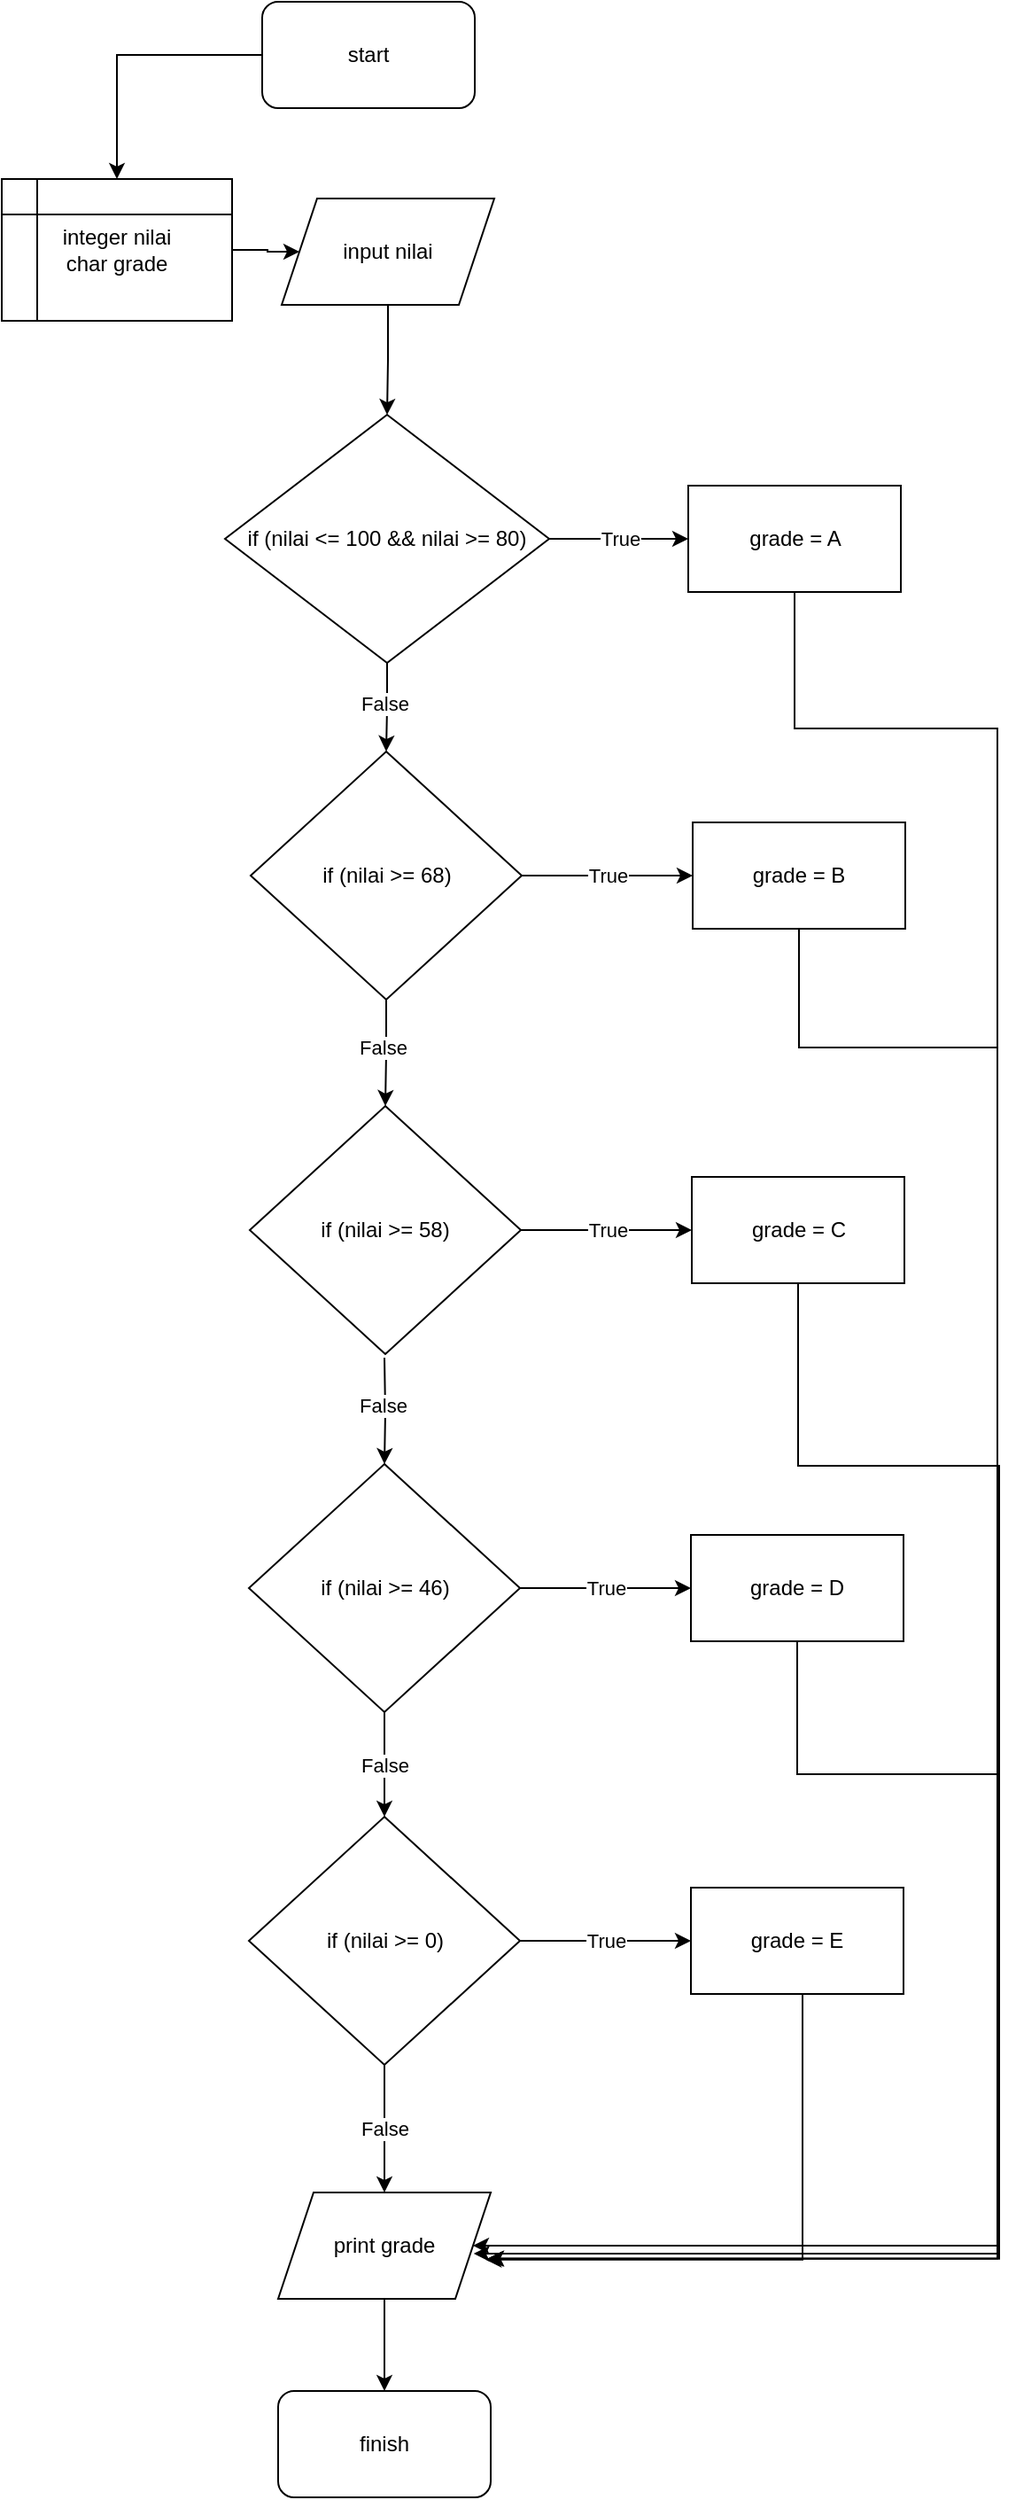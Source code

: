 <mxfile version="22.1.11" type="github" pages="15">
  <diagram name="Page-1" id="_gtzQOfK1XCtEwZkUtam">
    <mxGraphModel dx="792" dy="462" grid="1" gridSize="10" guides="1" tooltips="1" connect="1" arrows="1" fold="1" page="1" pageScale="1" pageWidth="850" pageHeight="1100" math="0" shadow="0">
      <root>
        <mxCell id="0" />
        <mxCell id="1" parent="0" />
        <mxCell id="soIAkFobDIAFhOQIKweH-12" value="" style="edgeStyle=orthogonalEdgeStyle;rounded=0;orthogonalLoop=1;jettySize=auto;html=1;" parent="1" source="soIAkFobDIAFhOQIKweH-1" target="soIAkFobDIAFhOQIKweH-5" edge="1">
          <mxGeometry relative="1" as="geometry" />
        </mxCell>
        <mxCell id="soIAkFobDIAFhOQIKweH-1" value="start" style="rounded=1;whiteSpace=wrap;html=1;" parent="1" vertex="1">
          <mxGeometry x="365" width="120" height="60" as="geometry" />
        </mxCell>
        <mxCell id="soIAkFobDIAFhOQIKweH-2" value="finish" style="rounded=1;whiteSpace=wrap;html=1;" parent="1" vertex="1">
          <mxGeometry x="374" y="1348" width="120" height="60" as="geometry" />
        </mxCell>
        <mxCell id="soIAkFobDIAFhOQIKweH-14" value="" style="edgeStyle=orthogonalEdgeStyle;rounded=0;orthogonalLoop=1;jettySize=auto;html=1;" parent="1" source="soIAkFobDIAFhOQIKweH-4" target="soIAkFobDIAFhOQIKweH-6" edge="1">
          <mxGeometry relative="1" as="geometry" />
        </mxCell>
        <mxCell id="soIAkFobDIAFhOQIKweH-4" value="input nilai" style="shape=parallelogram;perimeter=parallelogramPerimeter;whiteSpace=wrap;html=1;fixedSize=1;" parent="1" vertex="1">
          <mxGeometry x="376" y="111" width="120" height="60" as="geometry" />
        </mxCell>
        <mxCell id="soIAkFobDIAFhOQIKweH-13" value="" style="edgeStyle=orthogonalEdgeStyle;rounded=0;orthogonalLoop=1;jettySize=auto;html=1;" parent="1" source="soIAkFobDIAFhOQIKweH-5" target="soIAkFobDIAFhOQIKweH-4" edge="1">
          <mxGeometry relative="1" as="geometry" />
        </mxCell>
        <mxCell id="soIAkFobDIAFhOQIKweH-5" value="integer nilai&lt;br&gt;char grade" style="shape=internalStorage;whiteSpace=wrap;html=1;backgroundOutline=1;" parent="1" vertex="1">
          <mxGeometry x="218" y="100" width="130" height="80" as="geometry" />
        </mxCell>
        <mxCell id="UynGzBmYUaWCLodZtrHq-11" value="" style="edgeStyle=orthogonalEdgeStyle;rounded=0;orthogonalLoop=1;jettySize=auto;html=1;" parent="1" source="soIAkFobDIAFhOQIKweH-6" target="UynGzBmYUaWCLodZtrHq-2" edge="1">
          <mxGeometry relative="1" as="geometry" />
        </mxCell>
        <mxCell id="UynGzBmYUaWCLodZtrHq-12" value="False" style="edgeLabel;html=1;align=center;verticalAlign=middle;resizable=0;points=[];" parent="UynGzBmYUaWCLodZtrHq-11" vertex="1" connectable="0">
          <mxGeometry x="-0.116" y="-2" relative="1" as="geometry">
            <mxPoint as="offset" />
          </mxGeometry>
        </mxCell>
        <mxCell id="UynGzBmYUaWCLodZtrHq-27" value="True" style="edgeStyle=orthogonalEdgeStyle;rounded=0;orthogonalLoop=1;jettySize=auto;html=1;" parent="1" source="soIAkFobDIAFhOQIKweH-6" target="UynGzBmYUaWCLodZtrHq-26" edge="1">
          <mxGeometry relative="1" as="geometry" />
        </mxCell>
        <mxCell id="soIAkFobDIAFhOQIKweH-6" value="if (nilai &amp;lt;= 100 &amp;amp;&amp;amp; nilai &amp;gt;= 80)" style="rhombus;whiteSpace=wrap;html=1;" parent="1" vertex="1">
          <mxGeometry x="344" y="233" width="183" height="140" as="geometry" />
        </mxCell>
        <mxCell id="UynGzBmYUaWCLodZtrHq-14" value="True" style="edgeStyle=orthogonalEdgeStyle;rounded=0;orthogonalLoop=1;jettySize=auto;html=1;" parent="1" source="UynGzBmYUaWCLodZtrHq-2" target="UynGzBmYUaWCLodZtrHq-13" edge="1">
          <mxGeometry relative="1" as="geometry" />
        </mxCell>
        <mxCell id="UynGzBmYUaWCLodZtrHq-2" value="if (nilai &amp;gt;= 68)" style="rhombus;whiteSpace=wrap;html=1;" parent="1" vertex="1">
          <mxGeometry x="358.5" y="423" width="153" height="140" as="geometry" />
        </mxCell>
        <mxCell id="UynGzBmYUaWCLodZtrHq-13" value="grade = B" style="whiteSpace=wrap;html=1;" parent="1" vertex="1">
          <mxGeometry x="608" y="463" width="120" height="60" as="geometry" />
        </mxCell>
        <mxCell id="UynGzBmYUaWCLodZtrHq-18" value="" style="edgeStyle=orthogonalEdgeStyle;rounded=0;orthogonalLoop=1;jettySize=auto;html=1;exitX=0.5;exitY=1;exitDx=0;exitDy=0;" parent="1" source="UynGzBmYUaWCLodZtrHq-2" target="UynGzBmYUaWCLodZtrHq-20" edge="1">
          <mxGeometry relative="1" as="geometry">
            <mxPoint x="433.5" y="573" as="sourcePoint" />
          </mxGeometry>
        </mxCell>
        <mxCell id="UynGzBmYUaWCLodZtrHq-19" value="False" style="edgeLabel;html=1;align=center;verticalAlign=middle;resizable=0;points=[];" parent="UynGzBmYUaWCLodZtrHq-18" vertex="1" connectable="0">
          <mxGeometry x="-0.116" y="-2" relative="1" as="geometry">
            <mxPoint as="offset" />
          </mxGeometry>
        </mxCell>
        <mxCell id="UynGzBmYUaWCLodZtrHq-29" value="True" style="edgeStyle=orthogonalEdgeStyle;rounded=0;orthogonalLoop=1;jettySize=auto;html=1;" parent="1" source="UynGzBmYUaWCLodZtrHq-20" target="UynGzBmYUaWCLodZtrHq-28" edge="1">
          <mxGeometry relative="1" as="geometry" />
        </mxCell>
        <mxCell id="UynGzBmYUaWCLodZtrHq-20" value="if (nilai &amp;gt;= 58)" style="rhombus;whiteSpace=wrap;html=1;" parent="1" vertex="1">
          <mxGeometry x="358" y="623" width="153" height="140" as="geometry" />
        </mxCell>
        <mxCell id="UynGzBmYUaWCLodZtrHq-21" value="" style="edgeStyle=orthogonalEdgeStyle;rounded=0;orthogonalLoop=1;jettySize=auto;html=1;" parent="1" target="UynGzBmYUaWCLodZtrHq-23" edge="1">
          <mxGeometry relative="1" as="geometry">
            <mxPoint x="434" y="765" as="sourcePoint" />
          </mxGeometry>
        </mxCell>
        <mxCell id="UynGzBmYUaWCLodZtrHq-22" value="False" style="edgeLabel;html=1;align=center;verticalAlign=middle;resizable=0;points=[];" parent="UynGzBmYUaWCLodZtrHq-21" vertex="1" connectable="0">
          <mxGeometry x="-0.116" y="-2" relative="1" as="geometry">
            <mxPoint as="offset" />
          </mxGeometry>
        </mxCell>
        <mxCell id="UynGzBmYUaWCLodZtrHq-31" value="True" style="edgeStyle=orthogonalEdgeStyle;rounded=0;orthogonalLoop=1;jettySize=auto;html=1;" parent="1" source="UynGzBmYUaWCLodZtrHq-23" target="UynGzBmYUaWCLodZtrHq-30" edge="1">
          <mxGeometry relative="1" as="geometry" />
        </mxCell>
        <mxCell id="UynGzBmYUaWCLodZtrHq-33" value="False" style="edgeStyle=orthogonalEdgeStyle;rounded=0;orthogonalLoop=1;jettySize=auto;html=1;" parent="1" source="UynGzBmYUaWCLodZtrHq-23" target="UynGzBmYUaWCLodZtrHq-32" edge="1">
          <mxGeometry relative="1" as="geometry" />
        </mxCell>
        <mxCell id="UynGzBmYUaWCLodZtrHq-23" value="if (nilai &amp;gt;= 46)" style="rhombus;whiteSpace=wrap;html=1;" parent="1" vertex="1">
          <mxGeometry x="357.5" y="825" width="153" height="140" as="geometry" />
        </mxCell>
        <mxCell id="UynGzBmYUaWCLodZtrHq-44" style="edgeStyle=orthogonalEdgeStyle;rounded=0;orthogonalLoop=1;jettySize=auto;html=1;exitX=0.5;exitY=1;exitDx=0;exitDy=0;entryX=1;entryY=0.5;entryDx=0;entryDy=0;" parent="1" source="UynGzBmYUaWCLodZtrHq-26" target="UynGzBmYUaWCLodZtrHq-37" edge="1">
          <mxGeometry relative="1" as="geometry">
            <Array as="points">
              <mxPoint x="666" y="410" />
              <mxPoint x="780" y="410" />
              <mxPoint x="780" y="1266" />
            </Array>
          </mxGeometry>
        </mxCell>
        <mxCell id="UynGzBmYUaWCLodZtrHq-26" value="grade = A" style="whiteSpace=wrap;html=1;" parent="1" vertex="1">
          <mxGeometry x="605.5" y="273" width="120" height="60" as="geometry" />
        </mxCell>
        <mxCell id="UynGzBmYUaWCLodZtrHq-28" value="grade = C" style="whiteSpace=wrap;html=1;" parent="1" vertex="1">
          <mxGeometry x="607.5" y="663" width="120" height="60" as="geometry" />
        </mxCell>
        <mxCell id="UynGzBmYUaWCLodZtrHq-30" value="grade = D" style="whiteSpace=wrap;html=1;" parent="1" vertex="1">
          <mxGeometry x="607" y="865" width="120" height="60" as="geometry" />
        </mxCell>
        <mxCell id="UynGzBmYUaWCLodZtrHq-35" value="True" style="edgeStyle=orthogonalEdgeStyle;rounded=0;orthogonalLoop=1;jettySize=auto;html=1;" parent="1" source="UynGzBmYUaWCLodZtrHq-32" target="UynGzBmYUaWCLodZtrHq-34" edge="1">
          <mxGeometry relative="1" as="geometry" />
        </mxCell>
        <mxCell id="UynGzBmYUaWCLodZtrHq-38" value="False" style="edgeStyle=orthogonalEdgeStyle;rounded=0;orthogonalLoop=1;jettySize=auto;html=1;" parent="1" source="UynGzBmYUaWCLodZtrHq-32" target="UynGzBmYUaWCLodZtrHq-37" edge="1">
          <mxGeometry relative="1" as="geometry" />
        </mxCell>
        <mxCell id="UynGzBmYUaWCLodZtrHq-32" value="if (nilai &amp;gt;= 0)" style="rhombus;whiteSpace=wrap;html=1;" parent="1" vertex="1">
          <mxGeometry x="357.5" y="1024" width="153" height="140" as="geometry" />
        </mxCell>
        <mxCell id="UynGzBmYUaWCLodZtrHq-34" value="grade = E" style="whiteSpace=wrap;html=1;" parent="1" vertex="1">
          <mxGeometry x="607" y="1064" width="120" height="60" as="geometry" />
        </mxCell>
        <mxCell id="UynGzBmYUaWCLodZtrHq-45" value="" style="edgeStyle=orthogonalEdgeStyle;rounded=0;orthogonalLoop=1;jettySize=auto;html=1;" parent="1" source="UynGzBmYUaWCLodZtrHq-37" target="soIAkFobDIAFhOQIKweH-2" edge="1">
          <mxGeometry relative="1" as="geometry" />
        </mxCell>
        <mxCell id="UynGzBmYUaWCLodZtrHq-37" value="print grade" style="shape=parallelogram;perimeter=parallelogramPerimeter;whiteSpace=wrap;html=1;fixedSize=1;" parent="1" vertex="1">
          <mxGeometry x="374" y="1236" width="120" height="60" as="geometry" />
        </mxCell>
        <mxCell id="UynGzBmYUaWCLodZtrHq-39" style="edgeStyle=orthogonalEdgeStyle;rounded=0;orthogonalLoop=1;jettySize=auto;html=1;entryX=0.976;entryY=0.631;entryDx=0;entryDy=0;entryPerimeter=0;" parent="1" source="UynGzBmYUaWCLodZtrHq-34" target="UynGzBmYUaWCLodZtrHq-37" edge="1">
          <mxGeometry relative="1" as="geometry">
            <Array as="points">
              <mxPoint x="670" y="1274" />
            </Array>
          </mxGeometry>
        </mxCell>
        <mxCell id="UynGzBmYUaWCLodZtrHq-40" style="edgeStyle=orthogonalEdgeStyle;rounded=0;orthogonalLoop=1;jettySize=auto;html=1;exitX=0.5;exitY=1;exitDx=0;exitDy=0;entryX=0.988;entryY=0.62;entryDx=0;entryDy=0;entryPerimeter=0;" parent="1" source="UynGzBmYUaWCLodZtrHq-30" target="UynGzBmYUaWCLodZtrHq-37" edge="1">
          <mxGeometry relative="1" as="geometry">
            <Array as="points">
              <mxPoint x="667" y="1000" />
              <mxPoint x="780" y="1000" />
              <mxPoint x="780" y="1273" />
            </Array>
          </mxGeometry>
        </mxCell>
        <mxCell id="UynGzBmYUaWCLodZtrHq-41" style="edgeStyle=orthogonalEdgeStyle;rounded=0;orthogonalLoop=1;jettySize=auto;html=1;entryX=0.976;entryY=0.69;entryDx=0;entryDy=0;entryPerimeter=0;exitX=0.5;exitY=1;exitDx=0;exitDy=0;" parent="1" source="UynGzBmYUaWCLodZtrHq-28" edge="1">
          <mxGeometry relative="1" as="geometry">
            <mxPoint x="670" y="730" as="sourcePoint" />
            <mxPoint x="492.12" y="1273.4" as="targetPoint" />
            <Array as="points">
              <mxPoint x="667" y="826" />
              <mxPoint x="781" y="826" />
              <mxPoint x="781" y="1273" />
            </Array>
          </mxGeometry>
        </mxCell>
        <mxCell id="UynGzBmYUaWCLodZtrHq-43" style="edgeStyle=orthogonalEdgeStyle;rounded=0;orthogonalLoop=1;jettySize=auto;html=1;entryX=0.92;entryY=0.575;entryDx=0;entryDy=0;entryPerimeter=0;" parent="1" source="UynGzBmYUaWCLodZtrHq-13" target="UynGzBmYUaWCLodZtrHq-37" edge="1">
          <mxGeometry relative="1" as="geometry">
            <Array as="points">
              <mxPoint x="668" y="590" />
              <mxPoint x="780" y="590" />
              <mxPoint x="780" y="1270" />
            </Array>
          </mxGeometry>
        </mxCell>
      </root>
    </mxGraphModel>
  </diagram>
  <diagram name="luasPersegi" id="8z-TZ93wJBmQqcoQlm81">
    <mxGraphModel dx="1644" dy="922" grid="1" gridSize="10" guides="1" tooltips="1" connect="1" arrows="1" fold="1" page="1" pageScale="1" pageWidth="850" pageHeight="1100" math="0" shadow="0">
      <root>
        <mxCell id="jDE_z442C9w44hCqlXlk-0" />
        <mxCell id="jDE_z442C9w44hCqlXlk-1" parent="jDE_z442C9w44hCqlXlk-0" />
        <mxCell id="0AriGXSSJX3WQDpjHJWp-0" value="" style="edgeStyle=orthogonalEdgeStyle;rounded=0;orthogonalLoop=1;jettySize=auto;html=1;" parent="jDE_z442C9w44hCqlXlk-1" source="jDE_z442C9w44hCqlXlk-3" target="jDE_z442C9w44hCqlXlk-8" edge="1">
          <mxGeometry relative="1" as="geometry" />
        </mxCell>
        <mxCell id="jDE_z442C9w44hCqlXlk-3" value="start" style="rounded=1;whiteSpace=wrap;html=1;" parent="jDE_z442C9w44hCqlXlk-1" vertex="1">
          <mxGeometry x="365" width="120" height="60" as="geometry" />
        </mxCell>
        <mxCell id="0AriGXSSJX3WQDpjHJWp-4" value="" style="edgeStyle=orthogonalEdgeStyle;rounded=0;orthogonalLoop=1;jettySize=auto;html=1;" parent="jDE_z442C9w44hCqlXlk-1" source="jDE_z442C9w44hCqlXlk-6" target="0AriGXSSJX3WQDpjHJWp-2" edge="1">
          <mxGeometry relative="1" as="geometry" />
        </mxCell>
        <mxCell id="jDE_z442C9w44hCqlXlk-6" value="print &quot;Menu : &lt;br&gt;1. menghitung luas persegi panjang&lt;br&gt;2. menghitung persegi" style="shape=parallelogram;perimeter=parallelogramPerimeter;whiteSpace=wrap;html=1;fixedSize=1;" parent="jDE_z442C9w44hCqlXlk-1" vertex="1">
          <mxGeometry x="310" y="280" width="230" height="100" as="geometry" />
        </mxCell>
        <mxCell id="0AriGXSSJX3WQDpjHJWp-3" value="" style="edgeStyle=orthogonalEdgeStyle;rounded=0;orthogonalLoop=1;jettySize=auto;html=1;" parent="jDE_z442C9w44hCqlXlk-1" source="jDE_z442C9w44hCqlXlk-8" target="jDE_z442C9w44hCqlXlk-6" edge="1">
          <mxGeometry relative="1" as="geometry" />
        </mxCell>
        <mxCell id="jDE_z442C9w44hCqlXlk-8" value="integer pilihan&lt;br&gt;integer panjang&lt;br&gt;integer lebar&lt;br&gt;integer sisi&lt;br&gt;integer luas" style="shape=internalStorage;whiteSpace=wrap;html=1;backgroundOutline=1;" parent="jDE_z442C9w44hCqlXlk-1" vertex="1">
          <mxGeometry x="350" y="100" width="150" height="130" as="geometry" />
        </mxCell>
        <mxCell id="0AriGXSSJX3WQDpjHJWp-7" value="False" style="edgeStyle=orthogonalEdgeStyle;rounded=0;orthogonalLoop=1;jettySize=auto;html=1;" parent="jDE_z442C9w44hCqlXlk-1" source="jDE_z442C9w44hCqlXlk-12" target="0AriGXSSJX3WQDpjHJWp-6" edge="1">
          <mxGeometry relative="1" as="geometry" />
        </mxCell>
        <mxCell id="1flvwszlcn7z8EeBFpGt-0" value="True" style="edgeStyle=orthogonalEdgeStyle;rounded=0;orthogonalLoop=1;jettySize=auto;html=1;" parent="jDE_z442C9w44hCqlXlk-1" source="jDE_z442C9w44hCqlXlk-12" target="0AriGXSSJX3WQDpjHJWp-10" edge="1">
          <mxGeometry relative="1" as="geometry" />
        </mxCell>
        <mxCell id="jDE_z442C9w44hCqlXlk-12" value="case 1&lt;br&gt;(persegi panjang)" style="rhombus;whiteSpace=wrap;html=1;" parent="jDE_z442C9w44hCqlXlk-1" vertex="1">
          <mxGeometry x="710" y="35" width="130" height="110" as="geometry" />
        </mxCell>
        <mxCell id="0AriGXSSJX3WQDpjHJWp-5" value="" style="edgeStyle=orthogonalEdgeStyle;rounded=0;orthogonalLoop=1;jettySize=auto;html=1;" parent="jDE_z442C9w44hCqlXlk-1" source="0AriGXSSJX3WQDpjHJWp-2" target="jDE_z442C9w44hCqlXlk-12" edge="1">
          <mxGeometry relative="1" as="geometry" />
        </mxCell>
        <mxCell id="0AriGXSSJX3WQDpjHJWp-2" value="switch pilihan" style="rounded=0;whiteSpace=wrap;html=1;" parent="jDE_z442C9w44hCqlXlk-1" vertex="1">
          <mxGeometry x="550" y="60" width="120" height="60" as="geometry" />
        </mxCell>
        <mxCell id="0AriGXSSJX3WQDpjHJWp-9" value="False" style="edgeStyle=orthogonalEdgeStyle;rounded=0;orthogonalLoop=1;jettySize=auto;html=1;" parent="jDE_z442C9w44hCqlXlk-1" source="0AriGXSSJX3WQDpjHJWp-6" target="0AriGXSSJX3WQDpjHJWp-8" edge="1">
          <mxGeometry relative="1" as="geometry" />
        </mxCell>
        <mxCell id="Y_vLtiNTxamEMDjfOpC5-4" value="True" style="edgeStyle=orthogonalEdgeStyle;rounded=0;orthogonalLoop=1;jettySize=auto;html=1;exitX=1;exitY=0.5;exitDx=0;exitDy=0;entryX=0;entryY=0.5;entryDx=0;entryDy=0;" parent="jDE_z442C9w44hCqlXlk-1" source="0AriGXSSJX3WQDpjHJWp-6" target="Y_vLtiNTxamEMDjfOpC5-3" edge="1">
          <mxGeometry relative="1" as="geometry" />
        </mxCell>
        <mxCell id="0AriGXSSJX3WQDpjHJWp-6" value="case 2&lt;br&gt;(persegi)" style="rhombus;whiteSpace=wrap;html=1;" parent="jDE_z442C9w44hCqlXlk-1" vertex="1">
          <mxGeometry x="710" y="346" width="130" height="110" as="geometry" />
        </mxCell>
        <mxCell id="m7bIC9UhmPTPkq3wZ2Ax-3" value="" style="edgeStyle=orthogonalEdgeStyle;rounded=0;orthogonalLoop=1;jettySize=auto;html=1;" parent="jDE_z442C9w44hCqlXlk-1" source="0AriGXSSJX3WQDpjHJWp-8" target="m7bIC9UhmPTPkq3wZ2Ax-2" edge="1">
          <mxGeometry relative="1" as="geometry" />
        </mxCell>
        <mxCell id="0AriGXSSJX3WQDpjHJWp-8" value="default" style="rhombus;whiteSpace=wrap;html=1;" parent="jDE_z442C9w44hCqlXlk-1" vertex="1">
          <mxGeometry x="473" y="420" width="130" height="110" as="geometry" />
        </mxCell>
        <mxCell id="m7bIC9UhmPTPkq3wZ2Ax-1" value="" style="edgeStyle=orthogonalEdgeStyle;rounded=0;orthogonalLoop=1;jettySize=auto;html=1;" parent="jDE_z442C9w44hCqlXlk-1" source="0AriGXSSJX3WQDpjHJWp-10" target="m7bIC9UhmPTPkq3wZ2Ax-0" edge="1">
          <mxGeometry relative="1" as="geometry" />
        </mxCell>
        <mxCell id="0AriGXSSJX3WQDpjHJWp-10" value="input panjang" style="shape=parallelogram;perimeter=parallelogramPerimeter;whiteSpace=wrap;html=1;fixedSize=1;" parent="jDE_z442C9w44hCqlXlk-1" vertex="1">
          <mxGeometry x="890" y="60" width="130" height="60" as="geometry" />
        </mxCell>
        <mxCell id="m7bIC9UhmPTPkq3wZ2Ax-9" value="" style="edgeStyle=orthogonalEdgeStyle;rounded=0;orthogonalLoop=1;jettySize=auto;html=1;" parent="jDE_z442C9w44hCqlXlk-1" source="m7bIC9UhmPTPkq3wZ2Ax-0" target="m7bIC9UhmPTPkq3wZ2Ax-7" edge="1">
          <mxGeometry relative="1" as="geometry">
            <Array as="points">
              <mxPoint x="1240" y="180" />
            </Array>
          </mxGeometry>
        </mxCell>
        <mxCell id="m7bIC9UhmPTPkq3wZ2Ax-0" value="input lebar" style="shape=parallelogram;perimeter=parallelogramPerimeter;whiteSpace=wrap;html=1;fixedSize=1;" parent="jDE_z442C9w44hCqlXlk-1" vertex="1">
          <mxGeometry x="890" y="149" width="130" height="60" as="geometry" />
        </mxCell>
        <mxCell id="m7bIC9UhmPTPkq3wZ2Ax-5" value="" style="edgeStyle=orthogonalEdgeStyle;rounded=0;orthogonalLoop=1;jettySize=auto;html=1;" parent="jDE_z442C9w44hCqlXlk-1" source="m7bIC9UhmPTPkq3wZ2Ax-2" target="m7bIC9UhmPTPkq3wZ2Ax-4" edge="1">
          <mxGeometry relative="1" as="geometry" />
        </mxCell>
        <mxCell id="m7bIC9UhmPTPkq3wZ2Ax-2" value="print &quot;Pilihan tidak valid&quot;" style="shape=parallelogram;perimeter=parallelogramPerimeter;whiteSpace=wrap;html=1;fixedSize=1;" parent="jDE_z442C9w44hCqlXlk-1" vertex="1">
          <mxGeometry x="458" y="590" width="160" height="60" as="geometry" />
        </mxCell>
        <mxCell id="m7bIC9UhmPTPkq3wZ2Ax-4" value="finish" style="rounded=1;whiteSpace=wrap;html=1;" parent="jDE_z442C9w44hCqlXlk-1" vertex="1">
          <mxGeometry x="746" y="634" width="120" height="60" as="geometry" />
        </mxCell>
        <mxCell id="m7bIC9UhmPTPkq3wZ2Ax-10" value="False" style="edgeStyle=orthogonalEdgeStyle;rounded=0;orthogonalLoop=1;jettySize=auto;html=1;" parent="jDE_z442C9w44hCqlXlk-1" target="m7bIC9UhmPTPkq3wZ2Ax-8" edge="1">
          <mxGeometry relative="1" as="geometry">
            <mxPoint x="1240" y="317" as="sourcePoint" />
          </mxGeometry>
        </mxCell>
        <mxCell id="m7bIC9UhmPTPkq3wZ2Ax-12" value="True" style="edgeStyle=orthogonalEdgeStyle;rounded=0;orthogonalLoop=1;jettySize=auto;html=1;" parent="jDE_z442C9w44hCqlXlk-1" target="m7bIC9UhmPTPkq3wZ2Ax-11" edge="1">
          <mxGeometry relative="1" as="geometry">
            <mxPoint x="1180" y="257" as="sourcePoint" />
          </mxGeometry>
        </mxCell>
        <mxCell id="m7bIC9UhmPTPkq3wZ2Ax-7" value="if (panjang &amp;lt;= 0 || lebar &amp;lt;= 0)" style="rhombus;whiteSpace=wrap;html=1;" parent="jDE_z442C9w44hCqlXlk-1" vertex="1">
          <mxGeometry x="1180" y="197" width="120" height="120" as="geometry" />
        </mxCell>
        <mxCell id="m7bIC9UhmPTPkq3wZ2Ax-15" value="True" style="edgeStyle=orthogonalEdgeStyle;rounded=0;orthogonalLoop=1;jettySize=auto;html=1;" parent="jDE_z442C9w44hCqlXlk-1" source="m7bIC9UhmPTPkq3wZ2Ax-8" target="m7bIC9UhmPTPkq3wZ2Ax-14" edge="1">
          <mxGeometry relative="1" as="geometry" />
        </mxCell>
        <mxCell id="ZYKKXt4K1GP0s-lrw2aQ-3" value="False" style="edgeStyle=orthogonalEdgeStyle;rounded=0;orthogonalLoop=1;jettySize=auto;html=1;" parent="jDE_z442C9w44hCqlXlk-1" source="m7bIC9UhmPTPkq3wZ2Ax-8" target="ZYKKXt4K1GP0s-lrw2aQ-2" edge="1">
          <mxGeometry relative="1" as="geometry">
            <Array as="points">
              <mxPoint x="1438" y="428" />
            </Array>
          </mxGeometry>
        </mxCell>
        <mxCell id="m7bIC9UhmPTPkq3wZ2Ax-8" value="else if (panjang &amp;lt; lebar)" style="rhombus;whiteSpace=wrap;html=1;" parent="jDE_z442C9w44hCqlXlk-1" vertex="1">
          <mxGeometry x="1180" y="368" width="120" height="120" as="geometry" />
        </mxCell>
        <mxCell id="m7bIC9UhmPTPkq3wZ2Ax-13" style="edgeStyle=orthogonalEdgeStyle;rounded=0;orthogonalLoop=1;jettySize=auto;html=1;exitX=0.5;exitY=1;exitDx=0;exitDy=0;entryX=1;entryY=0.5;entryDx=0;entryDy=0;" parent="jDE_z442C9w44hCqlXlk-1" source="m7bIC9UhmPTPkq3wZ2Ax-11" target="m7bIC9UhmPTPkq3wZ2Ax-4" edge="1">
          <mxGeometry relative="1" as="geometry">
            <Array as="points">
              <mxPoint x="1085" y="320" />
              <mxPoint x="1140" y="320" />
              <mxPoint x="1140" y="664" />
            </Array>
          </mxGeometry>
        </mxCell>
        <mxCell id="m7bIC9UhmPTPkq3wZ2Ax-11" value="print &quot;Tidak boleh bilangan negatif&quot;" style="shape=parallelogram;perimeter=parallelogramPerimeter;whiteSpace=wrap;html=1;fixedSize=1;" parent="jDE_z442C9w44hCqlXlk-1" vertex="1">
          <mxGeometry x="1025" y="227" width="120" height="60" as="geometry" />
        </mxCell>
        <mxCell id="Y_vLtiNTxamEMDjfOpC5-2" style="edgeStyle=orthogonalEdgeStyle;rounded=0;orthogonalLoop=1;jettySize=auto;html=1;exitX=0;exitY=0.5;exitDx=0;exitDy=0;entryX=1;entryY=0.5;entryDx=0;entryDy=0;" parent="jDE_z442C9w44hCqlXlk-1" source="m7bIC9UhmPTPkq3wZ2Ax-14" target="m7bIC9UhmPTPkq3wZ2Ax-4" edge="1">
          <mxGeometry relative="1" as="geometry">
            <Array as="points">
              <mxPoint x="1150" y="584" />
              <mxPoint x="1150" y="664" />
            </Array>
          </mxGeometry>
        </mxCell>
        <mxCell id="m7bIC9UhmPTPkq3wZ2Ax-14" value="print &quot;Tidak boleh bilangan negatif&quot;" style="shape=parallelogram;perimeter=parallelogramPerimeter;whiteSpace=wrap;html=1;fixedSize=1;" parent="jDE_z442C9w44hCqlXlk-1" vertex="1">
          <mxGeometry x="1169" y="554" width="141" height="60" as="geometry" />
        </mxCell>
        <mxCell id="Y_vLtiNTxamEMDjfOpC5-17" value="" style="edgeStyle=orthogonalEdgeStyle;rounded=0;orthogonalLoop=1;jettySize=auto;html=1;" parent="jDE_z442C9w44hCqlXlk-1" source="ZYKKXt4K1GP0s-lrw2aQ-2" target="Y_vLtiNTxamEMDjfOpC5-16" edge="1">
          <mxGeometry relative="1" as="geometry" />
        </mxCell>
        <mxCell id="ZYKKXt4K1GP0s-lrw2aQ-2" value="luas = panjang * lebar" style="whiteSpace=wrap;html=1;" parent="jDE_z442C9w44hCqlXlk-1" vertex="1">
          <mxGeometry x="1372" y="441" width="131" height="60" as="geometry" />
        </mxCell>
        <mxCell id="Y_vLtiNTxamEMDjfOpC5-6" value="" style="edgeStyle=orthogonalEdgeStyle;rounded=0;orthogonalLoop=1;jettySize=auto;html=1;" parent="jDE_z442C9w44hCqlXlk-1" source="Y_vLtiNTxamEMDjfOpC5-3" target="Y_vLtiNTxamEMDjfOpC5-5" edge="1">
          <mxGeometry relative="1" as="geometry" />
        </mxCell>
        <mxCell id="Y_vLtiNTxamEMDjfOpC5-3" value="input sisi" style="shape=parallelogram;perimeter=parallelogramPerimeter;whiteSpace=wrap;html=1;fixedSize=1;" parent="jDE_z442C9w44hCqlXlk-1" vertex="1">
          <mxGeometry x="890" y="286" width="108" height="60" as="geometry" />
        </mxCell>
        <mxCell id="Y_vLtiNTxamEMDjfOpC5-10" value="True" style="edgeStyle=orthogonalEdgeStyle;rounded=0;orthogonalLoop=1;jettySize=auto;html=1;exitX=0;exitY=0.5;exitDx=0;exitDy=0;entryX=0.5;entryY=0;entryDx=0;entryDy=0;" parent="jDE_z442C9w44hCqlXlk-1" source="Y_vLtiNTxamEMDjfOpC5-5" target="Y_vLtiNTxamEMDjfOpC5-9" edge="1">
          <mxGeometry relative="1" as="geometry" />
        </mxCell>
        <mxCell id="Y_vLtiNTxamEMDjfOpC5-15" value="False" style="edgeStyle=orthogonalEdgeStyle;rounded=0;orthogonalLoop=1;jettySize=auto;html=1;exitX=1;exitY=0.5;exitDx=0;exitDy=0;entryX=0.5;entryY=0;entryDx=0;entryDy=0;" parent="jDE_z442C9w44hCqlXlk-1" source="Y_vLtiNTxamEMDjfOpC5-5" target="Y_vLtiNTxamEMDjfOpC5-14" edge="1">
          <mxGeometry relative="1" as="geometry" />
        </mxCell>
        <mxCell id="Y_vLtiNTxamEMDjfOpC5-5" value="if (sisi &amp;lt;= 0)" style="rhombus;whiteSpace=wrap;html=1;" parent="jDE_z442C9w44hCqlXlk-1" vertex="1">
          <mxGeometry x="902" y="388" width="84" height="80" as="geometry" />
        </mxCell>
        <mxCell id="Y_vLtiNTxamEMDjfOpC5-11" style="edgeStyle=orthogonalEdgeStyle;rounded=0;orthogonalLoop=1;jettySize=auto;html=1;exitX=0.5;exitY=1;exitDx=0;exitDy=0;entryX=0.5;entryY=0;entryDx=0;entryDy=0;" parent="jDE_z442C9w44hCqlXlk-1" source="Y_vLtiNTxamEMDjfOpC5-9" target="m7bIC9UhmPTPkq3wZ2Ax-4" edge="1">
          <mxGeometry relative="1" as="geometry" />
        </mxCell>
        <mxCell id="Y_vLtiNTxamEMDjfOpC5-9" value="print &quot;Tidak boleh bilangan negatif&quot;" style="shape=parallelogram;perimeter=parallelogramPerimeter;whiteSpace=wrap;html=1;fixedSize=1;" parent="jDE_z442C9w44hCqlXlk-1" vertex="1">
          <mxGeometry x="774" y="468" width="138" height="60" as="geometry" />
        </mxCell>
        <mxCell id="Y_vLtiNTxamEMDjfOpC5-21" value="" style="edgeStyle=orthogonalEdgeStyle;rounded=0;orthogonalLoop=1;jettySize=auto;html=1;" parent="jDE_z442C9w44hCqlXlk-1" source="Y_vLtiNTxamEMDjfOpC5-14" target="Y_vLtiNTxamEMDjfOpC5-19" edge="1">
          <mxGeometry relative="1" as="geometry" />
        </mxCell>
        <mxCell id="Y_vLtiNTxamEMDjfOpC5-14" value="luas = sisi * sisi" style="whiteSpace=wrap;html=1;" parent="jDE_z442C9w44hCqlXlk-1" vertex="1">
          <mxGeometry x="1006" y="470" width="90" height="60" as="geometry" />
        </mxCell>
        <mxCell id="Y_vLtiNTxamEMDjfOpC5-18" style="edgeStyle=orthogonalEdgeStyle;rounded=0;orthogonalLoop=1;jettySize=auto;html=1;exitX=0.5;exitY=1;exitDx=0;exitDy=0;entryX=1;entryY=0.5;entryDx=0;entryDy=0;" parent="jDE_z442C9w44hCqlXlk-1" source="Y_vLtiNTxamEMDjfOpC5-16" target="m7bIC9UhmPTPkq3wZ2Ax-4" edge="1">
          <mxGeometry relative="1" as="geometry" />
        </mxCell>
        <mxCell id="Y_vLtiNTxamEMDjfOpC5-16" value="print luas persegi panjang" style="shape=parallelogram;perimeter=parallelogramPerimeter;whiteSpace=wrap;html=1;fixedSize=1;" parent="jDE_z442C9w44hCqlXlk-1" vertex="1">
          <mxGeometry x="1372" y="550" width="130" height="60" as="geometry" />
        </mxCell>
        <mxCell id="Y_vLtiNTxamEMDjfOpC5-22" style="edgeStyle=orthogonalEdgeStyle;rounded=0;orthogonalLoop=1;jettySize=auto;html=1;exitX=0.5;exitY=1;exitDx=0;exitDy=0;entryX=1;entryY=0.5;entryDx=0;entryDy=0;" parent="jDE_z442C9w44hCqlXlk-1" source="Y_vLtiNTxamEMDjfOpC5-19" target="m7bIC9UhmPTPkq3wZ2Ax-4" edge="1">
          <mxGeometry relative="1" as="geometry" />
        </mxCell>
        <mxCell id="Y_vLtiNTxamEMDjfOpC5-19" value="print luas persegi" style="shape=parallelogram;perimeter=parallelogramPerimeter;whiteSpace=wrap;html=1;fixedSize=1;" parent="jDE_z442C9w44hCqlXlk-1" vertex="1">
          <mxGeometry x="986" y="560" width="130" height="60" as="geometry" />
        </mxCell>
      </root>
    </mxGraphModel>
  </diagram>
  <diagram id="RCK8rSD5wSjz2BUytKLg" name="switch case">
    <mxGraphModel dx="2083" dy="1792" grid="1" gridSize="10" guides="1" tooltips="1" connect="1" arrows="1" fold="1" page="1" pageScale="1" pageWidth="850" pageHeight="1100" math="0" shadow="0">
      <root>
        <mxCell id="0" />
        <mxCell id="1" parent="0" />
        <mxCell id="j_7exauCSi9HwVg6a7MF-6" value="" style="edgeStyle=orthogonalEdgeStyle;rounded=0;orthogonalLoop=1;jettySize=auto;html=1;" parent="1" source="j_7exauCSi9HwVg6a7MF-1" target="j_7exauCSi9HwVg6a7MF-3" edge="1">
          <mxGeometry relative="1" as="geometry" />
        </mxCell>
        <mxCell id="j_7exauCSi9HwVg6a7MF-1" value="start" style="rounded=1;whiteSpace=wrap;html=1;" parent="1" vertex="1">
          <mxGeometry x="158" y="-13" width="120" height="60" as="geometry" />
        </mxCell>
        <mxCell id="j_7exauCSi9HwVg6a7MF-2" value="finish" style="rounded=1;whiteSpace=wrap;html=1;" parent="1" vertex="1">
          <mxGeometry x="230" y="215" width="120" height="60" as="geometry" />
        </mxCell>
        <mxCell id="AZZIlBPRRw8alQT29ODq-2" value="" style="edgeStyle=orthogonalEdgeStyle;rounded=0;orthogonalLoop=1;jettySize=auto;html=1;" parent="1" source="j_7exauCSi9HwVg6a7MF-3" target="AZZIlBPRRw8alQT29ODq-1" edge="1">
          <mxGeometry relative="1" as="geometry" />
        </mxCell>
        <mxCell id="j_7exauCSi9HwVg6a7MF-3" value="integer pilihan" style="shape=internalStorage;whiteSpace=wrap;html=1;backgroundOutline=1;" parent="1" vertex="1">
          <mxGeometry x="338" y="-28" width="130" height="90" as="geometry" />
        </mxCell>
        <mxCell id="AZZIlBPRRw8alQT29ODq-15" style="edgeStyle=orthogonalEdgeStyle;rounded=0;orthogonalLoop=1;jettySize=auto;html=1;exitX=1;exitY=0.5;exitDx=0;exitDy=0;entryX=0.5;entryY=0;entryDx=0;entryDy=0;" parent="1" source="AZZIlBPRRw8alQT29ODq-1" target="AZZIlBPRRw8alQT29ODq-9" edge="1">
          <mxGeometry relative="1" as="geometry" />
        </mxCell>
        <mxCell id="AZZIlBPRRw8alQT29ODq-1" value="switch pilihan" style="rounded=0;whiteSpace=wrap;html=1;" parent="1" vertex="1">
          <mxGeometry x="510" y="-13" width="120" height="60" as="geometry" />
        </mxCell>
        <mxCell id="AZZIlBPRRw8alQT29ODq-12" value="False" style="edgeStyle=orthogonalEdgeStyle;rounded=0;orthogonalLoop=1;jettySize=auto;html=1;" parent="1" source="AZZIlBPRRw8alQT29ODq-9" target="AZZIlBPRRw8alQT29ODq-11" edge="1">
          <mxGeometry relative="1" as="geometry" />
        </mxCell>
        <mxCell id="AZZIlBPRRw8alQT29ODq-20" value="True" style="edgeStyle=orthogonalEdgeStyle;rounded=0;orthogonalLoop=1;jettySize=auto;html=1;" parent="1" source="AZZIlBPRRw8alQT29ODq-9" target="AZZIlBPRRw8alQT29ODq-18" edge="1">
          <mxGeometry relative="1" as="geometry" />
        </mxCell>
        <mxCell id="AZZIlBPRRw8alQT29ODq-9" value="case 1" style="rhombus;whiteSpace=wrap;html=1;" parent="1" vertex="1">
          <mxGeometry x="680" y="47" width="100" height="96" as="geometry" />
        </mxCell>
        <mxCell id="AZZIlBPRRw8alQT29ODq-14" value="False" style="edgeStyle=orthogonalEdgeStyle;rounded=0;orthogonalLoop=1;jettySize=auto;html=1;" parent="1" source="AZZIlBPRRw8alQT29ODq-11" target="AZZIlBPRRw8alQT29ODq-13" edge="1">
          <mxGeometry relative="1" as="geometry" />
        </mxCell>
        <mxCell id="AZZIlBPRRw8alQT29ODq-21" value="True" style="edgeStyle=orthogonalEdgeStyle;rounded=0;orthogonalLoop=1;jettySize=auto;html=1;" parent="1" source="AZZIlBPRRw8alQT29ODq-11" target="AZZIlBPRRw8alQT29ODq-19" edge="1">
          <mxGeometry relative="1" as="geometry" />
        </mxCell>
        <mxCell id="AZZIlBPRRw8alQT29ODq-11" value="case 2" style="rhombus;whiteSpace=wrap;html=1;" parent="1" vertex="1">
          <mxGeometry x="680" y="197" width="100" height="96" as="geometry" />
        </mxCell>
        <mxCell id="AZZIlBPRRw8alQT29ODq-23" value="True" style="edgeStyle=orthogonalEdgeStyle;rounded=0;orthogonalLoop=1;jettySize=auto;html=1;" parent="1" source="AZZIlBPRRw8alQT29ODq-13" target="AZZIlBPRRw8alQT29ODq-22" edge="1">
          <mxGeometry relative="1" as="geometry" />
        </mxCell>
        <mxCell id="AZZIlBPRRw8alQT29ODq-26" value="False" style="edgeStyle=orthogonalEdgeStyle;rounded=0;orthogonalLoop=1;jettySize=auto;html=1;exitX=0.5;exitY=1;exitDx=0;exitDy=0;entryX=1;entryY=0.5;entryDx=0;entryDy=0;" parent="1" source="AZZIlBPRRw8alQT29ODq-13" target="AZZIlBPRRw8alQT29ODq-16" edge="1">
          <mxGeometry relative="1" as="geometry" />
        </mxCell>
        <mxCell id="AZZIlBPRRw8alQT29ODq-13" value="case 3" style="rhombus;whiteSpace=wrap;html=1;" parent="1" vertex="1">
          <mxGeometry x="680" y="341" width="100" height="96" as="geometry" />
        </mxCell>
        <mxCell id="AZZIlBPRRw8alQT29ODq-25" value="False" style="edgeStyle=orthogonalEdgeStyle;rounded=0;orthogonalLoop=1;jettySize=auto;html=1;" parent="1" source="AZZIlBPRRw8alQT29ODq-16" target="AZZIlBPRRw8alQT29ODq-24" edge="1">
          <mxGeometry relative="1" as="geometry" />
        </mxCell>
        <mxCell id="AZZIlBPRRw8alQT29ODq-44" value="True" style="edgeStyle=orthogonalEdgeStyle;rounded=0;orthogonalLoop=1;jettySize=auto;html=1;" parent="1" source="AZZIlBPRRw8alQT29ODq-16" target="AZZIlBPRRw8alQT29ODq-42" edge="1">
          <mxGeometry relative="1" as="geometry" />
        </mxCell>
        <mxCell id="AZZIlBPRRw8alQT29ODq-16" value="case 4" style="rhombus;whiteSpace=wrap;html=1;" parent="1" vertex="1">
          <mxGeometry x="557" y="594" width="100" height="96" as="geometry" />
        </mxCell>
        <mxCell id="AZZIlBPRRw8alQT29ODq-32" style="edgeStyle=orthogonalEdgeStyle;rounded=0;orthogonalLoop=1;jettySize=auto;html=1;exitX=0;exitY=0.5;exitDx=0;exitDy=0;entryX=0.5;entryY=0;entryDx=0;entryDy=0;" parent="1" source="AZZIlBPRRw8alQT29ODq-18" target="j_7exauCSi9HwVg6a7MF-2" edge="1">
          <mxGeometry relative="1" as="geometry" />
        </mxCell>
        <mxCell id="AZZIlBPRRw8alQT29ODq-18" value="print &quot;Senin&quot;" style="shape=parallelogram;perimeter=parallelogramPerimeter;whiteSpace=wrap;html=1;fixedSize=1;" parent="1" vertex="1">
          <mxGeometry x="500" y="90" width="120" height="60" as="geometry" />
        </mxCell>
        <mxCell id="AZZIlBPRRw8alQT29ODq-33" style="edgeStyle=orthogonalEdgeStyle;rounded=0;orthogonalLoop=1;jettySize=auto;html=1;exitX=0;exitY=0.5;exitDx=0;exitDy=0;" parent="1" source="AZZIlBPRRw8alQT29ODq-19" target="j_7exauCSi9HwVg6a7MF-2" edge="1">
          <mxGeometry relative="1" as="geometry" />
        </mxCell>
        <mxCell id="AZZIlBPRRw8alQT29ODq-19" value="print &quot;Selasa&quot;" style="shape=parallelogram;perimeter=parallelogramPerimeter;whiteSpace=wrap;html=1;fixedSize=1;" parent="1" vertex="1">
          <mxGeometry x="490" y="215" width="120" height="60" as="geometry" />
        </mxCell>
        <mxCell id="AZZIlBPRRw8alQT29ODq-34" style="edgeStyle=orthogonalEdgeStyle;rounded=0;orthogonalLoop=1;jettySize=auto;html=1;exitX=0;exitY=0.5;exitDx=0;exitDy=0;" parent="1" source="AZZIlBPRRw8alQT29ODq-22" edge="1">
          <mxGeometry relative="1" as="geometry">
            <mxPoint x="290" y="280" as="targetPoint" />
          </mxGeometry>
        </mxCell>
        <mxCell id="AZZIlBPRRw8alQT29ODq-22" value="print &quot;Rabu&quot;" style="shape=parallelogram;perimeter=parallelogramPerimeter;whiteSpace=wrap;html=1;fixedSize=1;" parent="1" vertex="1">
          <mxGeometry x="478" y="359" width="120" height="60" as="geometry" />
        </mxCell>
        <mxCell id="AZZIlBPRRw8alQT29ODq-29" value="False" style="edgeStyle=orthogonalEdgeStyle;rounded=0;orthogonalLoop=1;jettySize=auto;html=1;" parent="1" source="AZZIlBPRRw8alQT29ODq-24" target="AZZIlBPRRw8alQT29ODq-28" edge="1">
          <mxGeometry relative="1" as="geometry" />
        </mxCell>
        <mxCell id="AZZIlBPRRw8alQT29ODq-46" value="True" style="edgeStyle=orthogonalEdgeStyle;rounded=0;orthogonalLoop=1;jettySize=auto;html=1;" parent="1" source="AZZIlBPRRw8alQT29ODq-24" target="AZZIlBPRRw8alQT29ODq-43" edge="1">
          <mxGeometry relative="1" as="geometry" />
        </mxCell>
        <mxCell id="AZZIlBPRRw8alQT29ODq-24" value="case 5" style="rhombus;whiteSpace=wrap;html=1;" parent="1" vertex="1">
          <mxGeometry x="371" y="594" width="100" height="96" as="geometry" />
        </mxCell>
        <mxCell id="AZZIlBPRRw8alQT29ODq-31" value="False" style="edgeStyle=orthogonalEdgeStyle;rounded=0;orthogonalLoop=1;jettySize=auto;html=1;" parent="1" source="AZZIlBPRRw8alQT29ODq-28" target="AZZIlBPRRw8alQT29ODq-30" edge="1">
          <mxGeometry relative="1" as="geometry" />
        </mxCell>
        <mxCell id="AZZIlBPRRw8alQT29ODq-39" value="True" style="edgeStyle=orthogonalEdgeStyle;rounded=0;orthogonalLoop=1;jettySize=auto;html=1;" parent="1" source="AZZIlBPRRw8alQT29ODq-28" target="AZZIlBPRRw8alQT29ODq-38" edge="1">
          <mxGeometry relative="1" as="geometry" />
        </mxCell>
        <mxCell id="AZZIlBPRRw8alQT29ODq-28" value="case 6" style="rhombus;whiteSpace=wrap;html=1;" parent="1" vertex="1">
          <mxGeometry x="174" y="594" width="100" height="96" as="geometry" />
        </mxCell>
        <mxCell id="AZZIlBPRRw8alQT29ODq-36" value="True" style="edgeStyle=orthogonalEdgeStyle;rounded=0;orthogonalLoop=1;jettySize=auto;html=1;" parent="1" source="AZZIlBPRRw8alQT29ODq-30" target="AZZIlBPRRw8alQT29ODq-35" edge="1">
          <mxGeometry relative="1" as="geometry" />
        </mxCell>
        <mxCell id="AZZIlBPRRw8alQT29ODq-49" value="False" style="edgeStyle=orthogonalEdgeStyle;rounded=0;orthogonalLoop=1;jettySize=auto;html=1;" parent="1" source="AZZIlBPRRw8alQT29ODq-30" target="AZZIlBPRRw8alQT29ODq-48" edge="1">
          <mxGeometry relative="1" as="geometry" />
        </mxCell>
        <mxCell id="AZZIlBPRRw8alQT29ODq-30" value="case 7" style="rhombus;whiteSpace=wrap;html=1;" parent="1" vertex="1">
          <mxGeometry x="4" y="359" width="100" height="96" as="geometry" />
        </mxCell>
        <mxCell id="AZZIlBPRRw8alQT29ODq-37" value="" style="edgeStyle=orthogonalEdgeStyle;rounded=0;orthogonalLoop=1;jettySize=auto;html=1;" parent="1" source="AZZIlBPRRw8alQT29ODq-35" target="j_7exauCSi9HwVg6a7MF-2" edge="1">
          <mxGeometry relative="1" as="geometry" />
        </mxCell>
        <mxCell id="AZZIlBPRRw8alQT29ODq-35" value="print &quot;Minggu&quot;" style="shape=parallelogram;perimeter=parallelogramPerimeter;whiteSpace=wrap;html=1;fixedSize=1;" parent="1" vertex="1">
          <mxGeometry x="-5" y="215" width="120" height="60" as="geometry" />
        </mxCell>
        <mxCell id="AZZIlBPRRw8alQT29ODq-41" style="edgeStyle=orthogonalEdgeStyle;rounded=0;orthogonalLoop=1;jettySize=auto;html=1;exitX=1;exitY=0.5;exitDx=0;exitDy=0;" parent="1" source="AZZIlBPRRw8alQT29ODq-38" edge="1">
          <mxGeometry relative="1" as="geometry">
            <mxPoint x="290" y="280" as="targetPoint" />
            <Array as="points">
              <mxPoint x="220" y="530" />
              <mxPoint x="290" y="530" />
            </Array>
          </mxGeometry>
        </mxCell>
        <mxCell id="AZZIlBPRRw8alQT29ODq-38" value="print &quot;Sabtu&quot;" style="shape=parallelogram;perimeter=parallelogramPerimeter;whiteSpace=wrap;html=1;fixedSize=1;" parent="1" vertex="1">
          <mxGeometry x="110" y="496" width="120" height="60" as="geometry" />
        </mxCell>
        <mxCell id="AZZIlBPRRw8alQT29ODq-47" style="edgeStyle=orthogonalEdgeStyle;rounded=0;orthogonalLoop=1;jettySize=auto;html=1;exitX=0.5;exitY=0;exitDx=0;exitDy=0;" parent="1" source="AZZIlBPRRw8alQT29ODq-42" edge="1">
          <mxGeometry relative="1" as="geometry">
            <mxPoint x="290" y="280" as="targetPoint" />
            <Array as="points">
              <mxPoint x="607" y="450" />
              <mxPoint x="291" y="450" />
            </Array>
          </mxGeometry>
        </mxCell>
        <mxCell id="AZZIlBPRRw8alQT29ODq-42" value="print &quot;Kamis&quot;" style="shape=parallelogram;perimeter=parallelogramPerimeter;whiteSpace=wrap;html=1;fixedSize=1;" parent="1" vertex="1">
          <mxGeometry x="547" y="500" width="120" height="60" as="geometry" />
        </mxCell>
        <mxCell id="AZZIlBPRRw8alQT29ODq-45" style="edgeStyle=orthogonalEdgeStyle;rounded=0;orthogonalLoop=1;jettySize=auto;html=1;exitX=0;exitY=0.5;exitDx=0;exitDy=0;" parent="1" source="AZZIlBPRRw8alQT29ODq-43" edge="1">
          <mxGeometry relative="1" as="geometry">
            <mxPoint x="290" y="280" as="targetPoint" />
          </mxGeometry>
        </mxCell>
        <mxCell id="AZZIlBPRRw8alQT29ODq-43" value="print &quot;Jum&#39;at&quot;" style="shape=parallelogram;perimeter=parallelogramPerimeter;whiteSpace=wrap;html=1;fixedSize=1;" parent="1" vertex="1">
          <mxGeometry x="361" y="500" width="120" height="60" as="geometry" />
        </mxCell>
        <mxCell id="AZZIlBPRRw8alQT29ODq-50" style="edgeStyle=orthogonalEdgeStyle;rounded=0;orthogonalLoop=1;jettySize=auto;html=1;exitX=0.5;exitY=0;exitDx=0;exitDy=0;entryX=0;entryY=0.5;entryDx=0;entryDy=0;" parent="1" source="AZZIlBPRRw8alQT29ODq-48" target="j_7exauCSi9HwVg6a7MF-2" edge="1">
          <mxGeometry relative="1" as="geometry" />
        </mxCell>
        <mxCell id="AZZIlBPRRw8alQT29ODq-48" value="print &quot;Angka yang Anda masukan SALAH&quot;" style="shape=parallelogram;perimeter=parallelogramPerimeter;whiteSpace=wrap;html=1;fixedSize=1;" parent="1" vertex="1">
          <mxGeometry x="144" y="371" width="120" height="70" as="geometry" />
        </mxCell>
      </root>
    </mxGraphModel>
  </diagram>
  <diagram id="k-Q3SnnOY4cpcCWLsg8W" name="hitung rata-rata">
    <mxGraphModel dx="925" dy="519" grid="1" gridSize="10" guides="1" tooltips="1" connect="1" arrows="1" fold="1" page="1" pageScale="1" pageWidth="850" pageHeight="1100" math="0" shadow="0">
      <root>
        <mxCell id="0" />
        <mxCell id="1" parent="0" />
        <mxCell id="JcFvKLusfC4lMJRSG1du-3" value="" style="edgeStyle=orthogonalEdgeStyle;rounded=0;orthogonalLoop=1;jettySize=auto;html=1;" parent="1" source="HW5gE9ESPw0hXx_H5dIe-1" target="JcFvKLusfC4lMJRSG1du-2" edge="1">
          <mxGeometry relative="1" as="geometry" />
        </mxCell>
        <mxCell id="HW5gE9ESPw0hXx_H5dIe-1" value="Start" style="rounded=1;whiteSpace=wrap;html=1;" parent="1" vertex="1">
          <mxGeometry x="310" y="150" width="80" height="30" as="geometry" />
        </mxCell>
        <mxCell id="JcFvKLusfC4lMJRSG1du-12" value="true" style="edgeStyle=orthogonalEdgeStyle;rounded=0;orthogonalLoop=1;jettySize=auto;html=1;" parent="1" source="JcFvKLusfC4lMJRSG1du-1" target="JcFvKLusfC4lMJRSG1du-10" edge="1">
          <mxGeometry relative="1" as="geometry" />
        </mxCell>
        <mxCell id="JcFvKLusfC4lMJRSG1du-18" value="false" style="edgeStyle=orthogonalEdgeStyle;rounded=0;orthogonalLoop=1;jettySize=auto;html=1;" parent="1" source="JcFvKLusfC4lMJRSG1du-1" target="JcFvKLusfC4lMJRSG1du-17" edge="1">
          <mxGeometry relative="1" as="geometry" />
        </mxCell>
        <mxCell id="JcFvKLusfC4lMJRSG1du-1" value="check if&amp;nbsp;&lt;br&gt;i &amp;lt;= N" style="rhombus;whiteSpace=wrap;html=1;" parent="1" vertex="1">
          <mxGeometry x="310" y="420" width="80" height="80" as="geometry" />
        </mxCell>
        <mxCell id="JcFvKLusfC4lMJRSG1du-5" value="" style="edgeStyle=orthogonalEdgeStyle;rounded=0;orthogonalLoop=1;jettySize=auto;html=1;" parent="1" source="JcFvKLusfC4lMJRSG1du-2" target="JcFvKLusfC4lMJRSG1du-4" edge="1">
          <mxGeometry relative="1" as="geometry" />
        </mxCell>
        <mxCell id="JcFvKLusfC4lMJRSG1du-2" value="Deklarasi float : N, rata2, jumlah, bil&lt;br&gt;Deklarasi integer : i&amp;nbsp;" style="rounded=0;whiteSpace=wrap;html=1;" parent="1" vertex="1">
          <mxGeometry x="270" y="210" width="160" height="60" as="geometry" />
        </mxCell>
        <mxCell id="JcFvKLusfC4lMJRSG1du-6" value="" style="edgeStyle=orthogonalEdgeStyle;rounded=0;orthogonalLoop=1;jettySize=auto;html=1;" parent="1" source="JcFvKLusfC4lMJRSG1du-4" target="JcFvKLusfC4lMJRSG1du-1" edge="1">
          <mxGeometry relative="1" as="geometry" />
        </mxCell>
        <mxCell id="JcFvKLusfC4lMJRSG1du-4" value="baca nilai i, N, jumlah, rata2, bil" style="shape=parallelogram;perimeter=parallelogramPerimeter;whiteSpace=wrap;html=1;fixedSize=1;" parent="1" vertex="1">
          <mxGeometry x="275" y="310" width="150" height="60" as="geometry" />
        </mxCell>
        <mxCell id="JcFvKLusfC4lMJRSG1du-14" value="" style="edgeStyle=orthogonalEdgeStyle;rounded=0;orthogonalLoop=1;jettySize=auto;html=1;" parent="1" source="JcFvKLusfC4lMJRSG1du-10" target="JcFvKLusfC4lMJRSG1du-13" edge="1">
          <mxGeometry relative="1" as="geometry" />
        </mxCell>
        <mxCell id="JcFvKLusfC4lMJRSG1du-10" value="jumlah = jumlah + bil&amp;nbsp;" style="whiteSpace=wrap;html=1;" parent="1" vertex="1">
          <mxGeometry x="290" y="540" width="120" height="40" as="geometry" />
        </mxCell>
        <mxCell id="JcFvKLusfC4lMJRSG1du-16" style="edgeStyle=orthogonalEdgeStyle;rounded=0;orthogonalLoop=1;jettySize=auto;html=1;exitX=1;exitY=0.5;exitDx=0;exitDy=0;" parent="1" source="JcFvKLusfC4lMJRSG1du-13" edge="1">
          <mxGeometry relative="1" as="geometry">
            <mxPoint x="350" y="390" as="targetPoint" />
            <Array as="points">
              <mxPoint x="480" y="640" />
              <mxPoint x="480" y="390" />
            </Array>
          </mxGeometry>
        </mxCell>
        <mxCell id="JcFvKLusfC4lMJRSG1du-13" value="increment nilai i dengan 1" style="whiteSpace=wrap;html=1;" parent="1" vertex="1">
          <mxGeometry x="290" y="620" width="120" height="40" as="geometry" />
        </mxCell>
        <mxCell id="JcFvKLusfC4lMJRSG1du-20" value="" style="edgeStyle=orthogonalEdgeStyle;rounded=0;orthogonalLoop=1;jettySize=auto;html=1;" parent="1" source="JcFvKLusfC4lMJRSG1du-17" target="JcFvKLusfC4lMJRSG1du-19" edge="1">
          <mxGeometry relative="1" as="geometry" />
        </mxCell>
        <mxCell id="JcFvKLusfC4lMJRSG1du-17" value="print rata2" style="shape=parallelogram;perimeter=parallelogramPerimeter;whiteSpace=wrap;html=1;fixedSize=1;" parent="1" vertex="1">
          <mxGeometry x="170" y="440" width="100" height="40" as="geometry" />
        </mxCell>
        <mxCell id="JcFvKLusfC4lMJRSG1du-19" value="Finish" style="rounded=1;whiteSpace=wrap;html=1;" parent="1" vertex="1">
          <mxGeometry x="185" y="510" width="70" height="40" as="geometry" />
        </mxCell>
      </root>
    </mxGraphModel>
  </diagram>
  <diagram id="W9Lc5OuRCisGzLTg37tL" name="UTS soal 1">
    <mxGraphModel dx="740" dy="415" grid="1" gridSize="10" guides="1" tooltips="1" connect="1" arrows="1" fold="1" page="1" pageScale="1" pageWidth="850" pageHeight="1100" math="0" shadow="0">
      <root>
        <mxCell id="0" />
        <mxCell id="1" parent="0" />
        <mxCell id="EA5lYvkYuX7a23qfMk1A-15" value="" style="edgeStyle=orthogonalEdgeStyle;rounded=0;orthogonalLoop=1;jettySize=auto;html=1;" parent="1" source="EA5lYvkYuX7a23qfMk1A-1" target="EA5lYvkYuX7a23qfMk1A-13" edge="1">
          <mxGeometry relative="1" as="geometry" />
        </mxCell>
        <mxCell id="EA5lYvkYuX7a23qfMk1A-1" value="start" style="rounded=1;whiteSpace=wrap;html=1;" parent="1" vertex="1">
          <mxGeometry x="330" y="160" width="90" height="40" as="geometry" />
        </mxCell>
        <mxCell id="EA5lYvkYuX7a23qfMk1A-19" style="edgeStyle=orthogonalEdgeStyle;rounded=0;orthogonalLoop=1;jettySize=auto;html=1;entryX=0.5;entryY=0;entryDx=0;entryDy=0;" parent="1" source="EA5lYvkYuX7a23qfMk1A-12" target="EA5lYvkYuX7a23qfMk1A-18" edge="1">
          <mxGeometry relative="1" as="geometry" />
        </mxCell>
        <mxCell id="EA5lYvkYuX7a23qfMk1A-12" value="scanf golongan" style="shape=parallelogram;perimeter=parallelogramPerimeter;whiteSpace=wrap;html=1;fixedSize=1;" parent="1" vertex="1">
          <mxGeometry x="305" y="459" width="140" height="60" as="geometry" />
        </mxCell>
        <mxCell id="EA5lYvkYuX7a23qfMk1A-17" value="" style="edgeStyle=orthogonalEdgeStyle;rounded=0;orthogonalLoop=1;jettySize=auto;html=1;" parent="1" source="EA5lYvkYuX7a23qfMk1A-13" target="EA5lYvkYuX7a23qfMk1A-14" edge="1">
          <mxGeometry relative="1" as="geometry" />
        </mxCell>
        <mxCell id="EA5lYvkYuX7a23qfMk1A-13" value="print NAME and NIM" style="shape=parallelogram;perimeter=parallelogramPerimeter;whiteSpace=wrap;html=1;fixedSize=1;" parent="1" vertex="1">
          <mxGeometry x="300" y="240" width="150" height="60" as="geometry" />
        </mxCell>
        <mxCell id="EA5lYvkYuX7a23qfMk1A-16" value="" style="edgeStyle=orthogonalEdgeStyle;rounded=0;orthogonalLoop=1;jettySize=auto;html=1;" parent="1" source="EA5lYvkYuX7a23qfMk1A-14" target="EA5lYvkYuX7a23qfMk1A-12" edge="1">
          <mxGeometry relative="1" as="geometry" />
        </mxCell>
        <mxCell id="EA5lYvkYuX7a23qfMk1A-14" value="&lt;br&gt;int gaji = 300000,&lt;br&gt;&amp;nbsp;golongan&lt;br style=&quot;border-color: var(--border-color);&quot;&gt;float tunjangan" style="shape=internalStorage;whiteSpace=wrap;html=1;backgroundOutline=1;" parent="1" vertex="1">
          <mxGeometry x="295" y="330" width="160" height="90" as="geometry" />
        </mxCell>
        <mxCell id="EA5lYvkYuX7a23qfMk1A-21" value="True" style="edgeStyle=orthogonalEdgeStyle;rounded=0;orthogonalLoop=1;jettySize=auto;html=1;" parent="1" source="EA5lYvkYuX7a23qfMk1A-18" target="EA5lYvkYuX7a23qfMk1A-20" edge="1">
          <mxGeometry relative="1" as="geometry" />
        </mxCell>
        <mxCell id="EA5lYvkYuX7a23qfMk1A-24" value="False" style="edgeStyle=orthogonalEdgeStyle;rounded=0;orthogonalLoop=1;jettySize=auto;html=1;" parent="1" source="EA5lYvkYuX7a23qfMk1A-18" target="EA5lYvkYuX7a23qfMk1A-23" edge="1">
          <mxGeometry relative="1" as="geometry" />
        </mxCell>
        <mxCell id="EA5lYvkYuX7a23qfMk1A-18" value="if (golongan &amp;lt; 1 || golongan &amp;gt; 3)" style="rhombus;whiteSpace=wrap;html=1;" parent="1" vertex="1">
          <mxGeometry x="120" y="550" width="140" height="80" as="geometry" />
        </mxCell>
        <mxCell id="EA5lYvkYuX7a23qfMk1A-22" value="" style="edgeStyle=orthogonalEdgeStyle;rounded=0;orthogonalLoop=1;jettySize=auto;html=1;" parent="1" source="EA5lYvkYuX7a23qfMk1A-20" target="EA5lYvkYuX7a23qfMk1A-12" edge="1">
          <mxGeometry relative="1" as="geometry" />
        </mxCell>
        <mxCell id="EA5lYvkYuX7a23qfMk1A-20" value="print &quot;golongan harus berada di antara 1,2, atau 3. masukkan golongan anda lagi" style="shape=parallelogram;perimeter=parallelogramPerimeter;whiteSpace=wrap;html=1;fixedSize=1;" parent="1" vertex="1">
          <mxGeometry x="320" y="560" width="205" height="60" as="geometry" />
        </mxCell>
        <mxCell id="EA5lYvkYuX7a23qfMk1A-26" value="True" style="edgeStyle=orthogonalEdgeStyle;rounded=0;orthogonalLoop=1;jettySize=auto;html=1;" parent="1" source="EA5lYvkYuX7a23qfMk1A-23" target="EA5lYvkYuX7a23qfMk1A-25" edge="1">
          <mxGeometry relative="1" as="geometry" />
        </mxCell>
        <mxCell id="EA5lYvkYuX7a23qfMk1A-28" value="False" style="edgeStyle=orthogonalEdgeStyle;rounded=0;orthogonalLoop=1;jettySize=auto;html=1;" parent="1" source="EA5lYvkYuX7a23qfMk1A-23" target="EA5lYvkYuX7a23qfMk1A-27" edge="1">
          <mxGeometry relative="1" as="geometry" />
        </mxCell>
        <mxCell id="EA5lYvkYuX7a23qfMk1A-23" value="if (golongan == 1)" style="rhombus;whiteSpace=wrap;html=1;" parent="1" vertex="1">
          <mxGeometry x="120" y="670" width="140" height="80" as="geometry" />
        </mxCell>
        <mxCell id="EA5lYvkYuX7a23qfMk1A-39" style="edgeStyle=orthogonalEdgeStyle;rounded=0;orthogonalLoop=1;jettySize=auto;html=1;entryX=0.5;entryY=0;entryDx=0;entryDy=0;curved=1;" parent="1" source="EA5lYvkYuX7a23qfMk1A-25" target="EA5lYvkYuX7a23qfMk1A-35" edge="1">
          <mxGeometry relative="1" as="geometry">
            <Array as="points">
              <mxPoint x="190" y="860" />
              <mxPoint x="410" y="860" />
            </Array>
          </mxGeometry>
        </mxCell>
        <mxCell id="EA5lYvkYuX7a23qfMk1A-25" value="tunjangan = 0.05 (5%)" style="whiteSpace=wrap;html=1;" parent="1" vertex="1">
          <mxGeometry x="125" y="790" width="130" height="40" as="geometry" />
        </mxCell>
        <mxCell id="EA5lYvkYuX7a23qfMk1A-30" value="False" style="edgeStyle=orthogonalEdgeStyle;rounded=0;orthogonalLoop=1;jettySize=auto;html=1;" parent="1" source="EA5lYvkYuX7a23qfMk1A-27" target="EA5lYvkYuX7a23qfMk1A-29" edge="1">
          <mxGeometry relative="1" as="geometry" />
        </mxCell>
        <mxCell id="EA5lYvkYuX7a23qfMk1A-32" value="True" style="edgeStyle=orthogonalEdgeStyle;rounded=0;orthogonalLoop=1;jettySize=auto;html=1;" parent="1" source="EA5lYvkYuX7a23qfMk1A-27" target="EA5lYvkYuX7a23qfMk1A-31" edge="1">
          <mxGeometry relative="1" as="geometry" />
        </mxCell>
        <mxCell id="EA5lYvkYuX7a23qfMk1A-27" value="if (golongan == 2)" style="rhombus;whiteSpace=wrap;html=1;" parent="1" vertex="1">
          <mxGeometry x="340" y="670" width="140" height="80" as="geometry" />
        </mxCell>
        <mxCell id="EA5lYvkYuX7a23qfMk1A-34" value="True" style="edgeStyle=orthogonalEdgeStyle;rounded=0;orthogonalLoop=1;jettySize=auto;html=1;" parent="1" source="EA5lYvkYuX7a23qfMk1A-29" target="EA5lYvkYuX7a23qfMk1A-33" edge="1">
          <mxGeometry relative="1" as="geometry" />
        </mxCell>
        <mxCell id="EA5lYvkYuX7a23qfMk1A-29" value="if (golongan == 3)" style="rhombus;whiteSpace=wrap;html=1;" parent="1" vertex="1">
          <mxGeometry x="560" y="670" width="140" height="80" as="geometry" />
        </mxCell>
        <mxCell id="EA5lYvkYuX7a23qfMk1A-37" value="" style="edgeStyle=orthogonalEdgeStyle;rounded=0;orthogonalLoop=1;jettySize=auto;html=1;" parent="1" source="EA5lYvkYuX7a23qfMk1A-31" target="EA5lYvkYuX7a23qfMk1A-35" edge="1">
          <mxGeometry relative="1" as="geometry" />
        </mxCell>
        <mxCell id="EA5lYvkYuX7a23qfMk1A-31" value="tunjangan = 0.10 (10%)" style="whiteSpace=wrap;html=1;" parent="1" vertex="1">
          <mxGeometry x="340" y="790" width="140" height="40" as="geometry" />
        </mxCell>
        <mxCell id="EA5lYvkYuX7a23qfMk1A-38" style="edgeStyle=orthogonalEdgeStyle;rounded=0;orthogonalLoop=1;jettySize=auto;html=1;entryX=0.5;entryY=0;entryDx=0;entryDy=0;curved=1;" parent="1" source="EA5lYvkYuX7a23qfMk1A-33" target="EA5lYvkYuX7a23qfMk1A-35" edge="1">
          <mxGeometry relative="1" as="geometry">
            <Array as="points">
              <mxPoint x="630" y="850" />
              <mxPoint x="410" y="850" />
            </Array>
          </mxGeometry>
        </mxCell>
        <mxCell id="EA5lYvkYuX7a23qfMk1A-33" value="tunjangan = 0.15 (15%)" style="whiteSpace=wrap;html=1;" parent="1" vertex="1">
          <mxGeometry x="560" y="790" width="140" height="40" as="geometry" />
        </mxCell>
        <mxCell id="EA5lYvkYuX7a23qfMk1A-41" value="" style="edgeStyle=orthogonalEdgeStyle;rounded=0;orthogonalLoop=1;jettySize=auto;html=1;" parent="1" source="EA5lYvkYuX7a23qfMk1A-35" target="EA5lYvkYuX7a23qfMk1A-40" edge="1">
          <mxGeometry relative="1" as="geometry" />
        </mxCell>
        <mxCell id="EA5lYvkYuX7a23qfMk1A-35" value="int bonus = tunjangan * gaji" style="whiteSpace=wrap;html=1;" parent="1" vertex="1">
          <mxGeometry x="330" y="890" width="160" height="40" as="geometry" />
        </mxCell>
        <mxCell id="EA5lYvkYuX7a23qfMk1A-43" value="" style="edgeStyle=orthogonalEdgeStyle;rounded=0;orthogonalLoop=1;jettySize=auto;html=1;" parent="1" source="EA5lYvkYuX7a23qfMk1A-40" target="EA5lYvkYuX7a23qfMk1A-42" edge="1">
          <mxGeometry relative="1" as="geometry" />
        </mxCell>
        <mxCell id="EA5lYvkYuX7a23qfMk1A-40" value="int totalGaji = gaji + bonus" style="whiteSpace=wrap;html=1;" parent="1" vertex="1">
          <mxGeometry x="330" y="960" width="160" height="40" as="geometry" />
        </mxCell>
        <mxCell id="EA5lYvkYuX7a23qfMk1A-46" style="edgeStyle=orthogonalEdgeStyle;rounded=0;orthogonalLoop=1;jettySize=auto;html=1;entryX=0.5;entryY=1;entryDx=0;entryDy=0;" parent="1" source="EA5lYvkYuX7a23qfMk1A-42" target="EA5lYvkYuX7a23qfMk1A-44" edge="1">
          <mxGeometry relative="1" as="geometry" />
        </mxCell>
        <mxCell id="EA5lYvkYuX7a23qfMk1A-42" value="print &quot;gaji anda adalah totalGaji&quot;" style="shape=parallelogram;perimeter=parallelogramPerimeter;whiteSpace=wrap;html=1;fixedSize=1;" parent="1" vertex="1">
          <mxGeometry x="330" y="1027" width="160" height="60" as="geometry" />
        </mxCell>
        <mxCell id="EA5lYvkYuX7a23qfMk1A-44" value="finish" style="rounded=1;whiteSpace=wrap;html=1;" parent="1" vertex="1">
          <mxGeometry x="580" y="987" width="90" height="40" as="geometry" />
        </mxCell>
      </root>
    </mxGraphModel>
  </diagram>
  <diagram id="wbM4fTxV5sbHn3rEd7f3" name="UTS soal 2">
    <mxGraphModel dx="740" dy="415" grid="1" gridSize="10" guides="1" tooltips="1" connect="1" arrows="1" fold="1" page="1" pageScale="1" pageWidth="850" pageHeight="1100" math="0" shadow="0">
      <root>
        <mxCell id="0" />
        <mxCell id="1" parent="0" />
        <mxCell id="4hpsQtLNaOkjm2BgNjBY-1" value="" style="edgeStyle=orthogonalEdgeStyle;rounded=0;orthogonalLoop=1;jettySize=auto;html=1;" parent="1" source="xiL4IsSXernVOr6mDbpX-1" target="xiL4IsSXernVOr6mDbpX-3" edge="1">
          <mxGeometry relative="1" as="geometry" />
        </mxCell>
        <mxCell id="xiL4IsSXernVOr6mDbpX-1" value="start" style="rounded=1;whiteSpace=wrap;html=1;" parent="1" vertex="1">
          <mxGeometry x="240" y="130" width="70" height="30" as="geometry" />
        </mxCell>
        <mxCell id="xiL4IsSXernVOr6mDbpX-2" value="finish" style="rounded=1;whiteSpace=wrap;html=1;" parent="1" vertex="1">
          <mxGeometry x="482.5" y="130" width="70" height="30" as="geometry" />
        </mxCell>
        <mxCell id="4hpsQtLNaOkjm2BgNjBY-4" value="" style="edgeStyle=orthogonalEdgeStyle;rounded=0;orthogonalLoop=1;jettySize=auto;html=1;" parent="1" source="xiL4IsSXernVOr6mDbpX-3" target="4hpsQtLNaOkjm2BgNjBY-3" edge="1">
          <mxGeometry relative="1" as="geometry" />
        </mxCell>
        <mxCell id="xiL4IsSXernVOr6mDbpX-3" value="print NAME and NIM" style="shape=parallelogram;perimeter=parallelogramPerimeter;whiteSpace=wrap;html=1;fixedSize=1;" parent="1" vertex="1">
          <mxGeometry x="197.5" y="190" width="155" height="50" as="geometry" />
        </mxCell>
        <mxCell id="4hpsQtLNaOkjm2BgNjBY-7" value="" style="edgeStyle=orthogonalEdgeStyle;rounded=0;orthogonalLoop=1;jettySize=auto;html=1;" parent="1" source="4hpsQtLNaOkjm2BgNjBY-3" target="4hpsQtLNaOkjm2BgNjBY-6" edge="1">
          <mxGeometry relative="1" as="geometry" />
        </mxCell>
        <mxCell id="4hpsQtLNaOkjm2BgNjBY-3" value="char daftarBuku = {&quot;Buku 1&quot;,&quot;Buku 2&quot;, &quot;Buku 3&quot;, &quot;Buku 4&quot;, &quot;Buku 5&quot;}" style="shape=internalStorage;whiteSpace=wrap;html=1;backgroundOutline=1;" parent="1" vertex="1">
          <mxGeometry x="170" y="270" width="210" height="100" as="geometry" />
        </mxCell>
        <mxCell id="4hpsQtLNaOkjm2BgNjBY-9" value="" style="edgeStyle=orthogonalEdgeStyle;rounded=0;orthogonalLoop=1;jettySize=auto;html=1;" parent="1" source="4hpsQtLNaOkjm2BgNjBY-6" target="4hpsQtLNaOkjm2BgNjBY-8" edge="1">
          <mxGeometry relative="1" as="geometry" />
        </mxCell>
        <mxCell id="4hpsQtLNaOkjm2BgNjBY-6" value="char judulCari&lt;br&gt;int ditemukan = 0" style="shape=internalStorage;whiteSpace=wrap;html=1;backgroundOutline=1;" parent="1" vertex="1">
          <mxGeometry x="207.5" y="400" width="135" height="70" as="geometry" />
        </mxCell>
        <mxCell id="4hpsQtLNaOkjm2BgNjBY-12" value="" style="edgeStyle=orthogonalEdgeStyle;rounded=0;orthogonalLoop=1;jettySize=auto;html=1;" parent="1" source="4hpsQtLNaOkjm2BgNjBY-8" target="4hpsQtLNaOkjm2BgNjBY-11" edge="1">
          <mxGeometry relative="1" as="geometry" />
        </mxCell>
        <mxCell id="4hpsQtLNaOkjm2BgNjBY-8" value="print &quot;Masukkan judul buku yang ingin dicari:&quot;" style="shape=parallelogram;perimeter=parallelogramPerimeter;whiteSpace=wrap;html=1;fixedSize=1;" parent="1" vertex="1">
          <mxGeometry x="188" y="507" width="172.5" height="50" as="geometry" />
        </mxCell>
        <mxCell id="4hpsQtLNaOkjm2BgNjBY-18" style="edgeStyle=orthogonalEdgeStyle;rounded=0;orthogonalLoop=1;jettySize=auto;html=1;exitX=1;exitY=0.5;exitDx=0;exitDy=0;entryX=0.5;entryY=1;entryDx=0;entryDy=0;" parent="1" source="4hpsQtLNaOkjm2BgNjBY-11" target="4hpsQtLNaOkjm2BgNjBY-17" edge="1">
          <mxGeometry relative="1" as="geometry" />
        </mxCell>
        <mxCell id="4hpsQtLNaOkjm2BgNjBY-11" value="gets judulCari" style="shape=parallelogram;perimeter=parallelogramPerimeter;whiteSpace=wrap;html=1;fixedSize=1;" parent="1" vertex="1">
          <mxGeometry x="209.5" y="590" width="130" height="50" as="geometry" />
        </mxCell>
        <mxCell id="4hpsQtLNaOkjm2BgNjBY-38" value="True" style="edgeStyle=orthogonalEdgeStyle;rounded=0;orthogonalLoop=1;jettySize=auto;html=1;" parent="1" source="4hpsQtLNaOkjm2BgNjBY-13" target="4hpsQtLNaOkjm2BgNjBY-15" edge="1">
          <mxGeometry relative="1" as="geometry" />
        </mxCell>
        <mxCell id="4hpsQtLNaOkjm2BgNjBY-13" value="if (i &amp;lt; 5)" style="rhombus;whiteSpace=wrap;html=1;" parent="1" vertex="1">
          <mxGeometry x="425" y="380" width="80" height="80" as="geometry" />
        </mxCell>
        <mxCell id="4hpsQtLNaOkjm2BgNjBY-27" value="True" style="edgeStyle=orthogonalEdgeStyle;rounded=0;orthogonalLoop=1;jettySize=auto;html=1;" parent="1" source="4hpsQtLNaOkjm2BgNjBY-15" target="4hpsQtLNaOkjm2BgNjBY-26" edge="1">
          <mxGeometry relative="1" as="geometry" />
        </mxCell>
        <mxCell id="4hpsQtLNaOkjm2BgNjBY-37" value="False" style="edgeStyle=orthogonalEdgeStyle;rounded=0;orthogonalLoop=1;jettySize=auto;html=1;" parent="1" source="4hpsQtLNaOkjm2BgNjBY-15" target="4hpsQtLNaOkjm2BgNjBY-20" edge="1">
          <mxGeometry relative="1" as="geometry" />
        </mxCell>
        <mxCell id="4hpsQtLNaOkjm2BgNjBY-15" value="strcmp(judulCari, daftarbuku[i] == 0)" style="rhombus;whiteSpace=wrap;html=1;" parent="1" vertex="1">
          <mxGeometry x="560" y="370" width="130" height="100" as="geometry" />
        </mxCell>
        <mxCell id="4hpsQtLNaOkjm2BgNjBY-19" value="" style="edgeStyle=orthogonalEdgeStyle;rounded=0;orthogonalLoop=1;jettySize=auto;html=1;" parent="1" source="4hpsQtLNaOkjm2BgNjBY-17" target="4hpsQtLNaOkjm2BgNjBY-13" edge="1">
          <mxGeometry relative="1" as="geometry" />
        </mxCell>
        <mxCell id="4hpsQtLNaOkjm2BgNjBY-17" value="int i = 0" style="rounded=0;whiteSpace=wrap;html=1;" parent="1" vertex="1">
          <mxGeometry x="425" y="550" width="80" height="40" as="geometry" />
        </mxCell>
        <mxCell id="4hpsQtLNaOkjm2BgNjBY-36" style="edgeStyle=orthogonalEdgeStyle;rounded=0;orthogonalLoop=1;jettySize=auto;html=1;" parent="1" source="4hpsQtLNaOkjm2BgNjBY-20" edge="1">
          <mxGeometry relative="1" as="geometry">
            <mxPoint x="470" y="532" as="targetPoint" />
          </mxGeometry>
        </mxCell>
        <mxCell id="4hpsQtLNaOkjm2BgNjBY-20" value="++i" style="whiteSpace=wrap;html=1;" parent="1" vertex="1">
          <mxGeometry x="590" y="515.5" width="70" height="33" as="geometry" />
        </mxCell>
        <mxCell id="4hpsQtLNaOkjm2BgNjBY-32" value="True" style="edgeStyle=orthogonalEdgeStyle;rounded=0;orthogonalLoop=1;jettySize=auto;html=1;exitX=0.5;exitY=0;exitDx=0;exitDy=0;entryX=1;entryY=0.5;entryDx=0;entryDy=0;" parent="1" source="4hpsQtLNaOkjm2BgNjBY-24" target="xiL4IsSXernVOr6mDbpX-2" edge="1">
          <mxGeometry relative="1" as="geometry" />
        </mxCell>
        <mxCell id="4hpsQtLNaOkjm2BgNjBY-34" value="False" style="edgeStyle=orthogonalEdgeStyle;rounded=0;orthogonalLoop=1;jettySize=auto;html=1;" parent="1" source="4hpsQtLNaOkjm2BgNjBY-24" target="4hpsQtLNaOkjm2BgNjBY-33" edge="1">
          <mxGeometry relative="1" as="geometry" />
        </mxCell>
        <mxCell id="4hpsQtLNaOkjm2BgNjBY-24" value="ditemukan" style="rhombus;whiteSpace=wrap;html=1;" parent="1" vertex="1">
          <mxGeometry x="580" y="175" width="80" height="80" as="geometry" />
        </mxCell>
        <mxCell id="4hpsQtLNaOkjm2BgNjBY-30" value="" style="edgeStyle=orthogonalEdgeStyle;rounded=0;orthogonalLoop=1;jettySize=auto;html=1;" parent="1" source="4hpsQtLNaOkjm2BgNjBY-26" target="4hpsQtLNaOkjm2BgNjBY-29" edge="1">
          <mxGeometry relative="1" as="geometry" />
        </mxCell>
        <mxCell id="4hpsQtLNaOkjm2BgNjBY-26" value="print &quot;buku judulCari ditemukan di rak perpustakaan (indeks i)&quot;" style="shape=parallelogram;perimeter=parallelogramPerimeter;whiteSpace=wrap;html=1;fixedSize=1;" parent="1" vertex="1">
          <mxGeometry x="672.5" y="260" width="165" height="60" as="geometry" />
        </mxCell>
        <mxCell id="4hpsQtLNaOkjm2BgNjBY-31" value="" style="edgeStyle=orthogonalEdgeStyle;rounded=0;orthogonalLoop=1;jettySize=auto;html=1;" parent="1" source="4hpsQtLNaOkjm2BgNjBY-29" target="4hpsQtLNaOkjm2BgNjBY-24" edge="1">
          <mxGeometry relative="1" as="geometry" />
        </mxCell>
        <mxCell id="4hpsQtLNaOkjm2BgNjBY-29" value="ditemukan = 1" style="whiteSpace=wrap;html=1;" parent="1" vertex="1">
          <mxGeometry x="710" y="198.5" width="90" height="33" as="geometry" />
        </mxCell>
        <mxCell id="4hpsQtLNaOkjm2BgNjBY-35" style="edgeStyle=orthogonalEdgeStyle;rounded=0;orthogonalLoop=1;jettySize=auto;html=1;entryX=0;entryY=0.5;entryDx=0;entryDy=0;" parent="1" source="4hpsQtLNaOkjm2BgNjBY-33" target="xiL4IsSXernVOr6mDbpX-2" edge="1">
          <mxGeometry relative="1" as="geometry" />
        </mxCell>
        <mxCell id="4hpsQtLNaOkjm2BgNjBY-33" value="print &quot;Buku judulCari tidak ditemukan di rak perpustakaan&quot;" style="shape=parallelogram;perimeter=parallelogramPerimeter;whiteSpace=wrap;html=1;fixedSize=1;" parent="1" vertex="1">
          <mxGeometry x="366" y="184.25" width="160" height="61.5" as="geometry" />
        </mxCell>
        <mxCell id="4hpsQtLNaOkjm2BgNjBY-39" value="False" style="edgeStyle=orthogonalEdgeStyle;rounded=0;orthogonalLoop=1;jettySize=auto;html=1;entryX=0.505;entryY=0.931;entryDx=0;entryDy=0;entryPerimeter=0;curved=1;" parent="1" source="4hpsQtLNaOkjm2BgNjBY-13" target="4hpsQtLNaOkjm2BgNjBY-24" edge="1">
          <mxGeometry relative="1" as="geometry">
            <Array as="points">
              <mxPoint x="465" y="320" />
              <mxPoint x="620" y="320" />
            </Array>
          </mxGeometry>
        </mxCell>
      </root>
    </mxGraphModel>
  </diagram>
  <diagram id="JaezxNVKXq9pTzkBDl6F" name="P10 soal 1">
    <mxGraphModel dx="560" dy="237" grid="1" gridSize="10" guides="1" tooltips="1" connect="1" arrows="1" fold="1" page="1" pageScale="1" pageWidth="850" pageHeight="1100" math="0" shadow="0">
      <root>
        <mxCell id="0" />
        <mxCell id="1" parent="0" />
        <mxCell id="ettfNI4EJKaAppHs1tAh-4" value="" style="edgeStyle=orthogonalEdgeStyle;rounded=0;orthogonalLoop=1;jettySize=auto;html=1;" edge="1" parent="1" source="ettfNI4EJKaAppHs1tAh-1" target="ettfNI4EJKaAppHs1tAh-3">
          <mxGeometry relative="1" as="geometry" />
        </mxCell>
        <mxCell id="ettfNI4EJKaAppHs1tAh-1" value="start" style="rounded=1;whiteSpace=wrap;html=1;" vertex="1" parent="1">
          <mxGeometry x="310" y="80" width="70" height="30" as="geometry" />
        </mxCell>
        <mxCell id="ettfNI4EJKaAppHs1tAh-8" value="" style="edgeStyle=orthogonalEdgeStyle;rounded=0;orthogonalLoop=1;jettySize=auto;html=1;" edge="1" parent="1" source="ettfNI4EJKaAppHs1tAh-3" target="ettfNI4EJKaAppHs1tAh-7">
          <mxGeometry relative="1" as="geometry" />
        </mxCell>
        <mxCell id="ettfNI4EJKaAppHs1tAh-3" value="integer i = 1" style="shape=internalStorage;whiteSpace=wrap;html=1;backgroundOutline=1;dx=10;dy=10;" vertex="1" parent="1">
          <mxGeometry x="297.5" y="140" width="95" height="50" as="geometry" />
        </mxCell>
        <mxCell id="ettfNI4EJKaAppHs1tAh-13" value="False" style="edgeStyle=orthogonalEdgeStyle;rounded=0;orthogonalLoop=1;jettySize=auto;html=1;exitX=0;exitY=0.5;exitDx=0;exitDy=0;entryX=0.5;entryY=0;entryDx=0;entryDy=0;" edge="1" parent="1" source="ettfNI4EJKaAppHs1tAh-7" target="ettfNI4EJKaAppHs1tAh-11">
          <mxGeometry relative="1" as="geometry" />
        </mxCell>
        <mxCell id="ettfNI4EJKaAppHs1tAh-14" value="True" style="edgeStyle=orthogonalEdgeStyle;rounded=0;orthogonalLoop=1;jettySize=auto;html=1;exitX=1;exitY=0.5;exitDx=0;exitDy=0;entryX=0.5;entryY=0;entryDx=0;entryDy=0;" edge="1" parent="1" source="ettfNI4EJKaAppHs1tAh-7" target="ettfNI4EJKaAppHs1tAh-9">
          <mxGeometry relative="1" as="geometry" />
        </mxCell>
        <mxCell id="ettfNI4EJKaAppHs1tAh-7" value="i % 2 == 0" style="rhombus;whiteSpace=wrap;html=1;" vertex="1" parent="1">
          <mxGeometry x="277.5" y="220" width="135" height="80" as="geometry" />
        </mxCell>
        <mxCell id="ettfNI4EJKaAppHs1tAh-16" style="edgeStyle=orthogonalEdgeStyle;rounded=0;orthogonalLoop=1;jettySize=auto;html=1;entryX=1;entryY=0.5;entryDx=0;entryDy=0;" edge="1" parent="1" source="ettfNI4EJKaAppHs1tAh-9" target="ettfNI4EJKaAppHs1tAh-15">
          <mxGeometry relative="1" as="geometry" />
        </mxCell>
        <mxCell id="ettfNI4EJKaAppHs1tAh-9" value="printf i + &quot;merupakan bilangan genap&quot;" style="shape=parallelogram;perimeter=parallelogramPerimeter;whiteSpace=wrap;html=1;fixedSize=1;" vertex="1" parent="1">
          <mxGeometry x="379" y="330" width="150" height="60" as="geometry" />
        </mxCell>
        <mxCell id="ettfNI4EJKaAppHs1tAh-17" style="edgeStyle=orthogonalEdgeStyle;rounded=0;orthogonalLoop=1;jettySize=auto;html=1;exitX=0.5;exitY=1;exitDx=0;exitDy=0;entryX=0;entryY=0.5;entryDx=0;entryDy=0;" edge="1" parent="1" source="ettfNI4EJKaAppHs1tAh-11" target="ettfNI4EJKaAppHs1tAh-15">
          <mxGeometry relative="1" as="geometry" />
        </mxCell>
        <mxCell id="ettfNI4EJKaAppHs1tAh-11" value="printf i + &quot;merupakan bilangan ganjil&quot;" style="shape=parallelogram;perimeter=parallelogramPerimeter;whiteSpace=wrap;html=1;fixedSize=1;" vertex="1" parent="1">
          <mxGeometry x="165.5" y="330" width="150" height="60" as="geometry" />
        </mxCell>
        <mxCell id="ettfNI4EJKaAppHs1tAh-15" value="finish" style="rounded=1;whiteSpace=wrap;html=1;" vertex="1" parent="1">
          <mxGeometry x="310" y="420" width="70" height="30" as="geometry" />
        </mxCell>
      </root>
    </mxGraphModel>
  </diagram>
  <diagram name="P10 soal 2" id="2-Xhsn6JAt7T2z-ufRK5">
    <mxGraphModel dx="1192" dy="415" grid="1" gridSize="10" guides="1" tooltips="1" connect="1" arrows="1" fold="1" page="1" pageScale="1" pageWidth="850" pageHeight="1100" math="0" shadow="0">
      <root>
        <mxCell id="8s0qAB9ln83BWQFdwGyg-0" />
        <mxCell id="8s0qAB9ln83BWQFdwGyg-1" parent="8s0qAB9ln83BWQFdwGyg-0" />
        <mxCell id="8s0qAB9ln83BWQFdwGyg-2" value="" style="edgeStyle=orthogonalEdgeStyle;rounded=0;orthogonalLoop=1;jettySize=auto;html=1;" parent="8s0qAB9ln83BWQFdwGyg-1" source="8s0qAB9ln83BWQFdwGyg-3" target="8s0qAB9ln83BWQFdwGyg-5" edge="1">
          <mxGeometry relative="1" as="geometry" />
        </mxCell>
        <mxCell id="8s0qAB9ln83BWQFdwGyg-3" value="start" style="rounded=1;whiteSpace=wrap;html=1;" parent="8s0qAB9ln83BWQFdwGyg-1" vertex="1">
          <mxGeometry x="309.88" y="80" width="70" height="30" as="geometry" />
        </mxCell>
        <mxCell id="VWY9Ka22H2vMID5XneHU-2" value="" style="edgeStyle=orthogonalEdgeStyle;rounded=0;orthogonalLoop=1;jettySize=auto;html=1;" parent="8s0qAB9ln83BWQFdwGyg-1" source="8s0qAB9ln83BWQFdwGyg-5" target="VWY9Ka22H2vMID5XneHU-0" edge="1">
          <mxGeometry relative="1" as="geometry" />
        </mxCell>
        <mxCell id="8s0qAB9ln83BWQFdwGyg-5" value="integer n, i = 1, data" style="shape=internalStorage;whiteSpace=wrap;html=1;backgroundOutline=1;dx=10;dy=10;" parent="8s0qAB9ln83BWQFdwGyg-1" vertex="1">
          <mxGeometry x="291.88" y="140" width="106.25" height="50" as="geometry" />
        </mxCell>
        <mxCell id="NBHJMhQcaeCPrpY0DCzf-2" value="False" style="edgeStyle=orthogonalEdgeStyle;rounded=0;orthogonalLoop=1;jettySize=auto;html=1;" parent="8s0qAB9ln83BWQFdwGyg-1" source="8s0qAB9ln83BWQFdwGyg-8" target="8s0qAB9ln83BWQFdwGyg-10" edge="1">
          <mxGeometry relative="1" as="geometry" />
        </mxCell>
        <mxCell id="NBHJMhQcaeCPrpY0DCzf-9" value="True" style="edgeStyle=orthogonalEdgeStyle;rounded=0;orthogonalLoop=1;jettySize=auto;html=1;" parent="8s0qAB9ln83BWQFdwGyg-1" source="8s0qAB9ln83BWQFdwGyg-8" target="NBHJMhQcaeCPrpY0DCzf-8" edge="1">
          <mxGeometry relative="1" as="geometry" />
        </mxCell>
        <mxCell id="8s0qAB9ln83BWQFdwGyg-8" value="n &amp;gt;= i" style="rhombus;whiteSpace=wrap;html=1;" parent="8s0qAB9ln83BWQFdwGyg-1" vertex="1">
          <mxGeometry x="277.38" y="470" width="135" height="80" as="geometry" />
        </mxCell>
        <mxCell id="8s0qAB9ln83BWQFdwGyg-10" value="input data" style="shape=parallelogram;perimeter=parallelogramPerimeter;whiteSpace=wrap;html=1;fixedSize=1;" parent="8s0qAB9ln83BWQFdwGyg-1" vertex="1">
          <mxGeometry x="488.5" y="490" width="121" height="40" as="geometry" />
        </mxCell>
        <mxCell id="VWY9Ka22H2vMID5XneHU-4" value="" style="edgeStyle=orthogonalEdgeStyle;rounded=0;orthogonalLoop=1;jettySize=auto;html=1;" parent="8s0qAB9ln83BWQFdwGyg-1" source="VWY9Ka22H2vMID5XneHU-0" target="VWY9Ka22H2vMID5XneHU-3" edge="1">
          <mxGeometry relative="1" as="geometry" />
        </mxCell>
        <mxCell id="VWY9Ka22H2vMID5XneHU-0" value="float rata, jumlah" style="shape=internalStorage;whiteSpace=wrap;html=1;backgroundOutline=1;dx=10;dy=10;" parent="8s0qAB9ln83BWQFdwGyg-1" vertex="1">
          <mxGeometry x="306.88" y="220" width="76.25" height="60" as="geometry" />
        </mxCell>
        <mxCell id="NBHJMhQcaeCPrpY0DCzf-0" value="" style="edgeStyle=orthogonalEdgeStyle;rounded=0;orthogonalLoop=1;jettySize=auto;html=1;" parent="8s0qAB9ln83BWQFdwGyg-1" source="VWY9Ka22H2vMID5XneHU-3" target="8s0qAB9ln83BWQFdwGyg-8" edge="1">
          <mxGeometry relative="1" as="geometry" />
        </mxCell>
        <mxCell id="VWY9Ka22H2vMID5XneHU-3" value="input n (jumlah data yang mau di input)" style="shape=parallelogram;perimeter=parallelogramPerimeter;whiteSpace=wrap;html=1;fixedSize=1;" parent="8s0qAB9ln83BWQFdwGyg-1" vertex="1">
          <mxGeometry x="276.88" y="330" width="136.25" height="60" as="geometry" />
        </mxCell>
        <mxCell id="NBHJMhQcaeCPrpY0DCzf-6" value="" style="edgeStyle=orthogonalEdgeStyle;rounded=0;orthogonalLoop=1;jettySize=auto;html=1;exitX=0.5;exitY=0;exitDx=0;exitDy=0;" parent="8s0qAB9ln83BWQFdwGyg-1" source="8s0qAB9ln83BWQFdwGyg-10" target="NBHJMhQcaeCPrpY0DCzf-5" edge="1">
          <mxGeometry relative="1" as="geometry">
            <mxPoint x="350" y="420" as="targetPoint" />
            <mxPoint x="554" y="480" as="sourcePoint" />
            <Array as="points">
              <mxPoint x="554" y="420" />
            </Array>
          </mxGeometry>
        </mxCell>
        <mxCell id="NBHJMhQcaeCPrpY0DCzf-7" style="edgeStyle=orthogonalEdgeStyle;rounded=0;orthogonalLoop=1;jettySize=auto;html=1;" parent="8s0qAB9ln83BWQFdwGyg-1" source="NBHJMhQcaeCPrpY0DCzf-5" edge="1">
          <mxGeometry relative="1" as="geometry">
            <mxPoint x="350" y="420" as="targetPoint" />
          </mxGeometry>
        </mxCell>
        <mxCell id="NBHJMhQcaeCPrpY0DCzf-5" value="jumlah = jumlah + data" style="rounded=0;whiteSpace=wrap;html=1;" parent="8s0qAB9ln83BWQFdwGyg-1" vertex="1">
          <mxGeometry x="481" y="403" width="136" height="36" as="geometry" />
        </mxCell>
        <mxCell id="NBHJMhQcaeCPrpY0DCzf-12" value="" style="edgeStyle=orthogonalEdgeStyle;rounded=0;orthogonalLoop=1;jettySize=auto;html=1;" parent="8s0qAB9ln83BWQFdwGyg-1" source="NBHJMhQcaeCPrpY0DCzf-8" target="NBHJMhQcaeCPrpY0DCzf-11" edge="1">
          <mxGeometry relative="1" as="geometry" />
        </mxCell>
        <mxCell id="NBHJMhQcaeCPrpY0DCzf-8" value="rata = jumlah / n" style="whiteSpace=wrap;html=1;" parent="8s0qAB9ln83BWQFdwGyg-1" vertex="1">
          <mxGeometry x="110" y="485" width="100" height="50" as="geometry" />
        </mxCell>
        <mxCell id="NBHJMhQcaeCPrpY0DCzf-10" value="finish" style="rounded=1;whiteSpace=wrap;html=1;" parent="8s0qAB9ln83BWQFdwGyg-1" vertex="1">
          <mxGeometry x="400" y="585" width="70" height="30" as="geometry" />
        </mxCell>
        <mxCell id="NBHJMhQcaeCPrpY0DCzf-15" value="" style="edgeStyle=orthogonalEdgeStyle;rounded=0;orthogonalLoop=1;jettySize=auto;html=1;" parent="8s0qAB9ln83BWQFdwGyg-1" source="NBHJMhQcaeCPrpY0DCzf-11" target="NBHJMhQcaeCPrpY0DCzf-14" edge="1">
          <mxGeometry relative="1" as="geometry" />
        </mxCell>
        <mxCell id="NBHJMhQcaeCPrpY0DCzf-11" value="printf jumlah: &amp;amp;jumlah" style="shape=parallelogram;perimeter=parallelogramPerimeter;whiteSpace=wrap;html=1;fixedSize=1;" parent="8s0qAB9ln83BWQFdwGyg-1" vertex="1">
          <mxGeometry x="105" y="580" width="110" height="40" as="geometry" />
        </mxCell>
        <mxCell id="NBHJMhQcaeCPrpY0DCzf-16" value="" style="edgeStyle=orthogonalEdgeStyle;rounded=0;orthogonalLoop=1;jettySize=auto;html=1;" parent="8s0qAB9ln83BWQFdwGyg-1" source="NBHJMhQcaeCPrpY0DCzf-14" target="NBHJMhQcaeCPrpY0DCzf-10" edge="1">
          <mxGeometry relative="1" as="geometry" />
        </mxCell>
        <mxCell id="NBHJMhQcaeCPrpY0DCzf-14" value="printf rata-rata: &amp;amp;rata" style="shape=parallelogram;perimeter=parallelogramPerimeter;whiteSpace=wrap;html=1;fixedSize=1;" parent="8s0qAB9ln83BWQFdwGyg-1" vertex="1">
          <mxGeometry x="250" y="580" width="110" height="40" as="geometry" />
        </mxCell>
      </root>
    </mxGraphModel>
  </diagram>
  <diagram name="P10 Praktikum" id="5NNnQ-CCBzSxn-af1gTc">
    <mxGraphModel dx="740" dy="415" grid="1" gridSize="10" guides="1" tooltips="1" connect="1" arrows="1" fold="1" page="1" pageScale="1" pageWidth="850" pageHeight="1100" math="0" shadow="0">
      <root>
        <mxCell id="sPlTysbXxBXm_h3lHbfD-0" />
        <mxCell id="sPlTysbXxBXm_h3lHbfD-1" parent="sPlTysbXxBXm_h3lHbfD-0" />
        <mxCell id="sPlTysbXxBXm_h3lHbfD-2" value="" style="edgeStyle=orthogonalEdgeStyle;rounded=0;orthogonalLoop=1;jettySize=auto;html=1;" parent="sPlTysbXxBXm_h3lHbfD-1" source="sPlTysbXxBXm_h3lHbfD-3" target="sPlTysbXxBXm_h3lHbfD-5" edge="1">
          <mxGeometry relative="1" as="geometry" />
        </mxCell>
        <mxCell id="sPlTysbXxBXm_h3lHbfD-3" value="start" style="rounded=1;whiteSpace=wrap;html=1;" parent="sPlTysbXxBXm_h3lHbfD-1" vertex="1">
          <mxGeometry x="309.88" y="80" width="70" height="30" as="geometry" />
        </mxCell>
        <mxCell id="hxsCgLXTDt2FfOvp8yqM-0" value="" style="edgeStyle=orthogonalEdgeStyle;rounded=0;orthogonalLoop=1;jettySize=auto;html=1;" parent="sPlTysbXxBXm_h3lHbfD-1" source="sPlTysbXxBXm_h3lHbfD-5" target="sPlTysbXxBXm_h3lHbfD-11" edge="1">
          <mxGeometry relative="1" as="geometry" />
        </mxCell>
        <mxCell id="sPlTysbXxBXm_h3lHbfD-5" value="integer totalNilai = 0,&lt;br&gt;integer jumlahData = 0" style="shape=internalStorage;whiteSpace=wrap;html=1;backgroundOutline=1;dx=10;dy=10;" parent="sPlTysbXxBXm_h3lHbfD-1" vertex="1">
          <mxGeometry x="270.94" y="140" width="148.13" height="60" as="geometry" />
        </mxCell>
        <mxCell id="sPlTysbXxBXm_h3lHbfD-10" value="" style="edgeStyle=orthogonalEdgeStyle;rounded=0;orthogonalLoop=1;jettySize=auto;html=1;" parent="sPlTysbXxBXm_h3lHbfD-1" source="sPlTysbXxBXm_h3lHbfD-11" target="sPlTysbXxBXm_h3lHbfD-13" edge="1">
          <mxGeometry relative="1" as="geometry" />
        </mxCell>
        <mxCell id="sPlTysbXxBXm_h3lHbfD-11" value="&amp;nbsp; &amp;nbsp;float nilai" style="shape=internalStorage;whiteSpace=wrap;html=1;backgroundOutline=1;dx=13;dy=10;" parent="sPlTysbXxBXm_h3lHbfD-1" vertex="1">
          <mxGeometry x="306.88" y="237" width="76.25" height="40" as="geometry" />
        </mxCell>
        <mxCell id="sPlTysbXxBXm_h3lHbfD-13" value="&amp;nbsp;printf(&quot;Masukkan nilai (akhiri dengan -1 untuk menghitung rata-rata)&quot;)" style="shape=parallelogram;perimeter=parallelogramPerimeter;whiteSpace=wrap;html=1;fixedSize=1;" parent="sPlTysbXxBXm_h3lHbfD-1" vertex="1">
          <mxGeometry x="228.44" y="320" width="233.13" height="60" as="geometry" />
        </mxCell>
      </root>
    </mxGraphModel>
  </diagram>
  <diagram id="pgw8SBD6dv8Dwx-EDJXa" name="Praktikum 11">
    <mxGraphModel dx="740" dy="415" grid="1" gridSize="10" guides="1" tooltips="1" connect="1" arrows="1" fold="1" page="1" pageScale="1" pageWidth="850" pageHeight="1100" math="0" shadow="0">
      <root>
        <mxCell id="0" />
        <mxCell id="1" parent="0" />
        <mxCell id="0Kxpsj0FPDjDsXmWuViG-5" value="" style="edgeStyle=orthogonalEdgeStyle;rounded=0;orthogonalLoop=1;jettySize=auto;html=1;" parent="1" source="0Kxpsj0FPDjDsXmWuViG-1" target="0Kxpsj0FPDjDsXmWuViG-3" edge="1">
          <mxGeometry relative="1" as="geometry" />
        </mxCell>
        <mxCell id="0Kxpsj0FPDjDsXmWuViG-1" value="int jumlahData, i&lt;br&gt;int max, min&lt;br&gt;array data" style="shape=hexagon;perimeter=hexagonPerimeter2;whiteSpace=wrap;html=1;fixedSize=1;" parent="1" vertex="1">
          <mxGeometry x="280" y="180" width="120" height="60" as="geometry" />
        </mxCell>
        <mxCell id="0Kxpsj0FPDjDsXmWuViG-4" value="" style="edgeStyle=orthogonalEdgeStyle;rounded=0;orthogonalLoop=1;jettySize=auto;html=1;" parent="1" source="0Kxpsj0FPDjDsXmWuViG-2" target="0Kxpsj0FPDjDsXmWuViG-1" edge="1">
          <mxGeometry relative="1" as="geometry" />
        </mxCell>
        <mxCell id="0Kxpsj0FPDjDsXmWuViG-2" value="start" style="rounded=1;whiteSpace=wrap;html=1;" parent="1" vertex="1">
          <mxGeometry x="300" y="80" width="80" height="40" as="geometry" />
        </mxCell>
        <mxCell id="0Kxpsj0FPDjDsXmWuViG-14" value="" style="edgeStyle=orthogonalEdgeStyle;rounded=0;orthogonalLoop=1;jettySize=auto;html=1;" parent="1" source="0Kxpsj0FPDjDsXmWuViG-3" target="0Kxpsj0FPDjDsXmWuViG-6" edge="1">
          <mxGeometry relative="1" as="geometry" />
        </mxCell>
        <mxCell id="0Kxpsj0FPDjDsXmWuViG-3" value="input jumlahData" style="shape=parallelogram;perimeter=parallelogramPerimeter;whiteSpace=wrap;html=1;fixedSize=1;" parent="1" vertex="1">
          <mxGeometry x="280" y="290" width="120" height="50" as="geometry" />
        </mxCell>
        <mxCell id="0Kxpsj0FPDjDsXmWuViG-12" value="True" style="edgeStyle=orthogonalEdgeStyle;rounded=0;orthogonalLoop=1;jettySize=auto;html=1;" parent="1" source="0Kxpsj0FPDjDsXmWuViG-6" target="0Kxpsj0FPDjDsXmWuViG-11" edge="1">
          <mxGeometry relative="1" as="geometry" />
        </mxCell>
        <mxCell id="0Kxpsj0FPDjDsXmWuViG-54" value="False" style="edgeStyle=orthogonalEdgeStyle;rounded=0;orthogonalLoop=1;jettySize=auto;html=1;" parent="1" source="0Kxpsj0FPDjDsXmWuViG-6" target="0Kxpsj0FPDjDsXmWuViG-53" edge="1">
          <mxGeometry relative="1" as="geometry" />
        </mxCell>
        <mxCell id="0Kxpsj0FPDjDsXmWuViG-6" value="i &amp;lt; jumlahData" style="shape=hexagon;perimeter=hexagonPerimeter2;whiteSpace=wrap;html=1;fixedSize=1;" parent="1" vertex="1">
          <mxGeometry x="280" y="390" width="120" height="40" as="geometry" />
        </mxCell>
        <mxCell id="0Kxpsj0FPDjDsXmWuViG-11" value="A" style="ellipse;whiteSpace=wrap;html=1;" parent="1" vertex="1">
          <mxGeometry x="444" y="390" width="40" height="40" as="geometry" />
        </mxCell>
        <mxCell id="0Kxpsj0FPDjDsXmWuViG-16" value="" style="edgeStyle=orthogonalEdgeStyle;rounded=0;orthogonalLoop=1;jettySize=auto;html=1;" parent="1" source="0Kxpsj0FPDjDsXmWuViG-13" target="0Kxpsj0FPDjDsXmWuViG-15" edge="1">
          <mxGeometry relative="1" as="geometry" />
        </mxCell>
        <mxCell id="0Kxpsj0FPDjDsXmWuViG-13" value="A" style="ellipse;whiteSpace=wrap;html=1;" parent="1" vertex="1">
          <mxGeometry x="491" y="86" width="40" height="40" as="geometry" />
        </mxCell>
        <mxCell id="0Kxpsj0FPDjDsXmWuViG-25" value="True" style="edgeStyle=orthogonalEdgeStyle;rounded=0;orthogonalLoop=1;jettySize=auto;html=1;" parent="1" source="0Kxpsj0FPDjDsXmWuViG-15" target="0Kxpsj0FPDjDsXmWuViG-23" edge="1">
          <mxGeometry relative="1" as="geometry" />
        </mxCell>
        <mxCell id="0Kxpsj0FPDjDsXmWuViG-27" value="False" style="edgeStyle=orthogonalEdgeStyle;rounded=0;orthogonalLoop=1;jettySize=auto;html=1;" parent="1" source="0Kxpsj0FPDjDsXmWuViG-15" target="0Kxpsj0FPDjDsXmWuViG-26" edge="1">
          <mxGeometry relative="1" as="geometry" />
        </mxCell>
        <mxCell id="0Kxpsj0FPDjDsXmWuViG-15" value="i &amp;lt; jumlahData" style="shape=hexagon;perimeter=hexagonPerimeter2;whiteSpace=wrap;html=1;fixedSize=1;" parent="1" vertex="1">
          <mxGeometry x="451" y="155" width="120" height="40" as="geometry" />
        </mxCell>
        <mxCell id="0Kxpsj0FPDjDsXmWuViG-22" value="False" style="edgeStyle=orthogonalEdgeStyle;rounded=0;orthogonalLoop=1;jettySize=auto;html=1;" parent="1" source="0Kxpsj0FPDjDsXmWuViG-19" target="0Kxpsj0FPDjDsXmWuViG-21" edge="1">
          <mxGeometry relative="1" as="geometry" />
        </mxCell>
        <mxCell id="0Kxpsj0FPDjDsXmWuViG-42" value="True" style="edgeStyle=orthogonalEdgeStyle;rounded=0;orthogonalLoop=1;jettySize=auto;html=1;" parent="1" source="0Kxpsj0FPDjDsXmWuViG-19" target="0Kxpsj0FPDjDsXmWuViG-41" edge="1">
          <mxGeometry relative="1" as="geometry" />
        </mxCell>
        <mxCell id="0Kxpsj0FPDjDsXmWuViG-19" value="data[i] &amp;gt; max" style="rhombus;whiteSpace=wrap;html=1;" parent="1" vertex="1">
          <mxGeometry x="657.5" y="366" width="87" height="80" as="geometry" />
        </mxCell>
        <mxCell id="0Kxpsj0FPDjDsXmWuViG-46" value="True" style="edgeStyle=orthogonalEdgeStyle;rounded=0;orthogonalLoop=1;jettySize=auto;html=1;" parent="1" source="0Kxpsj0FPDjDsXmWuViG-21" target="0Kxpsj0FPDjDsXmWuViG-45" edge="1">
          <mxGeometry relative="1" as="geometry" />
        </mxCell>
        <mxCell id="0Kxpsj0FPDjDsXmWuViG-58" value="False" style="edgeStyle=orthogonalEdgeStyle;rounded=0;orthogonalLoop=1;jettySize=auto;html=1;entryX=0;entryY=0.5;entryDx=0;entryDy=0;" parent="1" source="0Kxpsj0FPDjDsXmWuViG-21" target="0Kxpsj0FPDjDsXmWuViG-31" edge="1">
          <mxGeometry relative="1" as="geometry">
            <Array as="points">
              <mxPoint x="701" y="590" />
              <mxPoint x="490" y="590" />
              <mxPoint x="490" y="301" />
            </Array>
          </mxGeometry>
        </mxCell>
        <mxCell id="0Kxpsj0FPDjDsXmWuViG-21" value="data[i] &amp;lt; min" style="rhombus;whiteSpace=wrap;html=1;" parent="1" vertex="1">
          <mxGeometry x="657.5" y="496" width="87" height="80" as="geometry" />
        </mxCell>
        <mxCell id="0Kxpsj0FPDjDsXmWuViG-23" value="B" style="ellipse;whiteSpace=wrap;html=1;" parent="1" vertex="1">
          <mxGeometry x="678" y="155" width="40" height="40" as="geometry" />
        </mxCell>
        <mxCell id="0Kxpsj0FPDjDsXmWuViG-29" style="edgeStyle=orthogonalEdgeStyle;rounded=0;orthogonalLoop=1;jettySize=auto;html=1;exitX=0;exitY=0.5;exitDx=0;exitDy=0;entryX=0;entryY=0.5;entryDx=0;entryDy=0;" parent="1" source="0Kxpsj0FPDjDsXmWuViG-26" target="0Kxpsj0FPDjDsXmWuViG-15" edge="1">
          <mxGeometry relative="1" as="geometry">
            <Array as="points">
              <mxPoint x="419" y="260" />
              <mxPoint x="419" y="175" />
            </Array>
          </mxGeometry>
        </mxCell>
        <mxCell id="0Kxpsj0FPDjDsXmWuViG-26" value="input data" style="shape=parallelogram;perimeter=parallelogramPerimeter;whiteSpace=wrap;html=1;fixedSize=1;" parent="1" vertex="1">
          <mxGeometry x="451" y="240" width="120" height="40" as="geometry" />
        </mxCell>
        <mxCell id="0Kxpsj0FPDjDsXmWuViG-32" value="" style="edgeStyle=orthogonalEdgeStyle;rounded=0;orthogonalLoop=1;jettySize=auto;html=1;" parent="1" source="0Kxpsj0FPDjDsXmWuViG-30" target="0Kxpsj0FPDjDsXmWuViG-31" edge="1">
          <mxGeometry relative="1" as="geometry" />
        </mxCell>
        <mxCell id="0Kxpsj0FPDjDsXmWuViG-30" value="B" style="ellipse;whiteSpace=wrap;html=1;" parent="1" vertex="1">
          <mxGeometry x="681" y="212" width="40" height="40" as="geometry" />
        </mxCell>
        <mxCell id="0Kxpsj0FPDjDsXmWuViG-34" value="False" style="edgeStyle=orthogonalEdgeStyle;rounded=0;orthogonalLoop=1;jettySize=auto;html=1;" parent="1" source="0Kxpsj0FPDjDsXmWuViG-31" target="0Kxpsj0FPDjDsXmWuViG-19" edge="1">
          <mxGeometry relative="1" as="geometry" />
        </mxCell>
        <mxCell id="0Kxpsj0FPDjDsXmWuViG-37" value="True" style="edgeStyle=orthogonalEdgeStyle;rounded=0;orthogonalLoop=1;jettySize=auto;html=1;exitX=1;exitY=0.5;exitDx=0;exitDy=0;entryX=0.503;entryY=-0.18;entryDx=0;entryDy=0;entryPerimeter=0;" parent="1" source="0Kxpsj0FPDjDsXmWuViG-31" target="0Kxpsj0FPDjDsXmWuViG-59" edge="1">
          <mxGeometry relative="1" as="geometry">
            <mxPoint x="825" y="301" as="targetPoint" />
          </mxGeometry>
        </mxCell>
        <mxCell id="0Kxpsj0FPDjDsXmWuViG-31" value="i &amp;lt; jumlahData" style="shape=hexagon;perimeter=hexagonPerimeter2;whiteSpace=wrap;html=1;fixedSize=1;" parent="1" vertex="1">
          <mxGeometry x="641" y="281" width="120" height="40" as="geometry" />
        </mxCell>
        <mxCell id="0Kxpsj0FPDjDsXmWuViG-44" style="edgeStyle=orthogonalEdgeStyle;rounded=0;orthogonalLoop=1;jettySize=auto;html=1;exitX=0.5;exitY=0;exitDx=0;exitDy=0;entryX=0;entryY=0.5;entryDx=0;entryDy=0;" parent="1" source="0Kxpsj0FPDjDsXmWuViG-41" target="0Kxpsj0FPDjDsXmWuViG-31" edge="1">
          <mxGeometry relative="1" as="geometry" />
        </mxCell>
        <mxCell id="0Kxpsj0FPDjDsXmWuViG-41" value="max = data[i]" style="shape=internalStorage;whiteSpace=wrap;html=1;backgroundOutline=1;dx=10;dy=10;" parent="1" vertex="1">
          <mxGeometry x="506" y="381" width="100" height="50" as="geometry" />
        </mxCell>
        <mxCell id="0Kxpsj0FPDjDsXmWuViG-47" value="" style="edgeStyle=orthogonalEdgeStyle;rounded=0;orthogonalLoop=1;jettySize=auto;html=1;endArrow=none;endFill=0;" parent="1" source="0Kxpsj0FPDjDsXmWuViG-45" target="0Kxpsj0FPDjDsXmWuViG-41" edge="1">
          <mxGeometry relative="1" as="geometry" />
        </mxCell>
        <mxCell id="0Kxpsj0FPDjDsXmWuViG-45" value="min = data[i]" style="shape=internalStorage;whiteSpace=wrap;html=1;backgroundOutline=1;dx=10;dy=10;" parent="1" vertex="1">
          <mxGeometry x="506" y="511" width="100" height="50" as="geometry" />
        </mxCell>
        <mxCell id="0Kxpsj0FPDjDsXmWuViG-56" style="edgeStyle=orthogonalEdgeStyle;rounded=0;orthogonalLoop=1;jettySize=auto;html=1;exitX=0;exitY=0.5;exitDx=0;exitDy=0;entryX=0;entryY=0.5;entryDx=0;entryDy=0;" parent="1" source="0Kxpsj0FPDjDsXmWuViG-53" target="0Kxpsj0FPDjDsXmWuViG-6" edge="1">
          <mxGeometry relative="1" as="geometry">
            <Array as="points">
              <mxPoint x="230" y="525" />
              <mxPoint x="230" y="410" />
            </Array>
          </mxGeometry>
        </mxCell>
        <mxCell id="0Kxpsj0FPDjDsXmWuViG-53" value="input data" style="shape=parallelogram;perimeter=parallelogramPerimeter;whiteSpace=wrap;html=1;fixedSize=1;" parent="1" vertex="1">
          <mxGeometry x="280" y="500" width="120" height="50" as="geometry" />
        </mxCell>
        <mxCell id="0Kxpsj0FPDjDsXmWuViG-61" value="" style="edgeStyle=orthogonalEdgeStyle;rounded=0;orthogonalLoop=1;jettySize=auto;html=1;" parent="1" source="0Kxpsj0FPDjDsXmWuViG-59" target="0Kxpsj0FPDjDsXmWuViG-60" edge="1">
          <mxGeometry relative="1" as="geometry" />
        </mxCell>
        <mxCell id="0Kxpsj0FPDjDsXmWuViG-59" value="print max, min" style="shape=parallelogram;perimeter=parallelogramPerimeter;whiteSpace=wrap;html=1;fixedSize=1;" parent="1" vertex="1">
          <mxGeometry x="770" y="340" width="120" height="50" as="geometry" />
        </mxCell>
        <mxCell id="0Kxpsj0FPDjDsXmWuViG-60" value="finish" style="rounded=1;whiteSpace=wrap;html=1;" parent="1" vertex="1">
          <mxGeometry x="790" y="440" width="80" height="40" as="geometry" />
        </mxCell>
      </root>
    </mxGraphModel>
  </diagram>
  <diagram id="SkrCM0C53tP03ZBu5Nu9" name="Praktikum 12">
    <mxGraphModel dx="740" dy="462" grid="1" gridSize="10" guides="1" tooltips="1" connect="1" arrows="1" fold="1" page="1" pageScale="1" pageWidth="850" pageHeight="1100" math="0" shadow="0">
      <root>
        <mxCell id="0" />
        <mxCell id="1" parent="0" />
        <mxCell id="Sz2nMxXFNVDKSOCykOLn-3" value="" style="edgeStyle=orthogonalEdgeStyle;rounded=0;orthogonalLoop=1;jettySize=auto;html=1;labelBackgroundColor=none;fontColor=default;fontFamily=Helvetica;" parent="1" source="Sz2nMxXFNVDKSOCykOLn-1" target="Sz2nMxXFNVDKSOCykOLn-2" edge="1">
          <mxGeometry relative="1" as="geometry" />
        </mxCell>
        <mxCell id="Sz2nMxXFNVDKSOCykOLn-1" value="start" style="rounded=0;whiteSpace=wrap;html=1;labelBackgroundColor=none;fontFamily=Helvetica;" parent="1" vertex="1">
          <mxGeometry x="239" y="95" width="80" height="30" as="geometry" />
        </mxCell>
        <mxCell id="Sz2nMxXFNVDKSOCykOLn-6" value="" style="edgeStyle=orthogonalEdgeStyle;rounded=0;hachureGap=4;orthogonalLoop=1;jettySize=auto;html=1;fontFamily=Helvetica;fontSize=16;labelBackgroundColor=none;fontColor=default;" parent="1" source="Sz2nMxXFNVDKSOCykOLn-2" target="Sz2nMxXFNVDKSOCykOLn-5" edge="1">
          <mxGeometry relative="1" as="geometry" />
        </mxCell>
        <mxCell id="Sz2nMxXFNVDKSOCykOLn-2" value="print nim, nama" style="shape=parallelogram;perimeter=parallelogramPerimeter;whiteSpace=wrap;html=1;fixedSize=1;rounded=0;labelBackgroundColor=none;fontFamily=Helvetica;" parent="1" vertex="1">
          <mxGeometry x="212" y="163" width="130" height="50" as="geometry" />
        </mxCell>
        <mxCell id="Sz2nMxXFNVDKSOCykOLn-8" value="" style="edgeStyle=orthogonalEdgeStyle;rounded=0;hachureGap=4;orthogonalLoop=1;jettySize=auto;html=1;fontFamily=Helvetica;fontSize=16;labelBackgroundColor=none;fontColor=default;" parent="1" source="Sz2nMxXFNVDKSOCykOLn-5" target="Sz2nMxXFNVDKSOCykOLn-7" edge="1">
          <mxGeometry relative="1" as="geometry" />
        </mxCell>
        <mxCell id="Sz2nMxXFNVDKSOCykOLn-5" value="integer A[2][3], B[2][3]" style="shape=internalStorage;whiteSpace=wrap;html=1;backgroundOutline=1;hachureGap=4;fontFamily=Helvetica;fontSize=12;dx=7;dy=10;rounded=0;labelBackgroundColor=none;" parent="1" vertex="1">
          <mxGeometry x="206.75" y="250" width="140.5" height="50" as="geometry" />
        </mxCell>
        <mxCell id="Sz2nMxXFNVDKSOCykOLn-10" value="" style="edgeStyle=orthogonalEdgeStyle;rounded=0;hachureGap=4;orthogonalLoop=1;jettySize=auto;html=1;fontFamily=Helvetica;fontSize=16;labelBackgroundColor=none;fontColor=default;" parent="1" source="Sz2nMxXFNVDKSOCykOLn-7" target="Sz2nMxXFNVDKSOCykOLn-9" edge="1">
          <mxGeometry relative="1" as="geometry" />
        </mxCell>
        <mxCell id="Sz2nMxXFNVDKSOCykOLn-7" value="integer i, j, hasil" style="shape=internalStorage;whiteSpace=wrap;html=1;backgroundOutline=1;hachureGap=4;fontFamily=Helvetica;fontSize=12;dx=7;dy=10;rounded=0;labelBackgroundColor=none;" parent="1" vertex="1">
          <mxGeometry x="206.75" y="340" width="140.5" height="50" as="geometry" />
        </mxCell>
        <mxCell id="Sz2nMxXFNVDKSOCykOLn-12" value="" style="edgeStyle=orthogonalEdgeStyle;rounded=0;hachureGap=4;orthogonalLoop=1;jettySize=auto;html=1;fontFamily=Helvetica;fontSize=16;labelBackgroundColor=none;fontColor=default;" parent="1" source="Sz2nMxXFNVDKSOCykOLn-9" target="Sz2nMxXFNVDKSOCykOLn-11" edge="1">
          <mxGeometry relative="1" as="geometry" />
        </mxCell>
        <mxCell id="Sz2nMxXFNVDKSOCykOLn-9" value="print input matrix A" style="shape=parallelogram;perimeter=parallelogramPerimeter;whiteSpace=wrap;html=1;fixedSize=1;hachureGap=4;fontFamily=Helvetica;fontSize=12;rounded=0;labelBackgroundColor=none;" parent="1" vertex="1">
          <mxGeometry x="203.5" y="431" width="147" height="50" as="geometry" />
        </mxCell>
        <mxCell id="Sz2nMxXFNVDKSOCykOLn-14" value="False" style="edgeStyle=orthogonalEdgeStyle;rounded=0;hachureGap=4;orthogonalLoop=1;jettySize=auto;html=1;fontFamily=Helvetica;fontSize=12;labelBackgroundColor=none;fontColor=default;" parent="1" source="Sz2nMxXFNVDKSOCykOLn-11" target="Sz2nMxXFNVDKSOCykOLn-13" edge="1">
          <mxGeometry relative="1" as="geometry" />
        </mxCell>
        <mxCell id="Sz2nMxXFNVDKSOCykOLn-16" value="True" style="edgeStyle=orthogonalEdgeStyle;rounded=0;hachureGap=4;orthogonalLoop=1;jettySize=auto;html=1;fontFamily=Helvetica;fontSize=12;labelBackgroundColor=none;fontColor=default;" parent="1" source="Sz2nMxXFNVDKSOCykOLn-11" target="Sz2nMxXFNVDKSOCykOLn-15" edge="1">
          <mxGeometry relative="1" as="geometry" />
        </mxCell>
        <mxCell id="Sz2nMxXFNVDKSOCykOLn-11" value="for i = 0; i &amp;lt; 2; i++" style="verticalLabelPosition=middle;verticalAlign=middle;html=1;shape=hexagon;perimeter=hexagonPerimeter2;arcSize=6;size=0.27;hachureGap=4;fontFamily=Helvetica;fontSize=12;labelPosition=center;align=center;rounded=0;labelBackgroundColor=none;" parent="1" vertex="1">
          <mxGeometry x="207.25" y="520" width="140" height="60" as="geometry" />
        </mxCell>
        <mxCell id="Sz2nMxXFNVDKSOCykOLn-13" value="A" style="ellipse;whiteSpace=wrap;html=1;arcSize=6;hachureGap=4;fontFamily=Helvetica;fontSize=12;rounded=0;labelBackgroundColor=none;" parent="1" vertex="1">
          <mxGeometry x="418" y="525" width="50" height="50" as="geometry" />
        </mxCell>
        <mxCell id="Sz2nMxXFNVDKSOCykOLn-20" value="True" style="edgeStyle=orthogonalEdgeStyle;rounded=0;hachureGap=4;orthogonalLoop=1;jettySize=auto;html=1;fontFamily=Helvetica;fontSize=12;labelBackgroundColor=none;fontColor=default;" parent="1" source="Sz2nMxXFNVDKSOCykOLn-15" target="Sz2nMxXFNVDKSOCykOLn-17" edge="1">
          <mxGeometry relative="1" as="geometry" />
        </mxCell>
        <mxCell id="Sz2nMxXFNVDKSOCykOLn-24" value="False" style="edgeStyle=orthogonalEdgeStyle;rounded=0;hachureGap=4;orthogonalLoop=1;jettySize=auto;html=1;entryX=0;entryY=0.5;entryDx=0;entryDy=0;fontFamily=Helvetica;fontSize=12;labelBackgroundColor=none;fontColor=default;" parent="1" source="Sz2nMxXFNVDKSOCykOLn-15" target="Sz2nMxXFNVDKSOCykOLn-11" edge="1">
          <mxGeometry relative="1" as="geometry">
            <Array as="points">
              <mxPoint x="170" y="668" />
              <mxPoint x="170" y="550" />
            </Array>
          </mxGeometry>
        </mxCell>
        <mxCell id="Sz2nMxXFNVDKSOCykOLn-15" value="for j = 0; j &amp;lt; 3; j++" style="verticalLabelPosition=middle;verticalAlign=middle;html=1;shape=hexagon;perimeter=hexagonPerimeter2;arcSize=6;size=0.27;hachureGap=4;fontFamily=Helvetica;fontSize=12;labelPosition=center;align=center;rounded=0;labelBackgroundColor=none;" parent="1" vertex="1">
          <mxGeometry x="208" y="638" width="140" height="60" as="geometry" />
        </mxCell>
        <mxCell id="Sz2nMxXFNVDKSOCykOLn-22" value="False" style="edgeStyle=orthogonalEdgeStyle;rounded=0;hachureGap=4;orthogonalLoop=1;jettySize=auto;html=1;exitX=1;exitY=0.5;exitDx=0;exitDy=0;entryX=1;entryY=0.5;entryDx=0;entryDy=0;fontFamily=Helvetica;fontSize=12;labelBackgroundColor=none;fontColor=default;" parent="1" source="Sz2nMxXFNVDKSOCykOLn-17" target="Sz2nMxXFNVDKSOCykOLn-15" edge="1">
          <mxGeometry relative="1" as="geometry">
            <Array as="points">
              <mxPoint x="390" y="772" />
              <mxPoint x="390" y="668" />
            </Array>
          </mxGeometry>
        </mxCell>
        <mxCell id="Sz2nMxXFNVDKSOCykOLn-17" value="input matrix A[i][j]" style="shape=parallelogram;perimeter=parallelogramPerimeter;whiteSpace=wrap;html=1;fixedSize=1;hachureGap=4;fontFamily=Helvetica;fontSize=12;rounded=0;labelBackgroundColor=none;" parent="1" vertex="1">
          <mxGeometry x="204.5" y="747" width="147" height="50" as="geometry" />
        </mxCell>
        <mxCell id="Sz2nMxXFNVDKSOCykOLn-31" value="" style="edgeStyle=orthogonalEdgeStyle;rounded=0;hachureGap=4;orthogonalLoop=1;jettySize=auto;html=1;fontFamily=Helvetica;fontSize=16;labelBackgroundColor=none;fontColor=default;" parent="1" source="Sz2nMxXFNVDKSOCykOLn-25" target="Sz2nMxXFNVDKSOCykOLn-29" edge="1">
          <mxGeometry relative="1" as="geometry" />
        </mxCell>
        <mxCell id="Sz2nMxXFNVDKSOCykOLn-25" value="A" style="ellipse;whiteSpace=wrap;html=1;arcSize=6;hachureGap=4;fontFamily=Helvetica;fontSize=12;rounded=0;labelBackgroundColor=none;" parent="1" vertex="1">
          <mxGeometry x="563" y="85" width="50" height="50" as="geometry" />
        </mxCell>
        <mxCell id="Sz2nMxXFNVDKSOCykOLn-33" value="" style="edgeStyle=orthogonalEdgeStyle;rounded=0;hachureGap=4;orthogonalLoop=1;jettySize=auto;html=1;fontFamily=Helvetica;fontSize=16;labelBackgroundColor=none;fontColor=default;" parent="1" source="Sz2nMxXFNVDKSOCykOLn-29" target="Sz2nMxXFNVDKSOCykOLn-32" edge="1">
          <mxGeometry relative="1" as="geometry" />
        </mxCell>
        <mxCell id="Sz2nMxXFNVDKSOCykOLn-29" value="print input matrix B" style="shape=parallelogram;perimeter=parallelogramPerimeter;whiteSpace=wrap;html=1;fixedSize=1;rounded=0;labelBackgroundColor=none;fontFamily=Helvetica;" parent="1" vertex="1">
          <mxGeometry x="516.5" y="170" width="143" height="50" as="geometry" />
        </mxCell>
        <mxCell id="Sz2nMxXFNVDKSOCykOLn-35" value="True" style="edgeStyle=orthogonalEdgeStyle;rounded=0;hachureGap=4;orthogonalLoop=1;jettySize=auto;html=1;fontFamily=Architects Daughter;fontSource=https%3A%2F%2Ffonts.googleapis.com%2Fcss%3Ffamily%3DArchitects%2BDaughter;fontSize=16;labelBackgroundColor=none;fontColor=default;" parent="1" source="Sz2nMxXFNVDKSOCykOLn-32" target="Sz2nMxXFNVDKSOCykOLn-34" edge="1">
          <mxGeometry relative="1" as="geometry" />
        </mxCell>
        <mxCell id="Sz2nMxXFNVDKSOCykOLn-32" value="for i = 0; i &amp;lt; 2; i++" style="verticalLabelPosition=middle;verticalAlign=middle;html=1;shape=hexagon;perimeter=hexagonPerimeter2;arcSize=6;size=0.27;hachureGap=4;fontFamily=Helvetica;fontSize=12;labelPosition=center;align=center;rounded=0;labelBackgroundColor=none;" parent="1" vertex="1">
          <mxGeometry x="518" y="270" width="140" height="60" as="geometry" />
        </mxCell>
        <mxCell id="Sz2nMxXFNVDKSOCykOLn-37" value="True" style="edgeStyle=orthogonalEdgeStyle;rounded=0;hachureGap=4;orthogonalLoop=1;jettySize=auto;html=1;fontFamily=Helvetica;fontSize=12;labelBackgroundColor=none;fontColor=default;" parent="1" source="Sz2nMxXFNVDKSOCykOLn-34" target="Sz2nMxXFNVDKSOCykOLn-36" edge="1">
          <mxGeometry relative="1" as="geometry" />
        </mxCell>
        <mxCell id="Sz2nMxXFNVDKSOCykOLn-34" value="for j = 0; j &amp;lt; 3; j++" style="verticalLabelPosition=middle;verticalAlign=middle;html=1;shape=hexagon;perimeter=hexagonPerimeter2;arcSize=6;size=0.27;hachureGap=4;fontFamily=Helvetica;fontSize=12;labelPosition=center;align=center;fontSource=https%3A%2F%2Ffonts.googleapis.com%2Fcss%3Ffamily%3DArchitects%2BDaughter;rounded=0;labelBackgroundColor=none;" parent="1" vertex="1">
          <mxGeometry x="518" y="385" width="140" height="60" as="geometry" />
        </mxCell>
        <mxCell id="Sz2nMxXFNVDKSOCykOLn-38" value="False" style="edgeStyle=orthogonalEdgeStyle;rounded=0;hachureGap=4;orthogonalLoop=1;jettySize=auto;html=1;entryX=0;entryY=0.5;entryDx=0;entryDy=0;fontFamily=Helvetica;fontSize=12;exitX=0;exitY=0.5;exitDx=0;exitDy=0;labelBackgroundColor=none;fontColor=default;" parent="1" source="Sz2nMxXFNVDKSOCykOLn-36" target="Sz2nMxXFNVDKSOCykOLn-34" edge="1">
          <mxGeometry relative="1" as="geometry">
            <Array as="points">
              <mxPoint x="498" y="506" />
              <mxPoint x="498" y="420" />
            </Array>
          </mxGeometry>
        </mxCell>
        <mxCell id="Sz2nMxXFNVDKSOCykOLn-36" value="input matrix B[i][j]" style="shape=parallelogram;perimeter=parallelogramPerimeter;whiteSpace=wrap;html=1;fixedSize=1;rounded=0;labelBackgroundColor=none;fontFamily=Helvetica;" parent="1" vertex="1">
          <mxGeometry x="516" y="484" width="143" height="50" as="geometry" />
        </mxCell>
        <mxCell id="Sz2nMxXFNVDKSOCykOLn-44" value="True" style="edgeStyle=orthogonalEdgeStyle;rounded=0;hachureGap=4;orthogonalLoop=1;jettySize=auto;html=1;fontFamily=Architects Daughter;fontSource=https%3A%2F%2Ffonts.googleapis.com%2Fcss%3Ffamily%3DArchitects%2BDaughter;fontSize=16;labelBackgroundColor=none;fontColor=default;" parent="1" source="Sz2nMxXFNVDKSOCykOLn-39" target="Sz2nMxXFNVDKSOCykOLn-43" edge="1">
          <mxGeometry relative="1" as="geometry" />
        </mxCell>
        <mxCell id="Sz2nMxXFNVDKSOCykOLn-48" value="" style="edgeStyle=orthogonalEdgeStyle;rounded=0;hachureGap=4;orthogonalLoop=1;jettySize=auto;html=1;fontFamily=Architects Daughter;fontSource=https%3A%2F%2Ffonts.googleapis.com%2Fcss%3Ffamily%3DArchitects%2BDaughter;fontSize=16;labelBackgroundColor=none;fontColor=default;" parent="1" source="Sz2nMxXFNVDKSOCykOLn-39" target="Sz2nMxXFNVDKSOCykOLn-46" edge="1">
          <mxGeometry relative="1" as="geometry" />
        </mxCell>
        <mxCell id="Sz2nMxXFNVDKSOCykOLn-39" value="for i = 0; i &amp;lt; 2; i++" style="verticalLabelPosition=middle;verticalAlign=middle;html=1;shape=hexagon;perimeter=hexagonPerimeter2;arcSize=6;size=0.27;hachureGap=4;fontFamily=Helvetica;fontSize=12;labelPosition=center;align=center;fontSource=https%3A%2F%2Ffonts.googleapis.com%2Fcss%3Ffamily%3DArchitects%2BDaughter;rounded=0;labelBackgroundColor=none;" parent="1" vertex="1">
          <mxGeometry x="516.5" y="575" width="140" height="60" as="geometry" />
        </mxCell>
        <mxCell id="Sz2nMxXFNVDKSOCykOLn-41" style="edgeStyle=orthogonalEdgeStyle;rounded=0;hachureGap=4;orthogonalLoop=1;jettySize=auto;html=1;exitX=1;exitY=0.5;exitDx=0;exitDy=0;entryX=0.5;entryY=0;entryDx=0;entryDy=0;fontFamily=Architects Daughter;fontSource=https%3A%2F%2Ffonts.googleapis.com%2Fcss%3Ffamily%3DArchitects%2BDaughter;fontSize=16;labelBackgroundColor=none;fontColor=default;" parent="1" source="Sz2nMxXFNVDKSOCykOLn-32" target="Sz2nMxXFNVDKSOCykOLn-39" edge="1">
          <mxGeometry relative="1" as="geometry">
            <Array as="points">
              <mxPoint x="700" y="300" />
              <mxPoint x="700" y="550" />
              <mxPoint x="587" y="550" />
            </Array>
          </mxGeometry>
        </mxCell>
        <mxCell id="Sz2nMxXFNVDKSOCykOLn-42" value="False" style="edgeLabel;html=1;align=center;verticalAlign=middle;resizable=0;points=[];fontSize=20;fontFamily=Architects Daughter;rounded=0;labelBackgroundColor=none;" parent="Sz2nMxXFNVDKSOCykOLn-41" vertex="1" connectable="0">
          <mxGeometry x="-0.017" y="2" relative="1" as="geometry">
            <mxPoint as="offset" />
          </mxGeometry>
        </mxCell>
        <mxCell id="Sz2nMxXFNVDKSOCykOLn-51" value="True" style="edgeStyle=orthogonalEdgeStyle;rounded=0;orthogonalLoop=1;jettySize=auto;html=1;" parent="1" source="Sz2nMxXFNVDKSOCykOLn-43" target="Sz2nMxXFNVDKSOCykOLn-49" edge="1">
          <mxGeometry relative="1" as="geometry" />
        </mxCell>
        <mxCell id="Sz2nMxXFNVDKSOCykOLn-56" value="False" style="edgeStyle=orthogonalEdgeStyle;rounded=0;orthogonalLoop=1;jettySize=auto;html=1;exitX=0;exitY=0.5;exitDx=0;exitDy=0;entryX=0;entryY=0.5;entryDx=0;entryDy=0;" parent="1" source="Sz2nMxXFNVDKSOCykOLn-43" target="Sz2nMxXFNVDKSOCykOLn-39" edge="1">
          <mxGeometry relative="1" as="geometry" />
        </mxCell>
        <mxCell id="Sz2nMxXFNVDKSOCykOLn-43" value="for j = 0; j &amp;lt; 3; j++" style="verticalLabelPosition=middle;verticalAlign=middle;html=1;shape=hexagon;perimeter=hexagonPerimeter2;arcSize=6;size=0.27;hachureGap=4;fontFamily=Helvetica;fontSize=12;labelPosition=center;align=center;fontSource=https%3A%2F%2Ffonts.googleapis.com%2Fcss%3Ffamily%3DArchitects%2BDaughter;rounded=0;labelBackgroundColor=none;" parent="1" vertex="1">
          <mxGeometry x="517.5" y="670" width="140" height="60" as="geometry" />
        </mxCell>
        <mxCell id="Sz2nMxXFNVDKSOCykOLn-46" value="B" style="ellipse;whiteSpace=wrap;html=1;arcSize=6;hachureGap=4;fontFamily=Helvetica;fontSize=12;rounded=0;labelBackgroundColor=none;" parent="1" vertex="1">
          <mxGeometry x="690" y="580" width="50" height="50" as="geometry" />
        </mxCell>
        <mxCell id="Sz2nMxXFNVDKSOCykOLn-55" value="False" style="edgeStyle=orthogonalEdgeStyle;rounded=0;orthogonalLoop=1;jettySize=auto;html=1;exitX=1;exitY=0.5;exitDx=0;exitDy=0;entryX=1;entryY=0.5;entryDx=0;entryDy=0;" parent="1" source="Sz2nMxXFNVDKSOCykOLn-49" target="Sz2nMxXFNVDKSOCykOLn-43" edge="1">
          <mxGeometry relative="1" as="geometry">
            <Array as="points">
              <mxPoint x="680" y="803" />
              <mxPoint x="680" y="700" />
            </Array>
          </mxGeometry>
        </mxCell>
        <mxCell id="Sz2nMxXFNVDKSOCykOLn-49" value="print A[i][j]" style="shape=parallelogram;perimeter=parallelogramPerimeter;whiteSpace=wrap;html=1;fixedSize=1;hachureGap=4;fontFamily=Helvetica;fontSize=12;rounded=0;labelBackgroundColor=none;" parent="1" vertex="1">
          <mxGeometry x="514.5" y="778" width="147" height="50" as="geometry" />
        </mxCell>
        <mxCell id="Sz2nMxXFNVDKSOCykOLn-65" value="" style="edgeStyle=orthogonalEdgeStyle;rounded=0;orthogonalLoop=1;jettySize=auto;html=1;" parent="1" source="Sz2nMxXFNVDKSOCykOLn-57" target="Sz2nMxXFNVDKSOCykOLn-58" edge="1">
          <mxGeometry relative="1" as="geometry" />
        </mxCell>
        <mxCell id="Sz2nMxXFNVDKSOCykOLn-57" value="B" style="ellipse;whiteSpace=wrap;html=1;arcSize=6;hachureGap=4;fontFamily=Helvetica;fontSize=12;rounded=0;labelBackgroundColor=none;" parent="1" vertex="1">
          <mxGeometry x="870" y="85" width="50" height="50" as="geometry" />
        </mxCell>
        <mxCell id="Sz2nMxXFNVDKSOCykOLn-61" value="True" style="edgeStyle=orthogonalEdgeStyle;rounded=0;orthogonalLoop=1;jettySize=auto;html=1;" parent="1" source="Sz2nMxXFNVDKSOCykOLn-58" target="Sz2nMxXFNVDKSOCykOLn-59" edge="1">
          <mxGeometry relative="1" as="geometry" />
        </mxCell>
        <mxCell id="Sz2nMxXFNVDKSOCykOLn-66" value="False" style="edgeStyle=orthogonalEdgeStyle;rounded=0;orthogonalLoop=1;jettySize=auto;html=1;exitX=1;exitY=0.5;exitDx=0;exitDy=0;entryX=0.5;entryY=0;entryDx=0;entryDy=0;" parent="1" source="Sz2nMxXFNVDKSOCykOLn-58" target="Sz2nMxXFNVDKSOCykOLn-67" edge="1">
          <mxGeometry relative="1" as="geometry">
            <mxPoint x="1010" y="480" as="targetPoint" />
            <Array as="points">
              <mxPoint x="1030" y="200" />
              <mxPoint x="1030" y="450" />
              <mxPoint x="894" y="450" />
            </Array>
          </mxGeometry>
        </mxCell>
        <mxCell id="Sz2nMxXFNVDKSOCykOLn-58" value="for i = 0; i &amp;lt; 2; i++" style="verticalLabelPosition=middle;verticalAlign=middle;html=1;shape=hexagon;perimeter=hexagonPerimeter2;arcSize=6;size=0.27;hachureGap=4;fontFamily=Helvetica;fontSize=12;labelPosition=center;align=center;rounded=0;labelBackgroundColor=none;" parent="1" vertex="1">
          <mxGeometry x="825.5" y="170" width="140" height="60" as="geometry" />
        </mxCell>
        <mxCell id="Sz2nMxXFNVDKSOCykOLn-62" value="True" style="edgeStyle=orthogonalEdgeStyle;rounded=0;orthogonalLoop=1;jettySize=auto;html=1;" parent="1" source="Sz2nMxXFNVDKSOCykOLn-59" target="Sz2nMxXFNVDKSOCykOLn-60" edge="1">
          <mxGeometry relative="1" as="geometry" />
        </mxCell>
        <mxCell id="Sz2nMxXFNVDKSOCykOLn-64" value="False" style="edgeStyle=orthogonalEdgeStyle;rounded=0;orthogonalLoop=1;jettySize=auto;html=1;entryX=0;entryY=0.5;entryDx=0;entryDy=0;" parent="1" source="Sz2nMxXFNVDKSOCykOLn-59" target="Sz2nMxXFNVDKSOCykOLn-58" edge="1">
          <mxGeometry relative="1" as="geometry">
            <Array as="points">
              <mxPoint x="806" y="304" />
              <mxPoint x="806" y="200" />
            </Array>
          </mxGeometry>
        </mxCell>
        <mxCell id="Sz2nMxXFNVDKSOCykOLn-59" value="for j = 0; j &amp;lt; 3; j++" style="verticalLabelPosition=middle;verticalAlign=middle;html=1;shape=hexagon;perimeter=hexagonPerimeter2;arcSize=6;size=0.27;hachureGap=4;fontFamily=Helvetica;fontSize=12;labelPosition=center;align=center;fontSource=https%3A%2F%2Ffonts.googleapis.com%2Fcss%3Ffamily%3DArchitects%2BDaughter;rounded=0;labelBackgroundColor=none;" parent="1" vertex="1">
          <mxGeometry x="825.5" y="274" width="140" height="60" as="geometry" />
        </mxCell>
        <mxCell id="Sz2nMxXFNVDKSOCykOLn-63" value="False" style="edgeStyle=orthogonalEdgeStyle;rounded=0;orthogonalLoop=1;jettySize=auto;html=1;entryX=1;entryY=0.5;entryDx=0;entryDy=0;" parent="1" source="Sz2nMxXFNVDKSOCykOLn-60" target="Sz2nMxXFNVDKSOCykOLn-59" edge="1">
          <mxGeometry relative="1" as="geometry">
            <Array as="points">
              <mxPoint x="987" y="405" />
              <mxPoint x="987" y="304" />
            </Array>
          </mxGeometry>
        </mxCell>
        <mxCell id="Sz2nMxXFNVDKSOCykOLn-60" value="print B[i][j]" style="shape=parallelogram;perimeter=parallelogramPerimeter;whiteSpace=wrap;html=1;fixedSize=1;rounded=0;labelBackgroundColor=none;fontFamily=Helvetica;" parent="1" vertex="1">
          <mxGeometry x="823.5" y="380" width="143" height="50" as="geometry" />
        </mxCell>
        <mxCell id="Sz2nMxXFNVDKSOCykOLn-69" value="True" style="edgeStyle=orthogonalEdgeStyle;rounded=0;orthogonalLoop=1;jettySize=auto;html=1;" parent="1" source="Sz2nMxXFNVDKSOCykOLn-67" target="Sz2nMxXFNVDKSOCykOLn-68" edge="1">
          <mxGeometry relative="1" as="geometry" />
        </mxCell>
        <mxCell id="Sz2nMxXFNVDKSOCykOLn-75" value="False" style="edgeStyle=orthogonalEdgeStyle;rounded=0;orthogonalLoop=1;jettySize=auto;html=1;entryX=0;entryY=0.5;entryDx=0;entryDy=0;" parent="1" source="Sz2nMxXFNVDKSOCykOLn-67" target="Sz2nMxXFNVDKSOCykOLn-76" edge="1">
          <mxGeometry relative="1" as="geometry">
            <mxPoint x="1000" y="504.0" as="targetPoint" />
          </mxGeometry>
        </mxCell>
        <mxCell id="Sz2nMxXFNVDKSOCykOLn-67" value="for i = 0; i &amp;lt; 2; i++" style="verticalLabelPosition=middle;verticalAlign=middle;html=1;shape=hexagon;perimeter=hexagonPerimeter2;arcSize=6;size=0.27;hachureGap=4;fontFamily=Helvetica;fontSize=12;labelPosition=center;align=center;rounded=0;labelBackgroundColor=none;" parent="1" vertex="1">
          <mxGeometry x="823.5" y="474" width="140" height="60" as="geometry" />
        </mxCell>
        <mxCell id="Sz2nMxXFNVDKSOCykOLn-70" value="False" style="edgeStyle=orthogonalEdgeStyle;rounded=0;orthogonalLoop=1;jettySize=auto;html=1;entryX=0;entryY=0.5;entryDx=0;entryDy=0;" parent="1" source="Sz2nMxXFNVDKSOCykOLn-68" target="Sz2nMxXFNVDKSOCykOLn-67" edge="1">
          <mxGeometry relative="1" as="geometry">
            <Array as="points">
              <mxPoint x="804" y="610" />
              <mxPoint x="804" y="504" />
            </Array>
          </mxGeometry>
        </mxCell>
        <mxCell id="Sz2nMxXFNVDKSOCykOLn-72" value="True" style="edgeStyle=orthogonalEdgeStyle;rounded=0;orthogonalLoop=1;jettySize=auto;html=1;" parent="1" source="Sz2nMxXFNVDKSOCykOLn-68" target="Sz2nMxXFNVDKSOCykOLn-71" edge="1">
          <mxGeometry relative="1" as="geometry" />
        </mxCell>
        <mxCell id="Sz2nMxXFNVDKSOCykOLn-68" value="for j = 0; j &amp;lt; 3; j++" style="verticalLabelPosition=middle;verticalAlign=middle;html=1;shape=hexagon;perimeter=hexagonPerimeter2;arcSize=6;size=0.27;hachureGap=4;fontFamily=Helvetica;fontSize=12;labelPosition=center;align=center;fontSource=https%3A%2F%2Ffonts.googleapis.com%2Fcss%3Ffamily%3DArchitects%2BDaughter;rounded=0;labelBackgroundColor=none;" parent="1" vertex="1">
          <mxGeometry x="823.5" y="581" width="140" height="60" as="geometry" />
        </mxCell>
        <mxCell id="Sz2nMxXFNVDKSOCykOLn-74" value="" style="edgeStyle=orthogonalEdgeStyle;rounded=0;orthogonalLoop=1;jettySize=auto;html=1;" parent="1" source="Sz2nMxXFNVDKSOCykOLn-71" target="Sz2nMxXFNVDKSOCykOLn-73" edge="1">
          <mxGeometry relative="1" as="geometry" />
        </mxCell>
        <mxCell id="Sz2nMxXFNVDKSOCykOLn-71" value="hasil = A[i][j] + B[i][j]" style="rounded=0;whiteSpace=wrap;html=1;arcSize=6;hachureGap=4;fontSource=https%3A%2F%2Ffonts.googleapis.com%2Fcss%3Ffamily%3DArchitects%2BDaughter;labelBackgroundColor=none;" parent="1" vertex="1">
          <mxGeometry x="833.5" y="694" width="120" height="60" as="geometry" />
        </mxCell>
        <mxCell id="Sz2nMxXFNVDKSOCykOLn-73" value="print A[i][j]" style="shape=parallelogram;perimeter=parallelogramPerimeter;whiteSpace=wrap;html=1;fixedSize=1;hachureGap=4;fontFamily=Helvetica;fontSize=12;rounded=0;labelBackgroundColor=none;" parent="1" vertex="1">
          <mxGeometry x="820.5" y="782" width="147" height="50" as="geometry" />
        </mxCell>
        <mxCell id="Sz2nMxXFNVDKSOCykOLn-76" value="finish" style="rounded=1;whiteSpace=wrap;html=1;" parent="1" vertex="1">
          <mxGeometry x="1030" y="482" width="80" height="44" as="geometry" />
        </mxCell>
      </root>
    </mxGraphModel>
  </diagram>
  <diagram id="RKx1LHAh7YMSfr8X_w7N" name="Algoritma P_12">
    <mxGraphModel dx="1233" dy="692" grid="1" gridSize="10" guides="1" tooltips="1" connect="1" arrows="1" fold="1" page="1" pageScale="1" pageWidth="850" pageHeight="1100" math="0" shadow="0">
      <root>
        <mxCell id="0" />
        <mxCell id="1" parent="0" />
        <mxCell id="Is_y0nqiMLnNKaoIu97v-1" value="" style="edgeStyle=orthogonalEdgeStyle;rounded=0;orthogonalLoop=1;jettySize=auto;html=1;" edge="1" parent="1" source="RtD_Hn1lo7DWZpDiWO8h-1" target="RtD_Hn1lo7DWZpDiWO8h-2">
          <mxGeometry relative="1" as="geometry" />
        </mxCell>
        <mxCell id="RtD_Hn1lo7DWZpDiWO8h-1" value="start" style="rounded=1;whiteSpace=wrap;html=1;" vertex="1" parent="1">
          <mxGeometry x="240" y="70" width="120" height="60" as="geometry" />
        </mxCell>
        <mxCell id="Is_y0nqiMLnNKaoIu97v-3" value="" style="edgeStyle=orthogonalEdgeStyle;rounded=0;orthogonalLoop=1;jettySize=auto;html=1;" edge="1" parent="1" source="RtD_Hn1lo7DWZpDiWO8h-2" target="Is_y0nqiMLnNKaoIu97v-2">
          <mxGeometry relative="1" as="geometry" />
        </mxCell>
        <mxCell id="RtD_Hn1lo7DWZpDiWO8h-2" value="print nim, nama, kelas" style="shape=parallelogram;perimeter=parallelogramPerimeter;whiteSpace=wrap;html=1;fixedSize=1;" vertex="1" parent="1">
          <mxGeometry x="225" y="190" width="150" height="60" as="geometry" />
        </mxCell>
        <mxCell id="Is_y0nqiMLnNKaoIu97v-5" value="" style="edgeStyle=orthogonalEdgeStyle;rounded=0;orthogonalLoop=1;jettySize=auto;html=1;" edge="1" parent="1" source="Is_y0nqiMLnNKaoIu97v-2" target="Is_y0nqiMLnNKaoIu97v-4">
          <mxGeometry relative="1" as="geometry" />
        </mxCell>
        <mxCell id="Is_y0nqiMLnNKaoIu97v-2" value="integer A[2][2], B[2][2]" style="shape=internalStorage;whiteSpace=wrap;html=1;backgroundOutline=1;" vertex="1" parent="1">
          <mxGeometry x="215" y="300" width="170" height="80" as="geometry" />
        </mxCell>
        <mxCell id="Is_y0nqiMLnNKaoIu97v-7" value="" style="edgeStyle=orthogonalEdgeStyle;rounded=0;orthogonalLoop=1;jettySize=auto;html=1;" edge="1" parent="1" source="Is_y0nqiMLnNKaoIu97v-4" target="Is_y0nqiMLnNKaoIu97v-6">
          <mxGeometry relative="1" as="geometry" />
        </mxCell>
        <mxCell id="Is_y0nqiMLnNKaoIu97v-4" value="integer pilihan" style="shape=internalStorage;whiteSpace=wrap;html=1;backgroundOutline=1;" vertex="1" parent="1">
          <mxGeometry x="215" y="440" width="170" height="80" as="geometry" />
        </mxCell>
        <mxCell id="Is_y0nqiMLnNKaoIu97v-9" value="" style="edgeStyle=orthogonalEdgeStyle;rounded=0;orthogonalLoop=1;jettySize=auto;html=1;" edge="1" parent="1" source="Is_y0nqiMLnNKaoIu97v-6" target="Is_y0nqiMLnNKaoIu97v-8">
          <mxGeometry relative="1" as="geometry" />
        </mxCell>
        <mxCell id="Is_y0nqiMLnNKaoIu97v-6" value="input pilihan" style="shape=parallelogram;perimeter=parallelogramPerimeter;whiteSpace=wrap;html=1;fixedSize=1;" vertex="1" parent="1">
          <mxGeometry x="235" y="580" width="130" height="60" as="geometry" />
        </mxCell>
        <mxCell id="Is_y0nqiMLnNKaoIu97v-8" value="A" style="ellipse;whiteSpace=wrap;html=1;" vertex="1" parent="1">
          <mxGeometry x="272.5" y="680" width="55" height="55" as="geometry" />
        </mxCell>
        <mxCell id="Is_y0nqiMLnNKaoIu97v-12" value="" style="edgeStyle=orthogonalEdgeStyle;rounded=0;orthogonalLoop=1;jettySize=auto;html=1;" edge="1" parent="1" source="Is_y0nqiMLnNKaoIu97v-10" target="Is_y0nqiMLnNKaoIu97v-11">
          <mxGeometry relative="1" as="geometry" />
        </mxCell>
        <mxCell id="Is_y0nqiMLnNKaoIu97v-10" value="A" style="ellipse;whiteSpace=wrap;html=1;" vertex="1" parent="1">
          <mxGeometry x="540" y="70" width="55" height="55" as="geometry" />
        </mxCell>
        <mxCell id="Is_y0nqiMLnNKaoIu97v-14" value="False" style="edgeStyle=orthogonalEdgeStyle;rounded=0;orthogonalLoop=1;jettySize=auto;html=1;" edge="1" parent="1" source="Is_y0nqiMLnNKaoIu97v-11" target="Is_y0nqiMLnNKaoIu97v-13">
          <mxGeometry relative="1" as="geometry" />
        </mxCell>
        <mxCell id="Is_y0nqiMLnNKaoIu97v-16" value="True" style="edgeStyle=orthogonalEdgeStyle;rounded=0;orthogonalLoop=1;jettySize=auto;html=1;" edge="1" parent="1" source="Is_y0nqiMLnNKaoIu97v-11" target="Is_y0nqiMLnNKaoIu97v-15">
          <mxGeometry relative="1" as="geometry" />
        </mxCell>
        <mxCell id="Is_y0nqiMLnNKaoIu97v-11" value="pilihan === penjumlahan" style="rhombus;whiteSpace=wrap;html=1;" vertex="1" parent="1">
          <mxGeometry x="476.88" y="170" width="181.25" height="100" as="geometry" />
        </mxCell>
        <mxCell id="Is_y0nqiMLnNKaoIu97v-18" value="True" style="edgeStyle=orthogonalEdgeStyle;rounded=0;orthogonalLoop=1;jettySize=auto;html=1;" edge="1" parent="1" source="Is_y0nqiMLnNKaoIu97v-13" target="Is_y0nqiMLnNKaoIu97v-17">
          <mxGeometry relative="1" as="geometry" />
        </mxCell>
        <mxCell id="Is_y0nqiMLnNKaoIu97v-20" value="False" style="edgeStyle=orthogonalEdgeStyle;rounded=0;orthogonalLoop=1;jettySize=auto;html=1;" edge="1" parent="1" source="Is_y0nqiMLnNKaoIu97v-13" target="Is_y0nqiMLnNKaoIu97v-19">
          <mxGeometry relative="1" as="geometry" />
        </mxCell>
        <mxCell id="Is_y0nqiMLnNKaoIu97v-13" value="pilihan === perkalian" style="rhombus;whiteSpace=wrap;html=1;" vertex="1" parent="1">
          <mxGeometry x="481.88" y="330" width="171.25" height="100" as="geometry" />
        </mxCell>
        <mxCell id="Is_y0nqiMLnNKaoIu97v-21" style="edgeStyle=orthogonalEdgeStyle;rounded=0;orthogonalLoop=1;jettySize=auto;html=1;entryX=1;entryY=0.5;entryDx=0;entryDy=0;" edge="1" parent="1" source="Is_y0nqiMLnNKaoIu97v-15" target="Is_y0nqiMLnNKaoIu97v-19">
          <mxGeometry relative="1" as="geometry">
            <Array as="points">
              <mxPoint x="950" y="220" />
              <mxPoint x="950" y="528" />
            </Array>
          </mxGeometry>
        </mxCell>
        <mxCell id="Is_y0nqiMLnNKaoIu97v-15" value="print A[2][2] * B[2][2]" style="shape=parallelogram;perimeter=parallelogramPerimeter;whiteSpace=wrap;html=1;fixedSize=1;" vertex="1" parent="1">
          <mxGeometry x="730" y="190" width="158.76" height="60" as="geometry" />
        </mxCell>
        <mxCell id="Is_y0nqiMLnNKaoIu97v-22" style="edgeStyle=orthogonalEdgeStyle;rounded=0;orthogonalLoop=1;jettySize=auto;html=1;entryX=1;entryY=0.5;entryDx=0;entryDy=0;" edge="1" parent="1" source="Is_y0nqiMLnNKaoIu97v-17" target="Is_y0nqiMLnNKaoIu97v-19">
          <mxGeometry relative="1" as="geometry">
            <Array as="points">
              <mxPoint x="799" y="528" />
            </Array>
          </mxGeometry>
        </mxCell>
        <mxCell id="Is_y0nqiMLnNKaoIu97v-17" value="print A[2][2] + B[2][2]" style="shape=parallelogram;perimeter=parallelogramPerimeter;whiteSpace=wrap;html=1;fixedSize=1;" vertex="1" parent="1">
          <mxGeometry x="720" y="350" width="158.76" height="60" as="geometry" />
        </mxCell>
        <mxCell id="Is_y0nqiMLnNKaoIu97v-19" value="B" style="ellipse;whiteSpace=wrap;html=1;" vertex="1" parent="1">
          <mxGeometry x="540" y="500" width="55" height="55" as="geometry" />
        </mxCell>
        <mxCell id="Is_y0nqiMLnNKaoIu97v-25" value="" style="edgeStyle=orthogonalEdgeStyle;rounded=0;orthogonalLoop=1;jettySize=auto;html=1;" edge="1" parent="1" source="Is_y0nqiMLnNKaoIu97v-23" target="Is_y0nqiMLnNKaoIu97v-24">
          <mxGeometry relative="1" as="geometry" />
        </mxCell>
        <mxCell id="Is_y0nqiMLnNKaoIu97v-23" value="B" style="ellipse;whiteSpace=wrap;html=1;" vertex="1" parent="1">
          <mxGeometry x="540.01" y="600" width="55" height="55" as="geometry" />
        </mxCell>
        <mxCell id="Is_y0nqiMLnNKaoIu97v-27" value="" style="edgeStyle=orthogonalEdgeStyle;rounded=0;orthogonalLoop=1;jettySize=auto;html=1;" edge="1" parent="1" source="Is_y0nqiMLnNKaoIu97v-24" target="Is_y0nqiMLnNKaoIu97v-26">
          <mxGeometry relative="1" as="geometry" />
        </mxCell>
        <mxCell id="Is_y0nqiMLnNKaoIu97v-24" value="input pilihan" style="shape=parallelogram;perimeter=parallelogramPerimeter;whiteSpace=wrap;html=1;fixedSize=1;" vertex="1" parent="1">
          <mxGeometry x="642.51" y="597.5" width="120" height="60" as="geometry" />
        </mxCell>
        <mxCell id="Is_y0nqiMLnNKaoIu97v-28" value="True" style="edgeStyle=orthogonalEdgeStyle;rounded=0;orthogonalLoop=1;jettySize=auto;html=1;entryX=1;entryY=0.5;entryDx=0;entryDy=0;exitX=0.5;exitY=1;exitDx=0;exitDy=0;" edge="1" parent="1" source="Is_y0nqiMLnNKaoIu97v-26" target="Is_y0nqiMLnNKaoIu97v-6">
          <mxGeometry x="-0.253" relative="1" as="geometry">
            <Array as="points">
              <mxPoint x="855" y="720" />
              <mxPoint x="460" y="720" />
              <mxPoint x="460" y="610" />
            </Array>
            <mxPoint as="offset" />
          </mxGeometry>
        </mxCell>
        <mxCell id="Is_y0nqiMLnNKaoIu97v-26" value="apakah ngulang?" style="rhombus;whiteSpace=wrap;html=1;" vertex="1" parent="1">
          <mxGeometry x="810" y="587.5" width="90" height="80" as="geometry" />
        </mxCell>
        <mxCell id="Is_y0nqiMLnNKaoIu97v-29" value="finish" style="rounded=1;whiteSpace=wrap;html=1;" vertex="1" parent="1">
          <mxGeometry x="963" y="601.5" width="100" height="52.5" as="geometry" />
        </mxCell>
        <mxCell id="Is_y0nqiMLnNKaoIu97v-30" value="False" style="edgeStyle=orthogonalEdgeStyle;rounded=0;orthogonalLoop=1;jettySize=auto;html=1;" edge="1" parent="1" source="Is_y0nqiMLnNKaoIu97v-26" target="Is_y0nqiMLnNKaoIu97v-29">
          <mxGeometry relative="1" as="geometry" />
        </mxCell>
      </root>
    </mxGraphModel>
  </diagram>
  <diagram id="xZxmHxYtPw5SDfp1iTHU" name="Praktikum 13">
    <mxGraphModel dx="792" dy="462" grid="1" gridSize="10" guides="1" tooltips="1" connect="1" arrows="1" fold="1" page="1" pageScale="1" pageWidth="850" pageHeight="1100" math="0" shadow="0">
      <root>
        <mxCell id="0" />
        <mxCell id="1" parent="0" />
        <mxCell id="M4H265G-46mmlCDiT67--3" value="" style="edgeStyle=orthogonalEdgeStyle;rounded=0;orthogonalLoop=1;jettySize=auto;html=1;" parent="1" source="M4H265G-46mmlCDiT67--1" target="M4H265G-46mmlCDiT67--2" edge="1">
          <mxGeometry relative="1" as="geometry" />
        </mxCell>
        <mxCell id="M4H265G-46mmlCDiT67--1" value="start" style="rounded=1;whiteSpace=wrap;html=1;" parent="1" vertex="1">
          <mxGeometry x="320" y="210" width="90" height="40" as="geometry" />
        </mxCell>
        <mxCell id="qGGjDx0syQyavem8Sc71-2" value="" style="edgeStyle=orthogonalEdgeStyle;rounded=0;orthogonalLoop=1;jettySize=auto;html=1;" parent="1" source="M4H265G-46mmlCDiT67--2" target="qGGjDx0syQyavem8Sc71-1" edge="1">
          <mxGeometry relative="1" as="geometry" />
        </mxCell>
        <mxCell id="M4H265G-46mmlCDiT67--2" value="print nim, nama, kelas" style="shape=parallelogram;perimeter=parallelogramPerimeter;whiteSpace=wrap;html=1;fixedSize=1;rounded=1;" parent="1" vertex="1">
          <mxGeometry x="282.5" y="310" width="165" height="60" as="geometry" />
        </mxCell>
        <mxCell id="qGGjDx0syQyavem8Sc71-4" value="" style="edgeStyle=orthogonalEdgeStyle;rounded=0;orthogonalLoop=1;jettySize=auto;html=1;" parent="1" source="qGGjDx0syQyavem8Sc71-1" target="qGGjDx0syQyavem8Sc71-3" edge="1">
          <mxGeometry relative="1" as="geometry" />
        </mxCell>
        <mxCell id="qGGjDx0syQyavem8Sc71-1" value="int a, b" style="verticalLabelPosition=middle;verticalAlign=middle;html=1;shape=hexagon;perimeter=hexagonPerimeter2;arcSize=6;size=0.27;labelPosition=center;align=center;" parent="1" vertex="1">
          <mxGeometry x="295" y="420" width="140" height="60" as="geometry" />
        </mxCell>
        <mxCell id="qGGjDx0syQyavem8Sc71-7" value="" style="edgeStyle=orthogonalEdgeStyle;rounded=0;orthogonalLoop=1;jettySize=auto;html=1;" parent="1" source="qGGjDx0syQyavem8Sc71-3" target="qGGjDx0syQyavem8Sc71-6" edge="1">
          <mxGeometry relative="1" as="geometry" />
        </mxCell>
        <mxCell id="qGGjDx0syQyavem8Sc71-3" value="masukan a" style="shape=parallelogram;perimeter=parallelogramPerimeter;whiteSpace=wrap;html=1;fixedSize=1;arcSize=6;" parent="1" vertex="1">
          <mxGeometry x="305" y="535" width="120" height="50" as="geometry" />
        </mxCell>
        <mxCell id="qGGjDx0syQyavem8Sc71-9" value="" style="edgeStyle=orthogonalEdgeStyle;rounded=0;orthogonalLoop=1;jettySize=auto;html=1;" parent="1" source="qGGjDx0syQyavem8Sc71-6" target="qGGjDx0syQyavem8Sc71-8" edge="1">
          <mxGeometry relative="1" as="geometry" />
        </mxCell>
        <mxCell id="qGGjDx0syQyavem8Sc71-6" value="masukkan b" style="shape=parallelogram;perimeter=parallelogramPerimeter;whiteSpace=wrap;html=1;fixedSize=1;arcSize=6;" parent="1" vertex="1">
          <mxGeometry x="305" y="640" width="120" height="50" as="geometry" />
        </mxCell>
        <mxCell id="qGGjDx0syQyavem8Sc71-8" value="A" style="ellipse;whiteSpace=wrap;html=1;arcSize=6;" parent="1" vertex="1">
          <mxGeometry x="337.5" y="740" width="55" height="55" as="geometry" />
        </mxCell>
        <mxCell id="qGGjDx0syQyavem8Sc71-16" value="" style="edgeStyle=orthogonalEdgeStyle;rounded=0;orthogonalLoop=1;jettySize=auto;html=1;" parent="1" source="qGGjDx0syQyavem8Sc71-10" target="qGGjDx0syQyavem8Sc71-15" edge="1">
          <mxGeometry relative="1" as="geometry" />
        </mxCell>
        <mxCell id="qGGjDx0syQyavem8Sc71-10" value="A" style="ellipse;whiteSpace=wrap;html=1;arcSize=6;" parent="1" vertex="1">
          <mxGeometry x="550" y="210" width="55" height="55" as="geometry" />
        </mxCell>
        <mxCell id="qGGjDx0syQyavem8Sc71-22" value="" style="edgeStyle=orthogonalEdgeStyle;rounded=0;orthogonalLoop=1;jettySize=auto;html=1;" parent="1" source="qGGjDx0syQyavem8Sc71-15" target="qGGjDx0syQyavem8Sc71-21" edge="1">
          <mxGeometry relative="1" as="geometry" />
        </mxCell>
        <mxCell id="qGGjDx0syQyavem8Sc71-15" value="hasil penjumlahan = a + b" style="verticalLabelPosition=middle;verticalAlign=middle;html=1;shape=process;whiteSpace=wrap;rounded=1;size=0.14;arcSize=6;labelPosition=center;align=center;" parent="1" vertex="1">
          <mxGeometry x="501.88" y="311" width="151.25" height="60" as="geometry" />
        </mxCell>
        <mxCell id="qGGjDx0syQyavem8Sc71-24" value="" style="edgeStyle=orthogonalEdgeStyle;rounded=0;orthogonalLoop=1;jettySize=auto;html=1;" parent="1" source="qGGjDx0syQyavem8Sc71-21" target="qGGjDx0syQyavem8Sc71-23" edge="1">
          <mxGeometry relative="1" as="geometry" />
        </mxCell>
        <mxCell id="qGGjDx0syQyavem8Sc71-21" value="hasil pengurangan = a - b" style="verticalLabelPosition=middle;verticalAlign=middle;html=1;shape=process;whiteSpace=wrap;rounded=1;size=0.14;arcSize=6;labelPosition=center;align=center;" parent="1" vertex="1">
          <mxGeometry x="501.88" y="425" width="151.25" height="60" as="geometry" />
        </mxCell>
        <mxCell id="qGGjDx0syQyavem8Sc71-30" value="" style="edgeStyle=orthogonalEdgeStyle;rounded=0;orthogonalLoop=1;jettySize=auto;html=1;" parent="1" source="qGGjDx0syQyavem8Sc71-23" target="qGGjDx0syQyavem8Sc71-29" edge="1">
          <mxGeometry relative="1" as="geometry" />
        </mxCell>
        <mxCell id="qGGjDx0syQyavem8Sc71-23" value="print_hasil" style="rounded=1;whiteSpace=wrap;html=1;arcSize=6;" parent="1" vertex="1">
          <mxGeometry x="517.505" y="534" width="120" height="60" as="geometry" />
        </mxCell>
        <mxCell id="qGGjDx0syQyavem8Sc71-28" value="" style="edgeStyle=orthogonalEdgeStyle;rounded=0;orthogonalLoop=1;jettySize=auto;html=1;" parent="1" source="qGGjDx0syQyavem8Sc71-25" target="qGGjDx0syQyavem8Sc71-27" edge="1">
          <mxGeometry relative="1" as="geometry" />
        </mxCell>
        <mxCell id="qGGjDx0syQyavem8Sc71-25" value="pirntf(&quot;hasil penjumlahan&quot;" style="shape=parallelogram;perimeter=parallelogramPerimeter;whiteSpace=wrap;html=1;fixedSize=1;rounded=1;arcSize=6;" parent="1" vertex="1">
          <mxGeometry x="724.13" y="310" width="127.5" height="60" as="geometry" />
        </mxCell>
        <mxCell id="qGGjDx0syQyavem8Sc71-34" value="" style="edgeStyle=orthogonalEdgeStyle;rounded=0;orthogonalLoop=1;jettySize=auto;html=1;" parent="1" source="qGGjDx0syQyavem8Sc71-27" target="qGGjDx0syQyavem8Sc71-33" edge="1">
          <mxGeometry relative="1" as="geometry" />
        </mxCell>
        <mxCell id="qGGjDx0syQyavem8Sc71-27" value="pirntf(&quot;hasil pengurangan&quot;" style="shape=parallelogram;perimeter=parallelogramPerimeter;whiteSpace=wrap;html=1;fixedSize=1;rounded=1;arcSize=6;" parent="1" vertex="1">
          <mxGeometry x="723.37" y="412" width="127.5" height="60" as="geometry" />
        </mxCell>
        <mxCell id="qGGjDx0syQyavem8Sc71-29" value="B" style="ellipse;whiteSpace=wrap;html=1;arcSize=6;" parent="1" vertex="1">
          <mxGeometry x="550.01" y="650" width="55" height="55" as="geometry" />
        </mxCell>
        <mxCell id="qGGjDx0syQyavem8Sc71-32" value="" style="edgeStyle=orthogonalEdgeStyle;rounded=0;orthogonalLoop=1;jettySize=auto;html=1;" parent="1" source="qGGjDx0syQyavem8Sc71-31" target="qGGjDx0syQyavem8Sc71-25" edge="1">
          <mxGeometry relative="1" as="geometry" />
        </mxCell>
        <mxCell id="qGGjDx0syQyavem8Sc71-31" value="B" style="ellipse;whiteSpace=wrap;html=1;arcSize=6;" parent="1" vertex="1">
          <mxGeometry x="760" y="210" width="55" height="55" as="geometry" />
        </mxCell>
        <mxCell id="qGGjDx0syQyavem8Sc71-33" value="finish" style="whiteSpace=wrap;html=1;rounded=1;arcSize=6;" parent="1" vertex="1">
          <mxGeometry x="738.56" y="531" width="96.44" height="38" as="geometry" />
        </mxCell>
      </root>
    </mxGraphModel>
  </diagram>
  <diagram id="MHQ-YEK5jk7zHdiu7NoJ" name="Praktikum 14">
    <mxGraphModel dx="792" dy="462" grid="1" gridSize="10" guides="1" tooltips="1" connect="1" arrows="1" fold="1" page="1" pageScale="1" pageWidth="850" pageHeight="1100" math="0" shadow="0">
      <root>
        <mxCell id="0" />
        <mxCell id="1" parent="0" />
        <mxCell id="QhwK_ljGF7cI-LCOX7Tg-7" value="" style="edgeStyle=orthogonalEdgeStyle;rounded=0;orthogonalLoop=1;jettySize=auto;html=1;" edge="1" parent="1" source="QhwK_ljGF7cI-LCOX7Tg-1" target="QhwK_ljGF7cI-LCOX7Tg-6">
          <mxGeometry relative="1" as="geometry" />
        </mxCell>
        <mxCell id="QhwK_ljGF7cI-LCOX7Tg-1" value="A" style="ellipse;whiteSpace=wrap;html=1;aspect=fixed;" vertex="1" parent="1">
          <mxGeometry x="468" y="120" width="60" height="60" as="geometry" />
        </mxCell>
        <mxCell id="QhwK_ljGF7cI-LCOX7Tg-2" value="B" style="ellipse;whiteSpace=wrap;html=1;aspect=fixed;" vertex="1" parent="1">
          <mxGeometry x="468" y="365" width="60" height="60" as="geometry" />
        </mxCell>
        <mxCell id="QhwK_ljGF7cI-LCOX7Tg-8" value="" style="edgeStyle=orthogonalEdgeStyle;rounded=0;orthogonalLoop=1;jettySize=auto;html=1;" edge="1" parent="1" source="QhwK_ljGF7cI-LCOX7Tg-6" target="QhwK_ljGF7cI-LCOX7Tg-2">
          <mxGeometry relative="1" as="geometry" />
        </mxCell>
        <mxCell id="QhwK_ljGF7cI-LCOX7Tg-6" value="persegi panjang = p x l" style="verticalLabelPosition=middle;verticalAlign=middle;html=1;shape=process;whiteSpace=wrap;rounded=1;size=0.14;arcSize=6;labelPosition=center;align=center;" vertex="1" parent="1">
          <mxGeometry x="433" y="240" width="130" height="60" as="geometry" />
        </mxCell>
        <mxCell id="QhwK_ljGF7cI-LCOX7Tg-12" value="" style="edgeStyle=orthogonalEdgeStyle;rounded=0;orthogonalLoop=1;jettySize=auto;html=1;" edge="1" parent="1" source="QhwK_ljGF7cI-LCOX7Tg-9" target="QhwK_ljGF7cI-LCOX7Tg-11">
          <mxGeometry relative="1" as="geometry" />
        </mxCell>
        <mxCell id="QhwK_ljGF7cI-LCOX7Tg-9" value="start" style="strokeWidth=2;html=1;shape=mxgraph.flowchart.start_1;whiteSpace=wrap;" vertex="1" parent="1">
          <mxGeometry x="240" y="120" width="100" height="60" as="geometry" />
        </mxCell>
        <mxCell id="EwsrXm7Gl6yB1rRBnOhm-1" value="" style="edgeStyle=orthogonalEdgeStyle;rounded=0;orthogonalLoop=1;jettySize=auto;html=1;" edge="1" parent="1" source="QhwK_ljGF7cI-LCOX7Tg-11" target="QhwK_ljGF7cI-LCOX7Tg-13">
          <mxGeometry relative="1" as="geometry" />
        </mxCell>
        <mxCell id="QhwK_ljGF7cI-LCOX7Tg-11" value="integer p, l" style="shape=internalStorage;whiteSpace=wrap;html=1;dx=15;dy=15;rounded=1;arcSize=8;strokeWidth=2;" vertex="1" parent="1">
          <mxGeometry x="220" y="240" width="140" height="70" as="geometry" />
        </mxCell>
        <mxCell id="EwsrXm7Gl6yB1rRBnOhm-14" value="" style="edgeStyle=orthogonalEdgeStyle;rounded=0;orthogonalLoop=1;jettySize=auto;html=1;" edge="1" parent="1" source="QhwK_ljGF7cI-LCOX7Tg-13" target="EwsrXm7Gl6yB1rRBnOhm-13">
          <mxGeometry relative="1" as="geometry" />
        </mxCell>
        <mxCell id="QhwK_ljGF7cI-LCOX7Tg-13" value="masukkan p" style="shape=parallelogram;html=1;strokeWidth=2;perimeter=parallelogramPerimeter;whiteSpace=wrap;rounded=1;arcSize=12;size=0.23;" vertex="1" parent="1">
          <mxGeometry x="200" y="370" width="180" height="60" as="geometry" />
        </mxCell>
        <mxCell id="EwsrXm7Gl6yB1rRBnOhm-4" value="A" style="ellipse;whiteSpace=wrap;html=1;aspect=fixed;" vertex="1" parent="1">
          <mxGeometry x="260" y="600" width="60" height="60" as="geometry" />
        </mxCell>
        <mxCell id="EwsrXm7Gl6yB1rRBnOhm-15" value="" style="edgeStyle=orthogonalEdgeStyle;rounded=0;orthogonalLoop=1;jettySize=auto;html=1;" edge="1" parent="1" source="EwsrXm7Gl6yB1rRBnOhm-13" target="EwsrXm7Gl6yB1rRBnOhm-4">
          <mxGeometry relative="1" as="geometry" />
        </mxCell>
        <mxCell id="EwsrXm7Gl6yB1rRBnOhm-13" value="masukkan l" style="shape=parallelogram;html=1;strokeWidth=2;perimeter=parallelogramPerimeter;whiteSpace=wrap;rounded=1;arcSize=12;size=0.23;" vertex="1" parent="1">
          <mxGeometry x="200" y="490" width="180" height="60" as="geometry" />
        </mxCell>
        <mxCell id="EwsrXm7Gl6yB1rRBnOhm-18" value="" style="edgeStyle=orthogonalEdgeStyle;rounded=0;orthogonalLoop=1;jettySize=auto;html=1;" edge="1" parent="1" source="EwsrXm7Gl6yB1rRBnOhm-16" target="EwsrXm7Gl6yB1rRBnOhm-17">
          <mxGeometry relative="1" as="geometry" />
        </mxCell>
        <mxCell id="EwsrXm7Gl6yB1rRBnOhm-16" value="B" style="ellipse;whiteSpace=wrap;html=1;aspect=fixed;" vertex="1" parent="1">
          <mxGeometry x="660" y="120" width="60" height="60" as="geometry" />
        </mxCell>
        <mxCell id="EwsrXm7Gl6yB1rRBnOhm-20" value="" style="edgeStyle=orthogonalEdgeStyle;rounded=0;orthogonalLoop=1;jettySize=auto;html=1;" edge="1" parent="1" source="EwsrXm7Gl6yB1rRBnOhm-17" target="EwsrXm7Gl6yB1rRBnOhm-19">
          <mxGeometry relative="1" as="geometry" />
        </mxCell>
        <mxCell id="EwsrXm7Gl6yB1rRBnOhm-17" value="printf &quot;luas persegi panjang adalah persegi_panjang(p*l)&quot;" style="shape=parallelogram;strokeWidth=2;perimeter=parallelogramPerimeter;rounded=1;arcSize=12;size=0.23;whiteSpace=wrap;html=1;labelBackgroundColor=default;" vertex="1" parent="1">
          <mxGeometry x="600" y="240" width="180" height="70" as="geometry" />
        </mxCell>
        <mxCell id="EwsrXm7Gl6yB1rRBnOhm-19" value="finish" style="strokeWidth=2;html=1;shape=mxgraph.flowchart.start_1;whiteSpace=wrap;" vertex="1" parent="1">
          <mxGeometry x="640" y="370" width="100" height="60" as="geometry" />
        </mxCell>
      </root>
    </mxGraphModel>
  </diagram>
  <diagram id="8G4rZCTSRbVJVQsqU5K1" name="UAS sem 1">
    <mxGraphModel dx="1496" dy="660" grid="1" gridSize="10" guides="1" tooltips="1" connect="1" arrows="1" fold="1" page="1" pageScale="1" pageWidth="850" pageHeight="1100" math="0" shadow="0">
      <root>
        <mxCell id="0" />
        <mxCell id="1" parent="0" />
        <mxCell id="Vscd0iMIJTp5R2OMeOt3-3" value="" style="edgeStyle=orthogonalEdgeStyle;rounded=0;orthogonalLoop=1;jettySize=auto;html=1;" edge="1" parent="1" source="Vscd0iMIJTp5R2OMeOt3-1" target="Vscd0iMIJTp5R2OMeOt3-2">
          <mxGeometry relative="1" as="geometry" />
        </mxCell>
        <mxCell id="Vscd0iMIJTp5R2OMeOt3-1" value="start" style="strokeWidth=2;html=1;shape=mxgraph.flowchart.start_1;whiteSpace=wrap;" vertex="1" parent="1">
          <mxGeometry x="340" y="110" width="100" height="60" as="geometry" />
        </mxCell>
        <mxCell id="Vscd0iMIJTp5R2OMeOt3-5" value="" style="edgeStyle=orthogonalEdgeStyle;rounded=0;orthogonalLoop=1;jettySize=auto;html=1;" edge="1" parent="1" source="Vscd0iMIJTp5R2OMeOt3-2" target="Vscd0iMIJTp5R2OMeOt3-4">
          <mxGeometry relative="1" as="geometry" />
        </mxCell>
        <mxCell id="Vscd0iMIJTp5R2OMeOt3-2" value="&amp;nbsp; &amp;nbsp; integer no, kode mk, nama mk, sks, dan nilai&lt;br&gt;array data" style="shape=internalStorage;whiteSpace=wrap;html=1;dx=15;dy=15;rounded=1;arcSize=8;strokeWidth=2;" vertex="1" parent="1">
          <mxGeometry x="300" y="220" width="180" height="70" as="geometry" />
        </mxCell>
        <mxCell id="Vscd0iMIJTp5R2OMeOt3-7" value="" style="edgeStyle=orthogonalEdgeStyle;rounded=0;orthogonalLoop=1;jettySize=auto;html=1;" edge="1" parent="1" source="Vscd0iMIJTp5R2OMeOt3-4" target="Vscd0iMIJTp5R2OMeOt3-6">
          <mxGeometry relative="1" as="geometry" />
        </mxCell>
        <mxCell id="Vscd0iMIJTp5R2OMeOt3-4" value="&amp;nbsp; masukkan no, kode mk, nama mk dan sks" style="shape=parallelogram;html=1;strokeWidth=2;perimeter=parallelogramPerimeter;whiteSpace=wrap;rounded=1;arcSize=12;size=0.23;labelBackgroundColor=default;" vertex="1" parent="1">
          <mxGeometry x="307.5" y="334" width="165" height="60" as="geometry" />
        </mxCell>
        <mxCell id="Vscd0iMIJTp5R2OMeOt3-9" value="" style="edgeStyle=orthogonalEdgeStyle;rounded=0;orthogonalLoop=1;jettySize=auto;html=1;" edge="1" parent="1" source="Vscd0iMIJTp5R2OMeOt3-6" target="Vscd0iMIJTp5R2OMeOt3-8">
          <mxGeometry relative="1" as="geometry" />
        </mxCell>
        <mxCell id="Vscd0iMIJTp5R2OMeOt3-6" value="masukkan nilai" style="shape=parallelogram;html=1;strokeWidth=2;perimeter=parallelogramPerimeter;whiteSpace=wrap;rounded=1;arcSize=12;size=0.23;labelBackgroundColor=default;" vertex="1" parent="1">
          <mxGeometry x="307.5" y="440" width="165" height="60" as="geometry" />
        </mxCell>
        <mxCell id="Vscd0iMIJTp5R2OMeOt3-8" value="A" style="ellipse;whiteSpace=wrap;html=1;strokeWidth=2;rounded=1;arcSize=12;labelBackgroundColor=default;" vertex="1" parent="1">
          <mxGeometry x="360" y="550" width="60" height="60" as="geometry" />
        </mxCell>
        <mxCell id="Vscd0iMIJTp5R2OMeOt3-13" value="" style="edgeStyle=orthogonalEdgeStyle;rounded=0;orthogonalLoop=1;jettySize=auto;html=1;" edge="1" parent="1" source="Vscd0iMIJTp5R2OMeOt3-10" target="Vscd0iMIJTp5R2OMeOt3-12">
          <mxGeometry relative="1" as="geometry" />
        </mxCell>
        <mxCell id="Vscd0iMIJTp5R2OMeOt3-10" value="A" style="ellipse;whiteSpace=wrap;html=1;strokeWidth=2;rounded=1;arcSize=12;labelBackgroundColor=default;" vertex="1" parent="1">
          <mxGeometry x="560" y="110" width="60" height="60" as="geometry" />
        </mxCell>
        <mxCell id="Vscd0iMIJTp5R2OMeOt3-15" value="False" style="edgeStyle=orthogonalEdgeStyle;rounded=0;orthogonalLoop=1;jettySize=auto;html=1;" edge="1" parent="1" source="Vscd0iMIJTp5R2OMeOt3-12" target="Vscd0iMIJTp5R2OMeOt3-14">
          <mxGeometry relative="1" as="geometry" />
        </mxCell>
        <mxCell id="Vscd0iMIJTp5R2OMeOt3-19" value="True" style="edgeStyle=orthogonalEdgeStyle;rounded=0;orthogonalLoop=1;jettySize=auto;html=1;" edge="1" parent="1" source="Vscd0iMIJTp5R2OMeOt3-12" target="Vscd0iMIJTp5R2OMeOt3-18">
          <mxGeometry relative="1" as="geometry" />
        </mxCell>
        <mxCell id="Vscd0iMIJTp5R2OMeOt3-12" value="apakah A" style="rhombus;whiteSpace=wrap;html=1;strokeWidth=2;rounded=1;arcSize=12;labelBackgroundColor=default;" vertex="1" parent="1">
          <mxGeometry x="540" y="215" width="100" height="95" as="geometry" />
        </mxCell>
        <mxCell id="Vscd0iMIJTp5R2OMeOt3-17" value="False" style="edgeStyle=orthogonalEdgeStyle;rounded=0;orthogonalLoop=1;jettySize=auto;html=1;" edge="1" parent="1" source="Vscd0iMIJTp5R2OMeOt3-14" target="Vscd0iMIJTp5R2OMeOt3-16">
          <mxGeometry relative="1" as="geometry" />
        </mxCell>
        <mxCell id="Vscd0iMIJTp5R2OMeOt3-21" value="True" style="edgeStyle=orthogonalEdgeStyle;rounded=0;orthogonalLoop=1;jettySize=auto;html=1;" edge="1" parent="1" source="Vscd0iMIJTp5R2OMeOt3-14" target="Vscd0iMIJTp5R2OMeOt3-20">
          <mxGeometry relative="1" as="geometry" />
        </mxCell>
        <mxCell id="Vscd0iMIJTp5R2OMeOt3-14" value="apakah B" style="rhombus;whiteSpace=wrap;html=1;strokeWidth=2;rounded=1;arcSize=12;labelBackgroundColor=default;" vertex="1" parent="1">
          <mxGeometry x="540" y="348" width="100" height="95" as="geometry" />
        </mxCell>
        <mxCell id="Vscd0iMIJTp5R2OMeOt3-23" value="True" style="edgeStyle=orthogonalEdgeStyle;rounded=0;orthogonalLoop=1;jettySize=auto;html=1;" edge="1" parent="1" source="Vscd0iMIJTp5R2OMeOt3-16" target="Vscd0iMIJTp5R2OMeOt3-22">
          <mxGeometry relative="1" as="geometry" />
        </mxCell>
        <mxCell id="Vscd0iMIJTp5R2OMeOt3-25" value="False" style="edgeStyle=orthogonalEdgeStyle;rounded=0;orthogonalLoop=1;jettySize=auto;html=1;" edge="1" parent="1" source="Vscd0iMIJTp5R2OMeOt3-16" target="Vscd0iMIJTp5R2OMeOt3-24">
          <mxGeometry relative="1" as="geometry" />
        </mxCell>
        <mxCell id="Vscd0iMIJTp5R2OMeOt3-16" value="apakah C" style="rhombus;whiteSpace=wrap;html=1;strokeWidth=2;rounded=1;arcSize=12;labelBackgroundColor=default;" vertex="1" parent="1">
          <mxGeometry x="540" y="483" width="100" height="95" as="geometry" />
        </mxCell>
        <mxCell id="Vscd0iMIJTp5R2OMeOt3-18" value="bobot = 4" style="whiteSpace=wrap;html=1;strokeWidth=2;rounded=1;arcSize=12;labelBackgroundColor=default;" vertex="1" parent="1">
          <mxGeometry x="690" y="241.25" width="80" height="42.5" as="geometry" />
        </mxCell>
        <mxCell id="Vscd0iMIJTp5R2OMeOt3-20" value="bobot = 3" style="whiteSpace=wrap;html=1;strokeWidth=2;rounded=1;arcSize=12;labelBackgroundColor=default;" vertex="1" parent="1">
          <mxGeometry x="690" y="374.25" width="80" height="42.5" as="geometry" />
        </mxCell>
        <mxCell id="Vscd0iMIJTp5R2OMeOt3-22" value="bobot&amp;nbsp;= 2" style="whiteSpace=wrap;html=1;strokeWidth=2;rounded=1;arcSize=12;labelBackgroundColor=default;" vertex="1" parent="1">
          <mxGeometry x="690" y="509.25" width="80" height="42.5" as="geometry" />
        </mxCell>
        <mxCell id="Vscd0iMIJTp5R2OMeOt3-27" value="True" style="edgeStyle=orthogonalEdgeStyle;rounded=0;orthogonalLoop=1;jettySize=auto;html=1;" edge="1" parent="1" source="Vscd0iMIJTp5R2OMeOt3-24" target="Vscd0iMIJTp5R2OMeOt3-26">
          <mxGeometry relative="1" as="geometry" />
        </mxCell>
        <mxCell id="Vscd0iMIJTp5R2OMeOt3-29" value="False" style="edgeStyle=orthogonalEdgeStyle;rounded=0;orthogonalLoop=1;jettySize=auto;html=1;" edge="1" parent="1" source="Vscd0iMIJTp5R2OMeOt3-24">
          <mxGeometry relative="1" as="geometry">
            <mxPoint x="590" y="767" as="targetPoint" />
          </mxGeometry>
        </mxCell>
        <mxCell id="Vscd0iMIJTp5R2OMeOt3-24" value="apakah D" style="rhombus;whiteSpace=wrap;html=1;strokeWidth=2;rounded=1;arcSize=12;labelBackgroundColor=default;" vertex="1" parent="1">
          <mxGeometry x="540" y="627" width="100" height="95" as="geometry" />
        </mxCell>
        <mxCell id="Vscd0iMIJTp5R2OMeOt3-26" value="bobot&amp;nbsp;= 0" style="whiteSpace=wrap;html=1;strokeWidth=2;rounded=1;arcSize=12;labelBackgroundColor=default;" vertex="1" parent="1">
          <mxGeometry x="690" y="653.25" width="80" height="42.5" as="geometry" />
        </mxCell>
        <mxCell id="Vscd0iMIJTp5R2OMeOt3-31" value="True" style="edgeStyle=orthogonalEdgeStyle;rounded=0;orthogonalLoop=1;jettySize=auto;html=1;" edge="1" parent="1" target="Vscd0iMIJTp5R2OMeOt3-30">
          <mxGeometry relative="1" as="geometry">
            <mxPoint x="640" y="814.5" as="sourcePoint" />
          </mxGeometry>
        </mxCell>
        <mxCell id="Vscd0iMIJTp5R2OMeOt3-39" value="" style="edgeStyle=orthogonalEdgeStyle;rounded=0;orthogonalLoop=1;jettySize=auto;html=1;" edge="1" parent="1" source="Vscd0iMIJTp5R2OMeOt3-35" target="Vscd0iMIJTp5R2OMeOt3-37">
          <mxGeometry relative="1" as="geometry" />
        </mxCell>
        <mxCell id="Vscd0iMIJTp5R2OMeOt3-35" value="bobot&amp;nbsp;= 0" style="whiteSpace=wrap;html=1;strokeWidth=2;rounded=1;arcSize=12;labelBackgroundColor=default;" vertex="1" parent="1">
          <mxGeometry x="550" y="768.75" width="80" height="42.5" as="geometry" />
        </mxCell>
        <mxCell id="Vscd0iMIJTp5R2OMeOt3-37" value="B" style="ellipse;whiteSpace=wrap;html=1;strokeWidth=2;rounded=1;arcSize=12;labelBackgroundColor=default;" vertex="1" parent="1">
          <mxGeometry x="680" y="760" width="60" height="60" as="geometry" />
        </mxCell>
        <mxCell id="Vscd0iMIJTp5R2OMeOt3-40" value="B" style="ellipse;whiteSpace=wrap;html=1;strokeWidth=2;rounded=1;arcSize=12;labelBackgroundColor=default;" vertex="1" parent="1">
          <mxGeometry x="850" y="110" width="60" height="60" as="geometry" />
        </mxCell>
      </root>
    </mxGraphModel>
  </diagram>
</mxfile>
